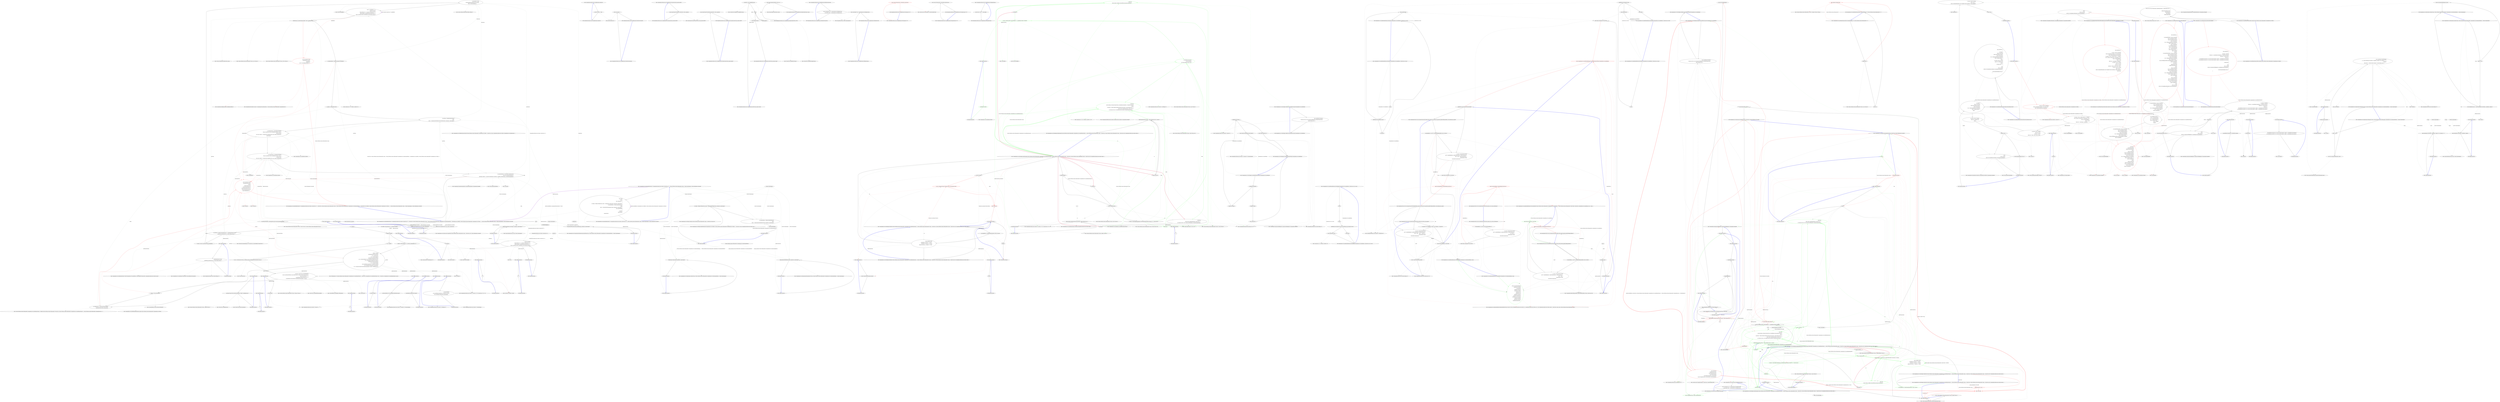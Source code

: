 digraph  {
m0_46 [label="Entry Unk.ThrowingValidate", span="", cluster="Unk.ThrowingValidate", file="InstanceBuilder.cs"];
m0_65 [label="Entry T.SetProperties<T>(System.Collections.Generic.IEnumerable<CommandLine.Core.SpecificationProperty>, System.Func<CommandLine.Core.SpecificationProperty, bool>, System.Func<CommandLine.Core.SpecificationProperty, object>)", span="58-58", cluster="T.SetProperties<T>(System.Collections.Generic.IEnumerable<CommandLine.Core.SpecificationProperty>, System.Func<CommandLine.Core.SpecificationProperty, bool>, System.Func<CommandLine.Core.SpecificationProperty, object>)", file="InstanceBuilder.cs"];
m0_10 [label="Entry CommandLine.Core.Tokenizer.ExplodeOptionList(CommandLine.Core.StatePair<System.Collections.Generic.IEnumerable<CommandLine.Core.Token>>, System.Func<string, CommandLine.Infrastructure.Maybe<char>>)", span="44-44", cluster="CommandLine.Core.Tokenizer.ExplodeOptionList(CommandLine.Core.StatePair<System.Collections.Generic.IEnumerable<CommandLine.Core.Token>>, System.Func<string, CommandLine.Infrastructure.Maybe<char>>)", file="InstanceBuilder.cs"];
m0_108 [label="Entry string.MatchName(string, string, System.StringComparer)", span="8-8", cluster="string.MatchName(string, string, System.StringComparer)", file="InstanceBuilder.cs"];
m0_55 [label="Entry CommandLine.Core.TokenPartitioner.Partition(System.Collections.Generic.IEnumerable<CommandLine.Core.Token>, System.Func<string, CommandLine.Infrastructure.Maybe<CommandLine.Core.TypeDescriptor>>)", span="12-12", cluster="CommandLine.Core.TokenPartitioner.Partition(System.Collections.Generic.IEnumerable<CommandLine.Core.Token>, System.Func<string, CommandLine.Infrastructure.Maybe<CommandLine.Core.TypeDescriptor>>)", file="InstanceBuilder.cs"];
m0_44 [label="Entry CommandLine.Infrastructure.Maybe<T1>.Return<T1, T2>(System.Func<T1, T2>, T2)", span="100-100", cluster="CommandLine.Infrastructure.Maybe<T1>.Return<T1, T2>(System.Func<T1, T2>, T2)", file="InstanceBuilder.cs"];
m0_71 [label="Entry System.Collections.Generic.IEnumerable<TSource>.ToArray<TSource>()", span="0-0", cluster="System.Collections.Generic.IEnumerable<TSource>.ToArray<TSource>()", file="InstanceBuilder.cs"];
m0_101 [label="Entry CommandLine.Core.TypeConverter.ChangeType(System.Collections.Generic.IEnumerable<string>, System.Type, bool, System.Globalization.CultureInfo)", span="12-12", cluster="CommandLine.Core.TypeConverter.ChangeType(System.Collections.Generic.IEnumerable<string>, System.Type, bool, System.Globalization.CultureInfo)", file="InstanceBuilder.cs"];
m0_115 [label="Entry CommandLine.Infrastructure.Maybe<T>.IsJust<T>()", span="149-149", cluster="CommandLine.Infrastructure.Maybe<T>.IsJust<T>()", file="InstanceBuilder.cs"];
m0_130 [label="Entry CommandLine.Infrastructure.Maybe<T>.MatchNothing()", span="26-26", cluster="CommandLine.Infrastructure.Maybe<T>.MatchNothing()", file="InstanceBuilder.cs"];
m0_90 [label="Entry Unk.>", span="", cluster="Unk.>", file="InstanceBuilder.cs"];
m0_18 [label="Entry CommandLine.Core.NameLookup.HavingSeparator(string, System.Collections.Generic.IEnumerable<CommandLine.Core.OptionSpecification>, System.StringComparer)", span="16-16", cluster="CommandLine.Core.NameLookup.HavingSeparator(string, System.Collections.Generic.IEnumerable<CommandLine.Core.OptionSpecification>, System.StringComparer)", file="InstanceBuilder.cs"];
m0_58 [label="Entry CommandLine.Core.Specification.IsValue()", span="15-15", cluster="CommandLine.Core.Specification.IsValue()", file="InstanceBuilder.cs"];
m0_70 [label="Entry System.Type.CreateDefaultForImmutable()", span="122-122", cluster="System.Type.CreateDefaultForImmutable()", file="InstanceBuilder.cs"];
m0_68 [label="Entry System.Reflection.MethodBase.GetParameters()", span="0-0", cluster="System.Reflection.MethodBase.GetParameters()", file="InstanceBuilder.cs"];
m0_74 [label="Entry System.Collections.Generic.IEnumerable<CommandLine.Core.SpecificationProperty>.Validate(System.Collections.Generic.IEnumerable<System.Func<System.Collections.Generic.IEnumerable<CommandLine.Core.SpecificationProperty>, System.Collections.Generic.IEnumerable<CommandLine.Error>>>)", span="40-40", cluster="System.Collections.Generic.IEnumerable<CommandLine.Core.SpecificationProperty>.Validate(System.Collections.Generic.IEnumerable<System.Func<System.Collections.Generic.IEnumerable<CommandLine.Core.SpecificationProperty>, System.Collections.Generic.IEnumerable<CommandLine.Error>>>)", file="InstanceBuilder.cs"];
m0_76 [label="Entry Unk.Create", span="", cluster="Unk.Create", file="InstanceBuilder.cs"];
m0_123 [label="Entry CommandLine.Infrastructure.Maybe<T>.IsNothing<T>()", span="144-144", cluster="CommandLine.Infrastructure.Maybe<T>.IsNothing<T>()", file="InstanceBuilder.cs"];
m0_119 [label="Entry CommandLine.Infrastructure.Maybe<T>.FromJust<T>(System.Exception)", span="134-134", cluster="CommandLine.Infrastructure.Maybe<T>.FromJust<T>(System.Exception)", file="InstanceBuilder.cs"];
m0_86 [label="Entry CommandLine.Core.SpecificationProperty.Create(CommandLine.Core.Specification, System.Reflection.PropertyInfo, CommandLine.Infrastructure.Maybe<object>)", span="21-21", cluster="CommandLine.Core.SpecificationProperty.Create(CommandLine.Core.Specification, System.Reflection.PropertyInfo, CommandLine.Infrastructure.Maybe<object>)", file="InstanceBuilder.cs"];
m0_14 [label="Entry CommandLine.Core.NameLookup.Contains(string, System.Collections.Generic.IEnumerable<CommandLine.Core.OptionSpecification>, System.StringComparer)", span="11-11", cluster="CommandLine.Core.NameLookup.Contains(string, System.Collections.Generic.IEnumerable<CommandLine.Core.OptionSpecification>, System.StringComparer)", file="InstanceBuilder.cs"];
m0_67 [label="Entry Unk.GetConstructor", span="", cluster="Unk.GetConstructor", file="InstanceBuilder.cs"];
m0_50 [label="Entry System.StringComparer.Equals(string, string)", span="0-0", cluster="System.StringComparer.Equals(string, string)", file="InstanceBuilder.cs"];
m0_45 [label="Entry System.Type.GetSpecifications<T>(System.Func<System.Reflection.PropertyInfo, T>)", span="14-14", cluster="System.Type.GetSpecifications<T>(System.Func<System.Reflection.PropertyInfo, T>)", file="InstanceBuilder.cs"];
m0_60 [label="Entry Unk.Single", span="", cluster="Unk.Single", file="InstanceBuilder.cs"];
m0_48 [label="Entry System.Collections.Generic.IEnumerable<TSource>.Any<TSource>()", span="0-0", cluster="System.Collections.Generic.IEnumerable<TSource>.Any<TSource>()", file="InstanceBuilder.cs"];
m0_51 [label="Entry System.Func<TResult>.Invoke()", span="0-0", cluster="System.Func<TResult>.Invoke()", file="InstanceBuilder.cs"];
m0_73 [label="Entry CommandLine.Core.SpecificationPropertyRules.Lookup(System.Collections.Generic.IEnumerable<CommandLine.Core.Token>)", span="12-12", cluster="CommandLine.Core.SpecificationPropertyRules.Lookup(System.Collections.Generic.IEnumerable<CommandLine.Core.Token>)", file="InstanceBuilder.cs"];
m0_91 [label="Entry lambda expression", span="54-54", cluster="lambda expression", file="InstanceBuilder.cs"];
m0_5 [label="var tokens = Tokenizer.Tokenize(args, name => NameLookup.Contains(name, optionSpecs, nameComparer))", span="23-23", cluster="lambda expression", file="InstanceBuilder.cs"];
m0_12 [label="NameLookup.Contains(name, optionSpecs, nameComparer)", span="23-23", cluster="lambda expression", file="InstanceBuilder.cs"];
m0_6 [label="var explodedTokens = Tokenizer.ExplodeOptionList(\r\n                            tokens,\r\n                            name => NameLookup.HavingSeparator(name, optionSpecs, nameComparer))", span="24-26", cluster="lambda expression", file="InstanceBuilder.cs"];
m0_16 [label="NameLookup.HavingSeparator(name, optionSpecs, nameComparer)", span="26-26", cluster="lambda expression", file="InstanceBuilder.cs"];
m0_4 [label="Entry lambda expression", span="21-28", cluster="lambda expression", file="InstanceBuilder.cs"];
m0_11 [label="Entry lambda expression", span="23-23", cluster="lambda expression", file="InstanceBuilder.cs"];
m0_7 [label="return explodedTokens;", span="27-27", cluster="lambda expression", file="InstanceBuilder.cs"];
m0_15 [label="Entry lambda expression", span="26-26", cluster="lambda expression", file="InstanceBuilder.cs"];
m0_8 [label="Exit lambda expression", span="21-28", cluster="lambda expression", file="InstanceBuilder.cs"];
m0_13 [label="Exit lambda expression", span="23-23", cluster="lambda expression", file="InstanceBuilder.cs"];
m0_17 [label="Exit lambda expression", span="26-26", cluster="lambda expression", file="InstanceBuilder.cs"];
m0_88 [label="typeof(T).IsMutable()\r\n                    ? factory.Return(f => f(), Activator.CreateInstance<T>())\r\n                    : ReflectionHelper.CreateDefaultImmutableInstance<T>(\r\n                        (from p in specProps select p.Specification.ConversionType).ToArray())", span="53-56", cluster="lambda expression", file="InstanceBuilder.cs"];
m0_95 [label="TypeLookup.FindTypeDescriptorAndSibling(name, optionSpecs, nameComparer)", span="72-72", cluster="lambda expression", file="InstanceBuilder.cs"];
m0_99 [label="TypeConverter.ChangeType(vals, type, isScalar, parsingCulture)", span="77-77", cluster="lambda expression", file="InstanceBuilder.cs"];
m0_103 [label="TypeConverter.ChangeType(vals, type, isScalar, parsingCulture)", span="83-83", cluster="lambda expression", file="InstanceBuilder.cs"];
m0_106 [label="token.Text.MatchName(o.ShortName, o.LongName, nameComparer)", span="87-87", cluster="lambda expression", file="InstanceBuilder.cs"];
m0_77 [label="Entry lambda expression", span="41-41", cluster="lambda expression", file="InstanceBuilder.cs"];
m0_81 [label="Entry lambda expression", span="43-44", cluster="lambda expression", file="InstanceBuilder.cs"];
m0_94 [label="Entry lambda expression", span="72-72", cluster="lambda expression", file="InstanceBuilder.cs"];
m0_98 [label="Entry lambda expression", span="77-77", cluster="lambda expression", file="InstanceBuilder.cs"];
m0_102 [label="Entry lambda expression", span="83-83", cluster="lambda expression", file="InstanceBuilder.cs"];
m0_105 [label="Entry lambda expression", span="87-87", cluster="lambda expression", file="InstanceBuilder.cs"];
m0_109 [label="Entry lambda expression", span="94-94", cluster="lambda expression", file="InstanceBuilder.cs"];
m0_137 [label="Entry lambda expression", span="114-114", cluster="lambda expression", file="InstanceBuilder.cs"];
m0_140 [label="Entry lambda expression", span="115-115", cluster="lambda expression", file="InstanceBuilder.cs"];
m0_112 [label="Entry lambda expression", span="97-97", cluster="lambda expression", file="InstanceBuilder.cs"];
m0_116 [label="Entry lambda expression", span="98-98", cluster="lambda expression", file="InstanceBuilder.cs"];
m0_120 [label="Entry lambda expression", span="100-100", cluster="lambda expression", file="InstanceBuilder.cs"];
m0_124 [label="Entry lambda expression", span="101-101", cluster="lambda expression", file="InstanceBuilder.cs"];
m0_127 [label="Entry lambda expression", span="103-105", cluster="lambda expression", file="InstanceBuilder.cs"];
m0_131 [label="Entry lambda expression", span="106-106", cluster="lambda expression", file="InstanceBuilder.cs"];
m0_78 [label="f().GetType()", span="41-41", cluster="lambda expression", file="InstanceBuilder.cs"];
m0_79 [label="Exit lambda expression", span="41-41", cluster="lambda expression", file="InstanceBuilder.cs"];
m0_82 [label="SpecificationProperty.Create(\r\n                    Specification.FromProperty(pi), pi, Maybe.Nothing<object>())", span="43-44", cluster="lambda expression", file="InstanceBuilder.cs"];
m0_83 [label="Exit lambda expression", span="43-44", cluster="lambda expression", file="InstanceBuilder.cs"];
m0_87 [label="Entry lambda expression", span="52-56", cluster="lambda expression", file="InstanceBuilder.cs"];
m0_89 [label="Exit lambda expression", span="52-56", cluster="lambda expression", file="InstanceBuilder.cs"];
m0_92 [label="f()", span="54-54", cluster="lambda expression", file="InstanceBuilder.cs"];
m0_93 [label="Exit lambda expression", span="54-54", cluster="lambda expression", file="InstanceBuilder.cs"];
m0_96 [label="Exit lambda expression", span="72-72", cluster="lambda expression", file="InstanceBuilder.cs"];
m0_100 [label="Exit lambda expression", span="77-77", cluster="lambda expression", file="InstanceBuilder.cs"];
m0_104 [label="Exit lambda expression", span="83-83", cluster="lambda expression", file="InstanceBuilder.cs"];
m0_107 [label="Exit lambda expression", span="87-87", cluster="lambda expression", file="InstanceBuilder.cs"];
m0_110 [label="f()", span="94-94", cluster="lambda expression", file="InstanceBuilder.cs"];
m0_111 [label="Exit lambda expression", span="94-94", cluster="lambda expression", file="InstanceBuilder.cs"];
m0_113 [label="sp.Value.IsJust()", span="97-97", cluster="lambda expression", file="InstanceBuilder.cs"];
m0_114 [label="Exit lambda expression", span="97-97", cluster="lambda expression", file="InstanceBuilder.cs"];
m0_117 [label="sp.Value.FromJust()", span="98-98", cluster="lambda expression", file="InstanceBuilder.cs"];
m0_118 [label="Exit lambda expression", span="98-98", cluster="lambda expression", file="InstanceBuilder.cs"];
m0_121 [label="sp.Value.IsNothing() && sp.Specification.DefaultValue.IsJust()", span="100-100", cluster="lambda expression", file="InstanceBuilder.cs"];
m0_122 [label="Exit lambda expression", span="100-100", cluster="lambda expression", file="InstanceBuilder.cs"];
m0_125 [label="sp.Specification.DefaultValue.FromJust()", span="101-101", cluster="lambda expression", file="InstanceBuilder.cs"];
m0_126 [label="Exit lambda expression", span="101-101", cluster="lambda expression", file="InstanceBuilder.cs"];
m0_128 [label="sp.Value.IsNothing()\r\n                            && sp.Specification.TargetType == TargetType.Sequence\r\n                            && sp.Specification.DefaultValue.MatchNothing()", span="103-105", cluster="lambda expression", file="InstanceBuilder.cs"];
m0_129 [label="Exit lambda expression", span="103-105", cluster="lambda expression", file="InstanceBuilder.cs"];
m0_132 [label="sp.Property.PropertyType.GetGenericArguments().Single().CreateEmptyArray()", span="106-106", cluster="lambda expression", file="InstanceBuilder.cs"];
m0_133 [label="Exit lambda expression", span="106-106", cluster="lambda expression", file="InstanceBuilder.cs"];
m0_138 [label=v, span="114-114", cluster="lambda expression", file="InstanceBuilder.cs"];
m0_139 [label="Exit lambda expression", span="114-114", cluster="lambda expression", file="InstanceBuilder.cs"];
m0_141 [label=d, span="115-115", cluster="lambda expression", file="InstanceBuilder.cs"];
m0_142 [label="Exit lambda expression", span="115-115", cluster="lambda expression", file="InstanceBuilder.cs"];
m0_49 [label="Entry System.Collections.Generic.IEnumerable<TSource>.First<TSource>()", span="0-0", cluster="System.Collections.Generic.IEnumerable<TSource>.First<TSource>()", file="InstanceBuilder.cs"];
m0_53 [label="Entry CommandLine.ParserResult.Create<T>(CommandLine.ParserResultType, T, System.Collections.Generic.IEnumerable<CommandLine.Error>)", span="100-100", cluster="CommandLine.ParserResult.Create<T>(CommandLine.ParserResultType, T, System.Collections.Generic.IEnumerable<CommandLine.Error>)", file="InstanceBuilder.cs"];
m0_80 [label="Entry object.GetType()", span="0-0", cluster="object.GetType()", file="InstanceBuilder.cs"];
m0_59 [label="Entry CommandLine.MissingValueOptionError.MissingValueOptionError(CommandLine.NameInfo)", span="265-265", cluster="CommandLine.MissingValueOptionError.MissingValueOptionError(CommandLine.NameInfo)", file="InstanceBuilder.cs"];
m0_75 [label="Entry Unk.Concat", span="", cluster="Unk.Concat", file="InstanceBuilder.cs"];
m0_135 [label="Entry System.Collections.Generic.IEnumerable<TSource>.Single<TSource>()", span="0-0", cluster="System.Collections.Generic.IEnumerable<TSource>.Single<TSource>()", file="InstanceBuilder.cs"];
m0_136 [label="Entry System.Type.CreateEmptyArray()", span="101-101", cluster="System.Type.CreateEmptyArray()", file="InstanceBuilder.cs"];
m0_69 [label="Entry string.ToLower()", span="0-0", cluster="string.ToLower()", file="InstanceBuilder.cs"];
m0_134 [label="Entry System.Type.GetGenericArguments()", span="0-0", cluster="System.Type.GetGenericArguments()", file="InstanceBuilder.cs"];
m0_9 [label="Entry CommandLine.Core.Tokenizer.Tokenize(System.Collections.Generic.IEnumerable<string>, System.Func<string, bool>)", span="11-11", cluster="CommandLine.Core.Tokenizer.Tokenize(System.Collections.Generic.IEnumerable<string>, System.Func<string, bool>)", file="InstanceBuilder.cs"];
m0_84 [label="Entry CommandLine.Core.Specification.FromProperty(System.Reflection.PropertyInfo)", span="82-82", cluster="CommandLine.Core.Specification.FromProperty(System.Reflection.PropertyInfo)", file="InstanceBuilder.cs"];
m0_97 [label="Entry CommandLine.Core.TypeLookup.FindTypeDescriptorAndSibling(string, System.Collections.Generic.IEnumerable<CommandLine.Core.OptionSpecification>, System.StringComparer)", span="23-23", cluster="CommandLine.Core.TypeLookup.FindTypeDescriptorAndSibling(string, System.Collections.Generic.IEnumerable<CommandLine.Core.OptionSpecification>, System.StringComparer)", file="InstanceBuilder.cs"];
m0_64 [label="Entry System.Activator.CreateInstance<T>()", span="0-0", cluster="System.Activator.CreateInstance<T>()", file="InstanceBuilder.cs"];
m0_56 [label="Entry CommandLine.Core.Specification.IsOption()", span="10-10", cluster="CommandLine.Core.Specification.IsOption()", file="InstanceBuilder.cs"];
m0_63 [label="Entry System.Type.IsMutable()", span="115-115", cluster="System.Type.IsMutable()", file="InstanceBuilder.cs"];
m0_85 [label="Entry CommandLine.Infrastructure.Maybe.Nothing<T>()", span="63-63", cluster="CommandLine.Infrastructure.Maybe.Nothing<T>()", file="InstanceBuilder.cs"];
m0_47 [label="Entry System.Collections.IEnumerable.OfType<TResult>()", span="0-0", cluster="System.Collections.IEnumerable.OfType<TResult>()", file="InstanceBuilder.cs"];
m0_0 [label="Entry CommandLine.Core.InstanceBuilder.Build<T>(CommandLine.Infrastructure.Maybe<System.Func<T>>, System.Collections.Generic.IEnumerable<string>, System.StringComparer, System.Globalization.CultureInfo)", span="13-13", cluster="CommandLine.Core.InstanceBuilder.Build<T>(CommandLine.Infrastructure.Maybe<System.Func<T>>, System.Collections.Generic.IEnumerable<string>, System.StringComparer, System.Globalization.CultureInfo)", file="InstanceBuilder.cs"];
m0_1 [label="return Build(\r\n                factory,\r\n                (args, optionSpecs) =>\r\n                    {\r\n                        var tokens = Tokenizer.Tokenize(args, name => NameLookup.Contains(name, optionSpecs, nameComparer));\r\n                        var explodedTokens = Tokenizer.ExplodeOptionList(\r\n                            tokens,\r\n                            name => NameLookup.HavingSeparator(name, optionSpecs, nameComparer));\r\n                        return explodedTokens;\r\n                    },\r\n                arguments,\r\n                nameComparer,\r\n                parsingCulture);", span="19-31", cluster="CommandLine.Core.InstanceBuilder.Build<T>(CommandLine.Infrastructure.Maybe<System.Func<T>>, System.Collections.Generic.IEnumerable<string>, System.StringComparer, System.Globalization.CultureInfo)", file="InstanceBuilder.cs"];
m0_2 [label="Exit CommandLine.Core.InstanceBuilder.Build<T>(CommandLine.Infrastructure.Maybe<System.Func<T>>, System.Collections.Generic.IEnumerable<string>, System.StringComparer, System.Globalization.CultureInfo)", span="13-13", cluster="CommandLine.Core.InstanceBuilder.Build<T>(CommandLine.Infrastructure.Maybe<System.Func<T>>, System.Collections.Generic.IEnumerable<string>, System.StringComparer, System.Globalization.CultureInfo)", file="InstanceBuilder.cs"];
m0_3 [label="Entry CommandLine.Core.InstanceBuilder.Build<T>(CommandLine.Infrastructure.Maybe<System.Func<T>>, System.Func<System.Collections.Generic.IEnumerable<string>, System.Collections.Generic.IEnumerable<CommandLine.Core.OptionSpecification>, CommandLine.Core.StatePair<System.Collections.Generic.IEnumerable<CommandLine.Core.Token>>>, System.Collections.Generic.IEnumerable<string>, System.StringComparer, System.Globalization.CultureInfo)", span="34-34", cluster="CommandLine.Core.InstanceBuilder.Build<T>(CommandLine.Infrastructure.Maybe<System.Func<T>>, System.Func<System.Collections.Generic.IEnumerable<string>, System.Collections.Generic.IEnumerable<CommandLine.Core.OptionSpecification>, CommandLine.Core.StatePair<System.Collections.Generic.IEnumerable<CommandLine.Core.Token>>>, System.Collections.Generic.IEnumerable<string>, System.StringComparer, System.Globalization.CultureInfo)", file="InstanceBuilder.cs"];
m0_19 [label="var typeInfo = factory.Return(f => f().GetType(), typeof(T))", span="41-41", cluster="CommandLine.Core.InstanceBuilder.Build<T>(CommandLine.Infrastructure.Maybe<System.Func<T>>, System.Func<System.Collections.Generic.IEnumerable<string>, System.Collections.Generic.IEnumerable<CommandLine.Core.OptionSpecification>, CommandLine.Core.StatePair<System.Collections.Generic.IEnumerable<CommandLine.Core.Token>>>, System.Collections.Generic.IEnumerable<string>, System.StringComparer, System.Globalization.CultureInfo)", file="InstanceBuilder.cs"];
m0_23 [label="Func<T> makeDefault = () =>\r\n                typeof(T).IsMutable()\r\n                    ? factory.Return(f => f(), Activator.CreateInstance<T>())\r\n                    : ReflectionHelper.CreateDefaultImmutableInstance<T>(\r\n                        (from p in specProps select p.Specification.ConversionType).ToArray())", span="52-56", cluster="CommandLine.Core.InstanceBuilder.Build<T>(CommandLine.Infrastructure.Maybe<System.Func<T>>, System.Func<System.Collections.Generic.IEnumerable<string>, System.Collections.Generic.IEnumerable<CommandLine.Core.OptionSpecification>, CommandLine.Core.StatePair<System.Collections.Generic.IEnumerable<CommandLine.Core.Token>>>, System.Collections.Generic.IEnumerable<string>, System.StringComparer, System.Globalization.CultureInfo)", file="InstanceBuilder.cs"];
m0_24 [label="arguments.Any() && nameComparer.Equals(''--help'', arguments.First())", span="58-58", cluster="CommandLine.Core.InstanceBuilder.Build<T>(CommandLine.Infrastructure.Maybe<System.Func<T>>, System.Func<System.Collections.Generic.IEnumerable<string>, System.Collections.Generic.IEnumerable<CommandLine.Core.OptionSpecification>, CommandLine.Core.StatePair<System.Collections.Generic.IEnumerable<CommandLine.Core.Token>>>, System.Collections.Generic.IEnumerable<string>, System.StringComparer, System.Globalization.CultureInfo)", file="InstanceBuilder.cs"];
m0_26 [label="var tokenizerResult = tokenizer(arguments, optionSpecs)", span="66-66", cluster="CommandLine.Core.InstanceBuilder.Build<T>(CommandLine.Infrastructure.Maybe<System.Func<T>>, System.Func<System.Collections.Generic.IEnumerable<string>, System.Collections.Generic.IEnumerable<CommandLine.Core.OptionSpecification>, CommandLine.Core.StatePair<System.Collections.Generic.IEnumerable<CommandLine.Core.Token>>>, System.Collections.Generic.IEnumerable<string>, System.StringComparer, System.Globalization.CultureInfo)", file="InstanceBuilder.cs"];
m0_28 [label="var partitions = TokenPartitioner.Partition(\r\n                tokens,\r\n                name => TypeLookup.FindTypeDescriptorAndSibling(name, optionSpecs, nameComparer))", span="70-72", cluster="CommandLine.Core.InstanceBuilder.Build<T>(CommandLine.Infrastructure.Maybe<System.Func<T>>, System.Func<System.Collections.Generic.IEnumerable<string>, System.Collections.Generic.IEnumerable<CommandLine.Core.OptionSpecification>, CommandLine.Core.StatePair<System.Collections.Generic.IEnumerable<CommandLine.Core.Token>>>, System.Collections.Generic.IEnumerable<string>, System.StringComparer, System.Globalization.CultureInfo)", file="InstanceBuilder.cs"];
m0_29 [label="var optionSpecProps = OptionMapper.MapValues(\r\n                (from pt in specProps where pt.Specification.IsOption() select pt),\r\n                partitions.Options,\r\n                (vals, type, isScalar) => TypeConverter.ChangeType(vals, type, isScalar, parsingCulture),\r\n                nameComparer)", span="74-78", cluster="CommandLine.Core.InstanceBuilder.Build<T>(CommandLine.Infrastructure.Maybe<System.Func<T>>, System.Func<System.Collections.Generic.IEnumerable<string>, System.Collections.Generic.IEnumerable<CommandLine.Core.OptionSpecification>, CommandLine.Core.StatePair<System.Collections.Generic.IEnumerable<CommandLine.Core.Token>>>, System.Collections.Generic.IEnumerable<string>, System.StringComparer, System.Globalization.CultureInfo)", file="InstanceBuilder.cs"];
m0_30 [label="var valueSpecProps = ValueMapper.MapValues(\r\n                (from pt in specProps where pt.Specification.IsValue() select pt),\r\n                    partitions.Values,\r\n                (vals, type, isScalar) => TypeConverter.ChangeType(vals, type, isScalar, parsingCulture))", span="80-83", cluster="CommandLine.Core.InstanceBuilder.Build<T>(CommandLine.Infrastructure.Maybe<System.Func<T>>, System.Func<System.Collections.Generic.IEnumerable<string>, System.Collections.Generic.IEnumerable<CommandLine.Core.OptionSpecification>, CommandLine.Core.StatePair<System.Collections.Generic.IEnumerable<CommandLine.Core.Token>>>, System.Collections.Generic.IEnumerable<string>, System.StringComparer, System.Globalization.CultureInfo)", file="InstanceBuilder.cs"];
m0_31 [label="var missingValueErrors = from token in partitions.Errors\r\n                                     select new MissingValueOptionError(\r\n                                         optionSpecs.Single(o => token.Text.MatchName(o.ShortName, o.LongName, nameComparer)).FromOptionSpecification())", span="85-87", cluster="CommandLine.Core.InstanceBuilder.Build<T>(CommandLine.Infrastructure.Maybe<System.Func<T>>, System.Func<System.Collections.Generic.IEnumerable<string>, System.Collections.Generic.IEnumerable<CommandLine.Core.OptionSpecification>, CommandLine.Core.StatePair<System.Collections.Generic.IEnumerable<CommandLine.Core.Token>>>, System.Collections.Generic.IEnumerable<string>, System.StringComparer, System.Globalization.CultureInfo)", file="InstanceBuilder.cs"];
m0_35 [label="instance = factory.Return(f => f(), Activator.CreateInstance<T>())", span="94-94", cluster="CommandLine.Core.InstanceBuilder.Build<T>(CommandLine.Infrastructure.Maybe<System.Func<T>>, System.Func<System.Collections.Generic.IEnumerable<string>, System.Collections.Generic.IEnumerable<CommandLine.Core.OptionSpecification>, CommandLine.Core.StatePair<System.Collections.Generic.IEnumerable<CommandLine.Core.Token>>>, System.Collections.Generic.IEnumerable<string>, System.StringComparer, System.Globalization.CultureInfo)", file="InstanceBuilder.cs"];
m0_20 [label="var specProps = typeInfo.GetSpecifications(pi => SpecificationProperty.Create(\r\n                    Specification.FromProperty(pi), pi, Maybe.Nothing<object>()))", span="43-44", cluster="CommandLine.Core.InstanceBuilder.Build<T>(CommandLine.Infrastructure.Maybe<System.Func<T>>, System.Func<System.Collections.Generic.IEnumerable<string>, System.Collections.Generic.IEnumerable<CommandLine.Core.OptionSpecification>, CommandLine.Core.StatePair<System.Collections.Generic.IEnumerable<CommandLine.Core.Token>>>, System.Collections.Generic.IEnumerable<string>, System.StringComparer, System.Globalization.CultureInfo)", file="InstanceBuilder.cs"];
m0_34 [label="typeInfo.IsMutable()", span="92-92", cluster="CommandLine.Core.InstanceBuilder.Build<T>(CommandLine.Infrastructure.Maybe<System.Func<T>>, System.Func<System.Collections.Generic.IEnumerable<string>, System.Collections.Generic.IEnumerable<CommandLine.Core.OptionSpecification>, CommandLine.Core.StatePair<System.Collections.Generic.IEnumerable<CommandLine.Core.Token>>>, System.Collections.Generic.IEnumerable<string>, System.StringComparer, System.Globalization.CultureInfo)", file="InstanceBuilder.cs"];
m0_21 [label="var specs = from pt in specProps select pt.Specification", span="46-46", cluster="CommandLine.Core.InstanceBuilder.Build<T>(CommandLine.Infrastructure.Maybe<System.Func<T>>, System.Func<System.Collections.Generic.IEnumerable<string>, System.Collections.Generic.IEnumerable<CommandLine.Core.OptionSpecification>, CommandLine.Core.StatePair<System.Collections.Generic.IEnumerable<CommandLine.Core.Token>>>, System.Collections.Generic.IEnumerable<string>, System.StringComparer, System.Globalization.CultureInfo)", file="InstanceBuilder.cs"];
m0_38 [label="var ctor = t.GetConstructor((from p in specProps select p.Specification.ConversionType).ToArray())", span="111-111", cluster="CommandLine.Core.InstanceBuilder.Build<T>(CommandLine.Infrastructure.Maybe<System.Func<T>>, System.Func<System.Collections.Generic.IEnumerable<string>, System.Collections.Generic.IEnumerable<CommandLine.Core.OptionSpecification>, CommandLine.Core.StatePair<System.Collections.Generic.IEnumerable<CommandLine.Core.Token>>>, System.Collections.Generic.IEnumerable<string>, System.StringComparer, System.Globalization.CultureInfo)", file="InstanceBuilder.cs"];
m0_22 [label="var optionSpecs = specs\r\n                .ThrowingValidate(SpecificationGuards.Lookup)\r\n                .OfType<OptionSpecification>()", span="48-50", cluster="CommandLine.Core.InstanceBuilder.Build<T>(CommandLine.Infrastructure.Maybe<System.Func<T>>, System.Func<System.Collections.Generic.IEnumerable<string>, System.Collections.Generic.IEnumerable<CommandLine.Core.OptionSpecification>, CommandLine.Core.StatePair<System.Collections.Generic.IEnumerable<CommandLine.Core.Token>>>, System.Collections.Generic.IEnumerable<string>, System.StringComparer, System.Globalization.CultureInfo)", file="InstanceBuilder.cs"];
m0_25 [label="return ParserResult.Create(\r\n                    ParserResultType.Options,\r\n                    makeDefault(),\r\n                    new[] { new HelpRequestedError() });", span="60-63", cluster="CommandLine.Core.InstanceBuilder.Build<T>(CommandLine.Infrastructure.Maybe<System.Func<T>>, System.Func<System.Collections.Generic.IEnumerable<string>, System.Collections.Generic.IEnumerable<CommandLine.Core.OptionSpecification>, CommandLine.Core.StatePair<System.Collections.Generic.IEnumerable<CommandLine.Core.Token>>>, System.Collections.Generic.IEnumerable<string>, System.StringComparer, System.Globalization.CultureInfo)", color=red, community=0, file="InstanceBuilder.cs"];
m0_27 [label="var tokens = tokenizerResult.Value", span="68-68", cluster="CommandLine.Core.InstanceBuilder.Build<T>(CommandLine.Infrastructure.Maybe<System.Func<T>>, System.Func<System.Collections.Generic.IEnumerable<string>, System.Collections.Generic.IEnumerable<CommandLine.Core.OptionSpecification>, CommandLine.Core.StatePair<System.Collections.Generic.IEnumerable<CommandLine.Core.Token>>>, System.Collections.Generic.IEnumerable<string>, System.StringComparer, System.Globalization.CultureInfo)", file="InstanceBuilder.cs"];
m0_42 [label="return ParserResult.Create(\r\n                ParserResultType.Options,\r\n                instance,\r\n                tokenizerResult.Errors\r\n                    .Concat(missingValueErrors)\r\n                    .Concat(optionSpecProps.Errors)\r\n                    .Concat(valueSpecProps.Errors)\r\n                    .Concat(validationErrors));", span="123-130", cluster="CommandLine.Core.InstanceBuilder.Build<T>(CommandLine.Infrastructure.Maybe<System.Func<T>>, System.Func<System.Collections.Generic.IEnumerable<string>, System.Collections.Generic.IEnumerable<CommandLine.Core.OptionSpecification>, CommandLine.Core.StatePair<System.Collections.Generic.IEnumerable<CommandLine.Core.Token>>>, System.Collections.Generic.IEnumerable<string>, System.StringComparer, System.Globalization.CultureInfo)", color=red, community=0, file="InstanceBuilder.cs"];
m0_41 [label="var validationErrors = specPropsWithValue.Validate(\r\n                SpecificationPropertyRules.Lookup(tokens))", span="120-121", cluster="CommandLine.Core.InstanceBuilder.Build<T>(CommandLine.Infrastructure.Maybe<System.Func<T>>, System.Func<System.Collections.Generic.IEnumerable<string>, System.Collections.Generic.IEnumerable<CommandLine.Core.OptionSpecification>, CommandLine.Core.StatePair<System.Collections.Generic.IEnumerable<CommandLine.Core.Token>>>, System.Collections.Generic.IEnumerable<string>, System.StringComparer, System.Globalization.CultureInfo)", file="InstanceBuilder.cs"];
m0_32 [label="var specPropsWithValue = optionSpecProps.Value.Concat(valueSpecProps.Value)", span="89-89", cluster="CommandLine.Core.InstanceBuilder.Build<T>(CommandLine.Infrastructure.Maybe<System.Func<T>>, System.Func<System.Collections.Generic.IEnumerable<string>, System.Collections.Generic.IEnumerable<CommandLine.Core.OptionSpecification>, CommandLine.Core.StatePair<System.Collections.Generic.IEnumerable<CommandLine.Core.Token>>>, System.Collections.Generic.IEnumerable<string>, System.StringComparer, System.Globalization.CultureInfo)", file="InstanceBuilder.cs"];
m0_33 [label="T instance", span="91-91", cluster="CommandLine.Core.InstanceBuilder.Build<T>(CommandLine.Infrastructure.Maybe<System.Func<T>>, System.Func<System.Collections.Generic.IEnumerable<string>, System.Collections.Generic.IEnumerable<CommandLine.Core.OptionSpecification>, CommandLine.Core.StatePair<System.Collections.Generic.IEnumerable<CommandLine.Core.Token>>>, System.Collections.Generic.IEnumerable<string>, System.StringComparer, System.Globalization.CultureInfo)", file="InstanceBuilder.cs"];
m0_36 [label="instance = instance\r\n                    .SetProperties(specPropsWithValue,\r\n                        sp => sp.Value.IsJust(),\r\n                        sp => sp.Value.FromJust())\r\n                    .SetProperties(specPropsWithValue,\r\n                        sp => sp.Value.IsNothing() && sp.Specification.DefaultValue.IsJust(),\r\n                        sp => sp.Specification.DefaultValue.FromJust())\r\n                    .SetProperties(specPropsWithValue,\r\n                        sp => sp.Value.IsNothing()\r\n                            && sp.Specification.TargetType == TargetType.Sequence\r\n                            && sp.Specification.DefaultValue.MatchNothing(),\r\n                        sp => sp.Property.PropertyType.GetGenericArguments().Single().CreateEmptyArray())", span="95-106", cluster="CommandLine.Core.InstanceBuilder.Build<T>(CommandLine.Infrastructure.Maybe<System.Func<T>>, System.Func<System.Collections.Generic.IEnumerable<string>, System.Collections.Generic.IEnumerable<CommandLine.Core.OptionSpecification>, CommandLine.Core.StatePair<System.Collections.Generic.IEnumerable<CommandLine.Core.Token>>>, System.Collections.Generic.IEnumerable<string>, System.StringComparer, System.Globalization.CultureInfo)", file="InstanceBuilder.cs"];
m0_39 [label="var values = (from prms in ctor.GetParameters()\r\n                              join sp in specPropsWithValue on prms.Name.ToLower() equals sp.Property.Name.ToLower()\r\n                              select sp.Value.Return(v => v,\r\n                                    sp.Specification.DefaultValue.Return(d => d,\r\n                                        sp.Specification.ConversionType.CreateDefaultForImmutable()))).ToArray()", span="112-116", cluster="CommandLine.Core.InstanceBuilder.Build<T>(CommandLine.Infrastructure.Maybe<System.Func<T>>, System.Func<System.Collections.Generic.IEnumerable<string>, System.Collections.Generic.IEnumerable<CommandLine.Core.OptionSpecification>, CommandLine.Core.StatePair<System.Collections.Generic.IEnumerable<CommandLine.Core.Token>>>, System.Collections.Generic.IEnumerable<string>, System.StringComparer, System.Globalization.CultureInfo)", file="InstanceBuilder.cs"];
m0_37 [label="var t = typeof(T)", span="110-110", cluster="CommandLine.Core.InstanceBuilder.Build<T>(CommandLine.Infrastructure.Maybe<System.Func<T>>, System.Func<System.Collections.Generic.IEnumerable<string>, System.Collections.Generic.IEnumerable<CommandLine.Core.OptionSpecification>, CommandLine.Core.StatePair<System.Collections.Generic.IEnumerable<CommandLine.Core.Token>>>, System.Collections.Generic.IEnumerable<string>, System.StringComparer, System.Globalization.CultureInfo)", file="InstanceBuilder.cs"];
m0_40 [label="instance = (T)ctor.Invoke(values)", span="117-117", cluster="CommandLine.Core.InstanceBuilder.Build<T>(CommandLine.Infrastructure.Maybe<System.Func<T>>, System.Func<System.Collections.Generic.IEnumerable<string>, System.Collections.Generic.IEnumerable<CommandLine.Core.OptionSpecification>, CommandLine.Core.StatePair<System.Collections.Generic.IEnumerable<CommandLine.Core.Token>>>, System.Collections.Generic.IEnumerable<string>, System.StringComparer, System.Globalization.CultureInfo)", file="InstanceBuilder.cs"];
m0_43 [label="Exit CommandLine.Core.InstanceBuilder.Build<T>(CommandLine.Infrastructure.Maybe<System.Func<T>>, System.Func<System.Collections.Generic.IEnumerable<string>, System.Collections.Generic.IEnumerable<CommandLine.Core.OptionSpecification>, CommandLine.Core.StatePair<System.Collections.Generic.IEnumerable<CommandLine.Core.Token>>>, System.Collections.Generic.IEnumerable<string>, System.StringComparer, System.Globalization.CultureInfo)", span="34-34", cluster="CommandLine.Core.InstanceBuilder.Build<T>(CommandLine.Infrastructure.Maybe<System.Func<T>>, System.Func<System.Collections.Generic.IEnumerable<string>, System.Collections.Generic.IEnumerable<CommandLine.Core.OptionSpecification>, CommandLine.Core.StatePair<System.Collections.Generic.IEnumerable<CommandLine.Core.Token>>>, System.Collections.Generic.IEnumerable<string>, System.StringComparer, System.Globalization.CultureInfo)", file="InstanceBuilder.cs"];
m0_72 [label="Entry System.Reflection.ConstructorInfo.Invoke(object[])", span="0-0", cluster="System.Reflection.ConstructorInfo.Invoke(object[])", file="InstanceBuilder.cs"];
m0_66 [label="Entry Unk.ToArray", span="", cluster="Unk.ToArray", file="InstanceBuilder.cs"];
m0_52 [label="Entry CommandLine.HelpRequestedError.HelpRequestedError()", span="353-353", cluster="CommandLine.HelpRequestedError.HelpRequestedError()", file="InstanceBuilder.cs"];
m0_61 [label="Entry Unk.FromOptionSpecification", span="", cluster="Unk.FromOptionSpecification", file="InstanceBuilder.cs"];
m0_54 [label="Entry System.Func<T1, T2, TResult>.Invoke(T1, T2)", span="0-0", cluster="System.Func<T1, T2, TResult>.Invoke(T1, T2)", file="InstanceBuilder.cs"];
m0_62 [label="Entry System.Collections.Generic.IEnumerable<TSource>.Concat<TSource>(System.Collections.Generic.IEnumerable<TSource>)", span="0-0", cluster="System.Collections.Generic.IEnumerable<TSource>.Concat<TSource>(System.Collections.Generic.IEnumerable<TSource>)", file="InstanceBuilder.cs"];
m0_57 [label="Entry Unk.MapValues", span="", cluster="Unk.MapValues", file="InstanceBuilder.cs"];
m0_143 [label="System.StringComparer", span="", file="InstanceBuilder.cs"];
m0_144 [label="System.Collections.Generic.IEnumerable<CommandLine.Core.OptionSpecification>", span="", file="InstanceBuilder.cs"];
m0_145 [label="CommandLine.Infrastructure.Maybe<System.Func<T>>", span="", file="InstanceBuilder.cs"];
m0_146 [label=specProps, span="", file="InstanceBuilder.cs"];
m0_147 [label="System.StringComparer", span="", file="InstanceBuilder.cs"];
m0_148 [label=optionSpecs, span="", file="InstanceBuilder.cs"];
m0_149 [label="System.Globalization.CultureInfo", span="", file="InstanceBuilder.cs"];
m0_150 [label=token, span="", file="InstanceBuilder.cs"];
m1_18 [label="Entry CommandLine.Infrastructure.StringExtensions.Spaces(int)", span="35-35", cluster="CommandLine.Infrastructure.StringExtensions.Spaces(int)", file="InstanceBuilderTests.cs"];
m1_19 [label="return new string(' ', value);", span="37-37", cluster="CommandLine.Infrastructure.StringExtensions.Spaces(int)", file="InstanceBuilderTests.cs"];
m1_20 [label="Exit CommandLine.Infrastructure.StringExtensions.Spaces(int)", span="35-35", cluster="CommandLine.Infrastructure.StringExtensions.Spaces(int)", file="InstanceBuilderTests.cs"];
m1_15 [label="Entry CommandLine.Infrastructure.StringExtensions.FormatLocal(string, params object[])", span="30-30", cluster="CommandLine.Infrastructure.StringExtensions.FormatLocal(string, params object[])", file="InstanceBuilderTests.cs"];
m1_16 [label="return string.Format(CultureInfo.CurrentCulture, value, arguments);", span="32-32", cluster="CommandLine.Infrastructure.StringExtensions.FormatLocal(string, params object[])", file="InstanceBuilderTests.cs"];
m1_17 [label="Exit CommandLine.Infrastructure.StringExtensions.FormatLocal(string, params object[])", span="30-30", cluster="CommandLine.Infrastructure.StringExtensions.FormatLocal(string, params object[])", file="InstanceBuilderTests.cs"];
m1_3 [label="Entry string.String(char, int)", span="0-0", cluster="string.String(char, int)", file="InstanceBuilderTests.cs"];
m1_34 [label="Entry System.Text.StringBuilder.StringBuilder(string)", span="0-0", cluster="System.Text.StringBuilder.StringBuilder(string)", file="InstanceBuilderTests.cs"];
m1_35 [label="Entry System.Text.StringBuilder.Append(string)", span="0-0", cluster="System.Text.StringBuilder.Append(string)", file="InstanceBuilderTests.cs"];
m1_24 [label="Entry string.CompareOrdinal(string, string)", span="0-0", cluster="string.CompareOrdinal(string, string)", file="InstanceBuilderTests.cs"];
m1_37 [label="Entry CommandLine.Infrastructure.StringExtensions.IsBooleanString(string)", span="60-60", cluster="CommandLine.Infrastructure.StringExtensions.IsBooleanString(string)", file="InstanceBuilderTests.cs"];
m1_38 [label="return value.Equals(''true'', StringComparison.OrdinalIgnoreCase)\r\n                || value.Equals(''false'', StringComparison.OrdinalIgnoreCase);", span="62-63", cluster="CommandLine.Infrastructure.StringExtensions.IsBooleanString(string)", file="InstanceBuilderTests.cs"];
m1_39 [label="Exit CommandLine.Infrastructure.StringExtensions.IsBooleanString(string)", span="60-60", cluster="CommandLine.Infrastructure.StringExtensions.IsBooleanString(string)", file="InstanceBuilderTests.cs"];
m1_7 [label="Entry System.Convert.ToString(object, System.IFormatProvider)", span="0-0", cluster="System.Convert.ToString(object, System.IFormatProvider)", file="InstanceBuilderTests.cs"];
m1_41 [label="Entry CommandLine.Infrastructure.StringExtensions.ToBoolean(string)", span="66-66", cluster="CommandLine.Infrastructure.StringExtensions.ToBoolean(string)", file="InstanceBuilderTests.cs"];
m1_42 [label="return value.Equals(''true'', StringComparison.OrdinalIgnoreCase);", span="68-68", cluster="CommandLine.Infrastructure.StringExtensions.ToBoolean(string)", file="InstanceBuilderTests.cs"];
m1_43 [label="Exit CommandLine.Infrastructure.StringExtensions.ToBoolean(string)", span="66-66", cluster="CommandLine.Infrastructure.StringExtensions.ToBoolean(string)", file="InstanceBuilderTests.cs"];
m1_21 [label="Entry CommandLine.Infrastructure.StringExtensions.EqualsOrdinal(string, string)", span="40-40", cluster="CommandLine.Infrastructure.StringExtensions.EqualsOrdinal(string, string)", file="InstanceBuilderTests.cs"];
m1_22 [label="return string.CompareOrdinal(strA, strB) == 0;", span="42-42", cluster="CommandLine.Infrastructure.StringExtensions.EqualsOrdinal(string, string)", file="InstanceBuilderTests.cs"];
m1_23 [label="Exit CommandLine.Infrastructure.StringExtensions.EqualsOrdinal(string, string)", span="40-40", cluster="CommandLine.Infrastructure.StringExtensions.EqualsOrdinal(string, string)", file="InstanceBuilderTests.cs"];
m1_8 [label="Entry CommandLine.Infrastructure.StringExtensions.ToStringLocal<T>(T)", span="20-20", cluster="CommandLine.Infrastructure.StringExtensions.ToStringLocal<T>(T)", file="InstanceBuilderTests.cs"];
m1_9 [label="return Convert.ToString(value, CultureInfo.CurrentCulture);", span="22-22", cluster="CommandLine.Infrastructure.StringExtensions.ToStringLocal<T>(T)", color=red, community=0, file="InstanceBuilderTests.cs"];
m1_10 [label="Exit CommandLine.Infrastructure.StringExtensions.ToStringLocal<T>(T)", span="20-20", cluster="CommandLine.Infrastructure.StringExtensions.ToStringLocal<T>(T)", file="InstanceBuilderTests.cs"];
m1_40 [label="Entry string.Equals(string, System.StringComparison)", span="0-0", cluster="string.Equals(string, System.StringComparison)", file="InstanceBuilderTests.cs"];
m1_36 [label="Entry System.Text.StringBuilder.ToString()", span="0-0", cluster="System.Text.StringBuilder.ToString()", file="InstanceBuilderTests.cs"];
m1_28 [label="Entry CommandLine.Infrastructure.StringExtensions.JoinTo(string, params string[])", span="50-50", cluster="CommandLine.Infrastructure.StringExtensions.JoinTo(string, params string[])", file="InstanceBuilderTests.cs"];
m1_29 [label="var builder = new StringBuilder(value)", span="52-52", cluster="CommandLine.Infrastructure.StringExtensions.JoinTo(string, params string[])", file="InstanceBuilderTests.cs"];
m1_30 [label=others, span="53-53", cluster="CommandLine.Infrastructure.StringExtensions.JoinTo(string, params string[])", file="InstanceBuilderTests.cs"];
m1_31 [label="builder.Append(v)", span="55-55", cluster="CommandLine.Infrastructure.StringExtensions.JoinTo(string, params string[])", file="InstanceBuilderTests.cs"];
m1_32 [label="return builder.ToString();", span="57-57", cluster="CommandLine.Infrastructure.StringExtensions.JoinTo(string, params string[])", file="InstanceBuilderTests.cs"];
m1_33 [label="Exit CommandLine.Infrastructure.StringExtensions.JoinTo(string, params string[])", span="50-50", cluster="CommandLine.Infrastructure.StringExtensions.JoinTo(string, params string[])", file="InstanceBuilderTests.cs"];
m1_25 [label="Entry CommandLine.Infrastructure.StringExtensions.SafeLength(string)", span="45-45", cluster="CommandLine.Infrastructure.StringExtensions.SafeLength(string)", file="InstanceBuilderTests.cs"];
m1_26 [label="return value == null ? 0 : value.Length;", span="47-47", cluster="CommandLine.Infrastructure.StringExtensions.SafeLength(string)", file="InstanceBuilderTests.cs"];
m1_27 [label="Exit CommandLine.Infrastructure.StringExtensions.SafeLength(string)", span="45-45", cluster="CommandLine.Infrastructure.StringExtensions.SafeLength(string)", file="InstanceBuilderTests.cs"];
m1_11 [label="Entry CommandLine.Infrastructure.StringExtensions.FormatInvariant(string, params object[])", span="25-25", cluster="CommandLine.Infrastructure.StringExtensions.FormatInvariant(string, params object[])", file="InstanceBuilderTests.cs"];
m1_12 [label="return string.Format(CultureInfo.InvariantCulture, value, arguments);", span="27-27", cluster="CommandLine.Infrastructure.StringExtensions.FormatInvariant(string, params object[])", file="InstanceBuilderTests.cs"];
m1_13 [label="Exit CommandLine.Infrastructure.StringExtensions.FormatInvariant(string, params object[])", span="25-25", cluster="CommandLine.Infrastructure.StringExtensions.FormatInvariant(string, params object[])", file="InstanceBuilderTests.cs"];
m1_0 [label="Entry CommandLine.Infrastructure.StringExtensions.ToOneCharString(char)", span="10-10", cluster="CommandLine.Infrastructure.StringExtensions.ToOneCharString(char)", file="InstanceBuilderTests.cs"];
m1_1 [label="return new string(c, 1);", span="12-12", cluster="CommandLine.Infrastructure.StringExtensions.ToOneCharString(char)", file="InstanceBuilderTests.cs"];
m1_2 [label="Exit CommandLine.Infrastructure.StringExtensions.ToOneCharString(char)", span="10-10", cluster="CommandLine.Infrastructure.StringExtensions.ToOneCharString(char)", file="InstanceBuilderTests.cs"];
m1_4 [label="Entry CommandLine.Infrastructure.StringExtensions.ToStringInvariant<T>(T)", span="15-15", cluster="CommandLine.Infrastructure.StringExtensions.ToStringInvariant<T>(T)", file="InstanceBuilderTests.cs"];
m1_5 [label="return Convert.ToString(value, CultureInfo.InvariantCulture);", span="17-17", cluster="CommandLine.Infrastructure.StringExtensions.ToStringInvariant<T>(T)", file="InstanceBuilderTests.cs"];
m1_6 [label="Exit CommandLine.Infrastructure.StringExtensions.ToStringInvariant<T>(T)", span="15-15", cluster="CommandLine.Infrastructure.StringExtensions.ToStringInvariant<T>(T)", file="InstanceBuilderTests.cs"];
m1_14 [label="Entry string.Format(System.IFormatProvider, string, params object[])", span="0-0", cluster="string.Format(System.IFormatProvider, string, params object[])", file="InstanceBuilderTests.cs"];
m2_60 [label="Entry CommandLine.Core.SpecificationProperty.WithValue(CommandLine.Infrastructure.Maybe<object>)", span="18-18", cluster="CommandLine.Core.SpecificationProperty.WithValue(CommandLine.Infrastructure.Maybe<object>)", file="InstanceChooser.cs"];
m2_9 [label="pe.Item1", span="19-19", cluster="lambda expression", file="InstanceChooser.cs"];
m2_32 [label="Entry System.Collections.Generic.IEnumerable<TSource>.Empty<TSource>()", span="62-62", cluster="System.Collections.Generic.IEnumerable<TSource>.Empty<TSource>()", file="InstanceChooser.cs"];
m2_43 [label="Entry CommandLine.Infrastructure.Maybe<T>.IsJust<T>()", span="149-149", cluster="CommandLine.Infrastructure.Maybe<T>.IsJust<T>()", file="InstanceChooser.cs"];
m2_34 [label="Entry CommandLine.Core.Specification.CountOfMaxNumberOfValues()", span="67-67", cluster="CommandLine.Core.Specification.CountOfMaxNumberOfValues()", file="InstanceChooser.cs"];
m2_6 [label="var unit = timeUnit.ToString().ToQuantity(count, ShowQuantityAs.None)", span="36-36", cluster="Humanizer.Localisation.ResourceKeys.DateHumanize.GetResourceKey(Humanizer.Localisation.TimeUnit, Humanizer.Localisation.TimeUnitTense, int)", file="InstanceChooser.cs", color=red, community=0];
m2_0 [label="Entry CommandLine.Core.ValueMapper.MapValues(System.Collections.Generic.IEnumerable<CommandLine.Core.SpecificationProperty>, System.Collections.Generic.IEnumerable<string>, System.Func<System.Collections.Generic.IEnumerable<string>, System.Type, bool, CommandLine.Infrastructure.Maybe<object>>)", span="11-11", cluster="CommandLine.Core.ValueMapper.MapValues(System.Collections.Generic.IEnumerable<CommandLine.Core.SpecificationProperty>, System.Collections.Generic.IEnumerable<string>, System.Func<System.Collections.Generic.IEnumerable<string>, System.Type, bool, CommandLine.Infrastructure.Maybe<object>>)", file="InstanceChooser.cs"];
m2_1 [label="var propAndErrors = MapValuesImpl(specProps, values, converter)", span="16-16", cluster="CommandLine.Core.ValueMapper.MapValues(System.Collections.Generic.IEnumerable<CommandLine.Core.SpecificationProperty>, System.Collections.Generic.IEnumerable<string>, System.Func<System.Collections.Generic.IEnumerable<string>, System.Type, bool, CommandLine.Infrastructure.Maybe<object>>)", file="InstanceChooser.cs"];
m2_2 [label="return StatePair.Create(\r\n                propAndErrors.Select(pe => pe.Item1),\r\n                propAndErrors.Select(pe => pe.Item2)\r\n                    .OfType<Just<Error>>().Select(e => e.Value)\r\n                );", span="18-22", cluster="CommandLine.Core.ValueMapper.MapValues(System.Collections.Generic.IEnumerable<CommandLine.Core.SpecificationProperty>, System.Collections.Generic.IEnumerable<string>, System.Func<System.Collections.Generic.IEnumerable<string>, System.Type, bool, CommandLine.Infrastructure.Maybe<object>>)", file="InstanceChooser.cs"];
m2_4 [label="Entry CommandLine.Core.ValueMapper.MapValuesImpl(System.Collections.Generic.IEnumerable<CommandLine.Core.SpecificationProperty>, System.Collections.Generic.IEnumerable<string>, System.Func<System.Collections.Generic.IEnumerable<string>, System.Type, bool, CommandLine.Infrastructure.Maybe<object>>)", span="25-25", cluster="CommandLine.Core.ValueMapper.MapValuesImpl(System.Collections.Generic.IEnumerable<CommandLine.Core.SpecificationProperty>, System.Collections.Generic.IEnumerable<string>, System.Func<System.Collections.Generic.IEnumerable<string>, System.Type, bool, CommandLine.Infrastructure.Maybe<object>>)", file="InstanceChooser.cs"];
m2_5 [label="Entry Unk.Select", span="", cluster="Unk.Select", file="InstanceChooser.cs"];
m2_3 [label="Exit CommandLine.Core.ValueMapper.MapValues(System.Collections.Generic.IEnumerable<CommandLine.Core.SpecificationProperty>, System.Collections.Generic.IEnumerable<string>, System.Func<System.Collections.Generic.IEnumerable<string>, System.Type, bool, CommandLine.Infrastructure.Maybe<object>>)", span="11-11", cluster="CommandLine.Core.ValueMapper.MapValues(System.Collections.Generic.IEnumerable<CommandLine.Core.SpecificationProperty>, System.Collections.Generic.IEnumerable<string>, System.Func<System.Collections.Generic.IEnumerable<string>, System.Type, bool, CommandLine.Infrastructure.Maybe<object>>)", file="InstanceChooser.cs"];
m2_7 [label="Entry Unk.Create", span="", cluster="Unk.Create", color=red, community=0, file="InstanceChooser.cs"];
m2_8 [label="Entry lambda expression", span="19-19", cluster="lambda expression", file="InstanceChooser.cs"];
m2_56 [label="Entry CommandLine.Core.Specification.IsValue()", span="15-15", cluster="CommandLine.Core.Specification.IsValue()", file="InstanceChooser.cs"];
m2_71 [label="Entry CommandLine.Infrastructure.Maybe<T>.FromJust<T>(System.Exception)", span="134-134", cluster="CommandLine.Infrastructure.Maybe<T>.FromJust<T>(System.Exception)", file="InstanceChooser.cs"];
m2_44 [label="Entry CommandLine.Infrastructure.Maybe<T>.IsNothing<T>()", span="144-144", cluster="CommandLine.Infrastructure.Maybe<T>.IsNothing<T>()", file="InstanceChooser.cs"];
m2_42 [label="Entry Unk.ToMaybe", span="", cluster="Unk.ToMaybe", file="InstanceChooser.cs"];
m2_45 [label="Entry System.Collections.Generic.IEnumerable<TSource>.Any<TSource>()", span="0-0", cluster="System.Collections.Generic.IEnumerable<TSource>.Any<TSource>()", file="InstanceChooser.cs"];
m2_39 [label="Entry System.Tuple.Create<T1, T2>(T1, T2)", span="0-0", cluster="System.Tuple.Create<T1, T2>(T1, T2)", file="InstanceChooser.cs"];
m2_11 [label="Entry lambda expression", span="20-20", cluster="lambda expression", file="InstanceChooser.cs"];
m2_14 [label="Entry lambda expression", span="21-21", cluster="lambda expression", file="InstanceChooser.cs"];
m2_57 [label="Entry lambda expression", span="57-57", cluster="lambda expression", file="InstanceChooser.cs"];
m2_53 [label="Entry lambda expression", span="43-43", cluster="lambda expression", file="InstanceChooser.cs"];
m2_54 [label="s.Specification.IsValue()", span="43-43", cluster="lambda expression", color=green, community=0, file="InstanceChooser.cs"];
m2_55 [label="Exit lambda expression", span="43-43", cluster="lambda expression", file="InstanceChooser.cs"];
m2_58 [label="Tuple.Create(pt.WithValue(Maybe.Just(converted)), Maybe.Nothing<Error>())", span="57-57", cluster="lambda expression", file="InstanceChooser.cs"];
m2_50 [label="Entry lambda expression", span="35-35", cluster="lambda expression", file="InstanceChooser.cs"];
m2_59 [label="Exit lambda expression", span="57-57", cluster="lambda expression", file="InstanceChooser.cs"];
m2_52 [label="Exit lambda expression", span="35-35", cluster="lambda expression", file="InstanceChooser.cs"];
m2_51 [label=n, span="35-35", cluster="lambda expression", file="InstanceChooser.cs"];
m2_10 [label="Entry System.Enum.ToString()", span="0-0", cluster="System.Enum.ToString()", file="InstanceChooser.cs"];
m2_13 [label="Exit lambda expression", span="20-20", cluster="lambda expression", file="InstanceChooser.cs"];
m2_12 [label="Entry string.FormatWith(params object[])", span="15-15", cluster="string.FormatWith(params object[])", file="InstanceChooser.cs"];
m2_15 [label="e.Value", span="21-21", cluster="lambda expression", file="InstanceChooser.cs"];
m2_16 [label="Exit lambda expression", span="21-21", cluster="lambda expression", file="InstanceChooser.cs"];
m2_33 [label="Entry System.Collections.Generic.IEnumerable<TSource>.First<TSource>()", span="0-0", cluster="System.Collections.Generic.IEnumerable<TSource>.First<TSource>()", file="InstanceChooser.cs"];
m2_46 [label="Entry CommandLine.SequenceOutOfRangeError.SequenceOutOfRangeError(CommandLine.NameInfo)", span="324-324", cluster="CommandLine.SequenceOutOfRangeError.SequenceOutOfRangeError(CommandLine.NameInfo)", file="InstanceChooser.cs"];
m2_40 [label="Entry System.Collections.Generic.IEnumerable<TSource>.Skip<TSource>(int)", span="0-0", cluster="System.Collections.Generic.IEnumerable<TSource>.Skip<TSource>(int)", file="InstanceChooser.cs"];
m2_37 [label="Entry System.Collections.Generic.IEnumerable<TSource>.Take<TSource>(int)", span="0-0", cluster="System.Collections.Generic.IEnumerable<TSource>.Take<TSource>(int)", file="InstanceChooser.cs"];
m2_48 [label="Entry System.Func<T1, T2, T3, TResult>.Invoke(T1, T2, T3)", span="0-0", cluster="System.Func<T1, T2, T3, TResult>.Invoke(T1, T2, T3)", file="InstanceChooser.cs"];
m2_38 [label="Entry CommandLine.Core.ValueMapper.MakeErrorInCaseOfMinConstraint(CommandLine.Core.Specification)", span="83-83", cluster="CommandLine.Core.ValueMapper.MakeErrorInCaseOfMinConstraint(CommandLine.Core.Specification)", file="InstanceChooser.cs"];
m2_72 [label="return specification.Min.IsJust()\r\n                ? Maybe.Just<Error>(new SequenceOutOfRangeError(NameInfo.EmptyName))\r\n                : Maybe.Nothing<Error>();", span="85-87", cluster="CommandLine.Core.ValueMapper.MakeErrorInCaseOfMinConstraint(CommandLine.Core.Specification)", file="InstanceChooser.cs"];
m2_73 [label="Exit CommandLine.Core.ValueMapper.MakeErrorInCaseOfMinConstraint(CommandLine.Core.Specification)", span="83-83", cluster="CommandLine.Core.ValueMapper.MakeErrorInCaseOfMinConstraint(CommandLine.Core.Specification)", file="InstanceChooser.cs"];
m2_47 [label="Entry CommandLine.Infrastructure.Maybe.Just<T>(T)", span="68-68", cluster="CommandLine.Infrastructure.Maybe.Just<T>(T)", file="InstanceChooser.cs"];
m2_49 [label="Entry CommandLine.BadFormatConversionError.BadFormatConversionError(CommandLine.NameInfo)", span="313-313", cluster="CommandLine.BadFormatConversionError.BadFormatConversionError(CommandLine.NameInfo)", file="InstanceChooser.cs"];
m2_61 [label="Entry CommandLine.Infrastructure.Maybe.Nothing<T>()", span="63-63", cluster="CommandLine.Infrastructure.Maybe.Nothing<T>()", file="InstanceChooser.cs"];
m2_35 [label="Entry System.Collections.Generic.IEnumerable<TSource>.Count<TSource>()", span="0-0", cluster="System.Collections.Generic.IEnumerable<TSource>.Count<TSource>()", file="InstanceChooser.cs"];
m2_62 [label="Entry CommandLine.Core.ValueMapper.CountOfMaxNumberOfValues(CommandLine.Core.Specification)", span="67-67", cluster="CommandLine.Core.ValueMapper.CountOfMaxNumberOfValues(CommandLine.Core.Specification)", file="InstanceChooser.cs"];
m2_68 [label="return Maybe.Just(specification.Max.FromJust());", span="76-76", cluster="CommandLine.Core.ValueMapper.CountOfMaxNumberOfValues(CommandLine.Core.Specification)", file="InstanceChooser.cs"];
m2_65 [label="return Maybe.Just(1);", span="72-72", cluster="CommandLine.Core.ValueMapper.CountOfMaxNumberOfValues(CommandLine.Core.Specification)", file="InstanceChooser.cs"];
m2_67 [label="specification.Max.IsJust()", span="74-74", cluster="CommandLine.Core.ValueMapper.CountOfMaxNumberOfValues(CommandLine.Core.Specification)", file="InstanceChooser.cs"];
m2_64 [label="TargetType.Scalar", span="71-71", cluster="CommandLine.Core.ValueMapper.CountOfMaxNumberOfValues(CommandLine.Core.Specification)", file="InstanceChooser.cs"];
m2_66 [label="TargetType.Sequence", span="73-73", cluster="CommandLine.Core.ValueMapper.CountOfMaxNumberOfValues(CommandLine.Core.Specification)", file="InstanceChooser.cs"];
m2_69 [label="return Maybe.Nothing<int>();", span="80-80", cluster="CommandLine.Core.ValueMapper.CountOfMaxNumberOfValues(CommandLine.Core.Specification)", file="InstanceChooser.cs"];
m2_63 [label="specification.TargetType", span="69-69", cluster="CommandLine.Core.ValueMapper.CountOfMaxNumberOfValues(CommandLine.Core.Specification)", file="InstanceChooser.cs"];
m2_70 [label="Exit CommandLine.Core.ValueMapper.CountOfMaxNumberOfValues(CommandLine.Core.Specification)", span="67-67", cluster="CommandLine.Core.ValueMapper.CountOfMaxNumberOfValues(CommandLine.Core.Specification)", file="InstanceChooser.cs"];
m2_41 [label="Entry Unk.FirstOrDefault", span="", cluster="Unk.FirstOrDefault", file="InstanceChooser.cs"];
m2_22 [label="yield return\r\n                    Tuple.Create(pt, MakeErrorInCaseOfMinConstraint(pt.Specification));", span="38-39", cluster="CommandLine.Core.ValueMapper.MapValuesImpl(System.Collections.Generic.IEnumerable<CommandLine.Core.SpecificationProperty>, System.Collections.Generic.IEnumerable<string>, System.Func<System.Collections.Generic.IEnumerable<string>, System.Type, bool, CommandLine.Infrastructure.Maybe<object>>)", color=green, community=0, file="InstanceChooser.cs"];
m2_19 [label="var pt = specProps.First()", span="34-34", cluster="CommandLine.Core.ValueMapper.MapValuesImpl(System.Collections.Generic.IEnumerable<CommandLine.Core.SpecificationProperty>, System.Collections.Generic.IEnumerable<string>, System.Func<System.Collections.Generic.IEnumerable<string>, System.Type, bool, CommandLine.Infrastructure.Maybe<object>>)", file="InstanceChooser.cs"];
m2_21 [label="taken.Empty()", span="36-36", cluster="CommandLine.Core.ValueMapper.MapValuesImpl(System.Collections.Generic.IEnumerable<CommandLine.Core.SpecificationProperty>, System.Collections.Generic.IEnumerable<string>, System.Func<System.Collections.Generic.IEnumerable<string>, System.Type, bool, CommandLine.Infrastructure.Maybe<object>>)", color=green, community=0, file="InstanceChooser.cs"];
m2_23 [label="yield break;", span="40-40", cluster="CommandLine.Core.ValueMapper.MapValuesImpl(System.Collections.Generic.IEnumerable<CommandLine.Core.SpecificationProperty>, System.Collections.Generic.IEnumerable<string>, System.Func<System.Collections.Generic.IEnumerable<string>, System.Type, bool, CommandLine.Infrastructure.Maybe<object>>)", file="InstanceChooser.cs"];
m2_28 [label="yield return\r\n                converter(taken, pt.Property.PropertyType, pt.Specification.TargetType != TargetType.Sequence)\r\n                    .Return(\r\n                        converted => Tuple.Create(pt.WithValue(Maybe.Just(converted)), Maybe.Nothing<Error>()),\r\n                        Tuple.Create<SpecificationProperty, Maybe<Error>>(\r\n                            pt, Maybe.Just<Error>(new BadFormatConversionError(NameInfo.EmptyName))));", span="54-59", cluster="CommandLine.Core.ValueMapper.MapValuesImpl(System.Collections.Generic.IEnumerable<CommandLine.Core.SpecificationProperty>, System.Collections.Generic.IEnumerable<string>, System.Func<System.Collections.Generic.IEnumerable<string>, System.Type, bool, CommandLine.Infrastructure.Maybe<object>>)", color=green, community=0, file="InstanceChooser.cs"];
m2_27 [label="yield break;", span="51-51", cluster="CommandLine.Core.ValueMapper.MapValuesImpl(System.Collections.Generic.IEnumerable<CommandLine.Core.SpecificationProperty>, System.Collections.Generic.IEnumerable<string>, System.Func<System.Collections.Generic.IEnumerable<string>, System.Type, bool, CommandLine.Infrastructure.Maybe<object>>)", file="InstanceChooser.cs"];
m2_20 [label="var taken = values.Take(pt.Specification.CountOfMaxNumberOfValues().Return(n => n, values.Count()))", span="35-35", cluster="CommandLine.Core.ValueMapper.MapValuesImpl(System.Collections.Generic.IEnumerable<CommandLine.Core.SpecificationProperty>, System.Collections.Generic.IEnumerable<string>, System.Func<System.Collections.Generic.IEnumerable<string>, System.Type, bool, CommandLine.Infrastructure.Maybe<object>>)", file="InstanceChooser.cs"];
m2_25 [label="pt.Specification.Max.IsJust()\r\n                && next.IsNothing()\r\n                && values.Skip(taken.Count()).Any()", span="44-46", cluster="CommandLine.Core.ValueMapper.MapValuesImpl(System.Collections.Generic.IEnumerable<CommandLine.Core.SpecificationProperty>, System.Collections.Generic.IEnumerable<string>, System.Func<System.Collections.Generic.IEnumerable<string>, System.Type, bool, CommandLine.Infrastructure.Maybe<object>>)", color=green, community=0, file="InstanceChooser.cs"];
m2_29 [label="MapValuesImpl(specProps.Skip(1), values.Skip(taken.Count()), converter)", span="61-61", cluster="CommandLine.Core.ValueMapper.MapValuesImpl(System.Collections.Generic.IEnumerable<CommandLine.Core.SpecificationProperty>, System.Collections.Generic.IEnumerable<string>, System.Func<System.Collections.Generic.IEnumerable<string>, System.Type, bool, CommandLine.Infrastructure.Maybe<object>>)", file="InstanceChooser.cs"];
m2_24 [label="var next = specProps.Skip(1).FirstOrDefault(s => s.Specification.IsValue()).ToMaybe()", span="43-43", cluster="CommandLine.Core.ValueMapper.MapValuesImpl(System.Collections.Generic.IEnumerable<CommandLine.Core.SpecificationProperty>, System.Collections.Generic.IEnumerable<string>, System.Func<System.Collections.Generic.IEnumerable<string>, System.Type, bool, CommandLine.Infrastructure.Maybe<object>>)", color=green, community=0, file="InstanceChooser.cs"];
m2_26 [label="yield return\r\n                    Tuple.Create<SpecificationProperty, Maybe<Error>>(\r\n                        pt, Maybe.Just<Error>(new SequenceOutOfRangeError(NameInfo.EmptyName)));", span="48-50", cluster="CommandLine.Core.ValueMapper.MapValuesImpl(System.Collections.Generic.IEnumerable<CommandLine.Core.SpecificationProperty>, System.Collections.Generic.IEnumerable<string>, System.Func<System.Collections.Generic.IEnumerable<string>, System.Type, bool, CommandLine.Infrastructure.Maybe<object>>)", file="InstanceChooser.cs"];
m2_17 [label="specProps.Empty()", span="30-30", cluster="CommandLine.Core.ValueMapper.MapValuesImpl(System.Collections.Generic.IEnumerable<CommandLine.Core.SpecificationProperty>, System.Collections.Generic.IEnumerable<string>, System.Func<System.Collections.Generic.IEnumerable<string>, System.Type, bool, CommandLine.Infrastructure.Maybe<object>>)", file="InstanceChooser.cs"];
m2_18 [label="yield break;", span="32-32", cluster="CommandLine.Core.ValueMapper.MapValuesImpl(System.Collections.Generic.IEnumerable<CommandLine.Core.SpecificationProperty>, System.Collections.Generic.IEnumerable<string>, System.Func<System.Collections.Generic.IEnumerable<string>, System.Type, bool, CommandLine.Infrastructure.Maybe<object>>)", file="InstanceChooser.cs"];
m2_30 [label="yield return value;", span="63-63", cluster="CommandLine.Core.ValueMapper.MapValuesImpl(System.Collections.Generic.IEnumerable<CommandLine.Core.SpecificationProperty>, System.Collections.Generic.IEnumerable<string>, System.Func<System.Collections.Generic.IEnumerable<string>, System.Type, bool, CommandLine.Infrastructure.Maybe<object>>)", file="InstanceChooser.cs"];
m2_31 [label="Exit CommandLine.Core.ValueMapper.MapValuesImpl(System.Collections.Generic.IEnumerable<CommandLine.Core.SpecificationProperty>, System.Collections.Generic.IEnumerable<string>, System.Func<System.Collections.Generic.IEnumerable<string>, System.Type, bool, CommandLine.Infrastructure.Maybe<object>>)", span="25-25", cluster="CommandLine.Core.ValueMapper.MapValuesImpl(System.Collections.Generic.IEnumerable<CommandLine.Core.SpecificationProperty>, System.Collections.Generic.IEnumerable<string>, System.Func<System.Collections.Generic.IEnumerable<string>, System.Type, bool, CommandLine.Infrastructure.Maybe<object>>)", file="InstanceChooser.cs"];
m2_36 [label="Entry CommandLine.Infrastructure.Maybe<T1>.Return<T1, T2>(System.Func<T1, T2>, T2)", span="100-100", cluster="CommandLine.Infrastructure.Maybe<T1>.Return<T1, T2>(System.Func<T1, T2>, T2)", file="InstanceChooser.cs"];
m2_74 [label=pt, span="", file="InstanceChooser.cs"];
m3_38 [label="Entry CommandLine.Core.SpecificationExtensions.HavingRange(CommandLine.Core.Specification, System.Func<int, int, bool>)", span="74-74", cluster="CommandLine.Core.SpecificationExtensions.HavingRange(CommandLine.Core.Specification, System.Func<int, int, bool>)", file="InstanceChooserTests.cs"];
m3_41 [label="specification.Min.MatchJust(out min) && specification.Max.MatchJust(out max)", span="78-78", cluster="CommandLine.Core.SpecificationExtensions.HavingRange(CommandLine.Core.Specification, System.Func<int, int, bool>)", file="InstanceChooserTests.cs"];
m3_40 [label="int max", span="77-77", cluster="CommandLine.Core.SpecificationExtensions.HavingRange(CommandLine.Core.Specification, System.Func<int, int, bool>)", file="InstanceChooserTests.cs"];
m3_42 [label="return predicate(min, max);", span="80-80", cluster="CommandLine.Core.SpecificationExtensions.HavingRange(CommandLine.Core.Specification, System.Func<int, int, bool>)", file="InstanceChooserTests.cs"];
m3_43 [label="return false;", span="82-82", cluster="CommandLine.Core.SpecificationExtensions.HavingRange(CommandLine.Core.Specification, System.Func<int, int, bool>)", file="InstanceChooserTests.cs"];
m3_39 [label="int min", span="76-76", cluster="CommandLine.Core.SpecificationExtensions.HavingRange(CommandLine.Core.Specification, System.Func<int, int, bool>)", file="InstanceChooserTests.cs"];
m3_44 [label="Exit CommandLine.Core.SpecificationExtensions.HavingRange(CommandLine.Core.Specification, System.Func<int, int, bool>)", span="74-74", cluster="CommandLine.Core.SpecificationExtensions.HavingRange(CommandLine.Core.Specification, System.Func<int, int, bool>)", file="InstanceChooserTests.cs"];
m3_10 [label="Entry CommandLine.Core.SpecificationExtensions.ThrowingValidate(System.Collections.Generic.IEnumerable<CommandLine.Core.Specification>, System.Collections.Generic.IEnumerable<System.Tuple<System.Func<CommandLine.Core.Specification, bool>, string>>)", span="38-38", cluster="CommandLine.Core.SpecificationExtensions.ThrowingValidate(System.Collections.Generic.IEnumerable<CommandLine.Core.Specification>, System.Collections.Generic.IEnumerable<System.Tuple<System.Func<CommandLine.Core.Specification, bool>, string>>)", file="InstanceChooserTests.cs"];
m3_8 [label="Exit CommandLine.Core.SpecificationExtensions.WithLongName(CommandLine.Core.OptionSpecification, string)", span="21-21", cluster="CommandLine.Core.SpecificationExtensions.WithLongName(CommandLine.Core.OptionSpecification, string)", file="InstanceChooserTests.cs"];
m3_46 [label="Entry CommandLine.Core.SpecificationExtensions.HavingMin(CommandLine.Core.Specification, System.Func<int, bool>)", span="85-85", cluster="CommandLine.Core.SpecificationExtensions.HavingMin(CommandLine.Core.Specification, System.Func<int, bool>)", file="InstanceChooserTests.cs"];
m3_49 [label="return predicate(min);", span="90-90", cluster="CommandLine.Core.SpecificationExtensions.HavingMin(CommandLine.Core.Specification, System.Func<int, bool>)", file="InstanceChooserTests.cs"];
m3_48 [label="specification.Min.MatchJust(out min)", span="88-88", cluster="CommandLine.Core.SpecificationExtensions.HavingMin(CommandLine.Core.Specification, System.Func<int, bool>)", file="InstanceChooserTests.cs"];
m3_47 [label="int min", span="87-87", cluster="CommandLine.Core.SpecificationExtensions.HavingMin(CommandLine.Core.Specification, System.Func<int, bool>)", file="InstanceChooserTests.cs"];
m3_50 [label="return false;", span="92-92", cluster="CommandLine.Core.SpecificationExtensions.HavingMin(CommandLine.Core.Specification, System.Func<int, bool>)", file="InstanceChooserTests.cs"];
m3_51 [label="Exit CommandLine.Core.SpecificationExtensions.HavingMin(CommandLine.Core.Specification, System.Func<int, bool>)", span="85-85", cluster="CommandLine.Core.SpecificationExtensions.HavingMin(CommandLine.Core.Specification, System.Func<int, bool>)", file="InstanceChooserTests.cs"];
m3_17 [label="Entry CommandLine.HelpVerbRequestedError.HelpVerbRequestedError(string, System.Type, bool)", span="368-368", cluster="CommandLine.HelpVerbRequestedError.HelpVerbRequestedError(string, System.Type, bool)", file="InstanceChooserTests.cs"];
m3_16 [label="Exit CommandLine.Tests.Unit.Core.InstanceChooserTests.Explicit_help_request_generates_HelpVerbRequestedError()", span="34-34", cluster="CommandLine.Tests.Unit.Core.InstanceChooserTests.Explicit_help_request_generates_HelpVerbRequestedError()", file="InstanceChooserTests.cs"];
m3_21 [label="Assert.IsType<NullInstance>(result.Value)", span="66-66", cluster="CommandLine.Tests.Unit.Core.InstanceChooserTests.Explicit_help_request_for_a_valid_verb_generates_HelpVerbRequestedError_with_appropriate_data()", file="InstanceChooserTests.cs"];
m3_14 [label="Assert.IsType<NullInstance>(result.Value)", span="47-47", cluster="CommandLine.Tests.Unit.Core.InstanceChooserTests.Explicit_help_request_generates_HelpVerbRequestedError()", color=green, community=0, file="InstanceChooserTests.cs"];
m3_11 [label="Entry CommandLine.Tests.Unit.Core.InstanceChooserTests.Explicit_help_request_generates_HelpVerbRequestedError()", span="34-34", cluster="CommandLine.Tests.Unit.Core.InstanceChooserTests.Explicit_help_request_generates_HelpVerbRequestedError()", file="InstanceChooserTests.cs"];
m3_12 [label="var expectedErrors = new[] { new HelpVerbRequestedError(null, null, false) }", span="37-37", cluster="CommandLine.Tests.Unit.Core.InstanceChooserTests.Explicit_help_request_generates_HelpVerbRequestedError()", file="InstanceChooserTests.cs"];
m3_13 [label="var result = InstanceChooser.Choose(\r\n                new[] { typeof(AddOptions), typeof(CommitOptions), typeof(CloneOptions) },\r\n                new[] { ''help'' },\r\n                StringComparer.Ordinal,\r\n                CultureInfo.InvariantCulture)", span="40-44", cluster="CommandLine.Tests.Unit.Core.InstanceChooserTests.Explicit_help_request_generates_HelpVerbRequestedError()", file="InstanceChooserTests.cs"];
m3_15 [label="Assert.True(expectedErrors.SequenceEqual(result.Errors))", span="48-48", cluster="CommandLine.Tests.Unit.Core.InstanceChooserTests.Explicit_help_request_generates_HelpVerbRequestedError()", file="InstanceChooserTests.cs", color=red, community=0];
m3_18 [label="Entry lambda expression", span="42-42", cluster="lambda expression", file="InstanceChooserTests.cs"];
m3_19 [label="guard.Item1(spec)", span="42-42", cluster="lambda expression", file="InstanceChooserTests.cs"];
m3_20 [label="Exit lambda expression", span="42-42", cluster="lambda expression", file="InstanceChooserTests.cs"];
m3_22 [label="Entry CommandLine.Core.SpecificationExtensions.CountOfMaxNumberOfValues(CommandLine.Core.Specification)", span="51-51", cluster="CommandLine.Core.SpecificationExtensions.CountOfMaxNumberOfValues(CommandLine.Core.Specification)", color=red, community=0, file="InstanceChooserTests.cs"];
m3_23 [label="specification.ConversionType.ToDescriptorKind()", span="53-53", cluster="CommandLine.Core.SpecificationExtensions.CountOfMaxNumberOfValues(CommandLine.Core.Specification)", file="InstanceChooserTests.cs"];
m3_29 [label="Exit CommandLine.Tests.Unit.Core.InstanceChooserTests.Explicit_help_request_for_an_invalid_verb_generates_HelpVerbRequestedError_with_Matched_set_to_false()", span="72-72", cluster="CommandLine.Tests.Unit.Core.InstanceChooserTests.Explicit_help_request_for_an_invalid_verb_generates_HelpVerbRequestedError_with_Matched_set_to_false()", file="InstanceChooserTests.cs"];
m3_28 [label="Assert.True(expectedErrors.SequenceEqual(result.Errors))", span="86-86", cluster="CommandLine.Tests.Unit.Core.InstanceChooserTests.Explicit_help_request_for_an_invalid_verb_generates_HelpVerbRequestedError_with_Matched_set_to_false()", file="InstanceChooserTests.cs", color=red, community=0];
m3_30 [label="Entry CommandLine.Tests.Unit.Core.InstanceChooserTests.Parse_existing_verb_returns_verb_instance()", span="91-91", cluster="CommandLine.Tests.Unit.Core.InstanceChooserTests.Parse_existing_verb_returns_verb_instance()", file="InstanceChooserTests.cs"];
m3_32 [label="var result = InstanceChooser.Choose(\r\n                new[] { typeof(AddOptions), typeof(CommitOptions), typeof(CloneOptions) },\r\n                new[] { ''add'', ''--patch'', ''dummy.bin'' },\r\n                StringComparer.Ordinal,\r\n                CultureInfo.InvariantCulture)", span="97-101", cluster="CommandLine.Tests.Unit.Core.InstanceChooserTests.Parse_existing_verb_returns_verb_instance()", file="InstanceChooserTests.cs"];
m3_31 [label="var expected = new AddOptions { Patch = true, FileName = ''dummy.bin''}", span="94-94", cluster="CommandLine.Tests.Unit.Core.InstanceChooserTests.Parse_existing_verb_returns_verb_instance()", file="InstanceChooserTests.cs"];
m3_27 [label="Assert.IsType<NullInstance>(result.Value)", span="85-85", cluster="CommandLine.Tests.Unit.Core.InstanceChooserTests.Explicit_help_request_for_an_invalid_verb_generates_HelpVerbRequestedError_with_Matched_set_to_false()", file="InstanceChooserTests.cs"];
m3_25 [label="var expectedErrors = new[] { new HelpVerbRequestedError(null, null, false) }", span="75-75", cluster="CommandLine.Tests.Unit.Core.InstanceChooserTests.Explicit_help_request_for_an_invalid_verb_generates_HelpVerbRequestedError_with_Matched_set_to_false()", file="InstanceChooserTests.cs"];
m3_24 [label="Entry CommandLine.Tests.Unit.Core.InstanceChooserTests.Explicit_help_request_for_an_invalid_verb_generates_HelpVerbRequestedError_with_Matched_set_to_false()", span="72-72", cluster="CommandLine.Tests.Unit.Core.InstanceChooserTests.Explicit_help_request_for_an_invalid_verb_generates_HelpVerbRequestedError_with_Matched_set_to_false()", file="InstanceChooserTests.cs"];
m3_26 [label="var result = InstanceChooser.Choose(\r\n                new[] { typeof(AddOptions), typeof(CommitOptions), typeof(CloneOptions) },\r\n                new[] { ''help'', ''earthunderalienattack'' },\r\n                StringComparer.Ordinal,\r\n                CultureInfo.InvariantCulture)", span="78-82", cluster="CommandLine.Tests.Unit.Core.InstanceChooserTests.Explicit_help_request_for_an_invalid_verb_generates_HelpVerbRequestedError_with_Matched_set_to_false()", file="InstanceChooserTests.cs"];
m3_33 [label="Assert.IsType<AddOptions>(result.Value)", span="104-104", cluster="CommandLine.Tests.Unit.Core.InstanceChooserTests.Parse_existing_verb_returns_verb_instance()", file="InstanceChooserTests.cs"];
m3_34 [label="Entry System.Type.ToDescriptorKind()", span="22-22", cluster="System.Type.ToDescriptorKind()", file="InstanceChooserTests.cs"];
m3_35 [label="Entry CommandLine.Infrastructure.Maybe.Just<T>(T)", span="68-68", cluster="CommandLine.Infrastructure.Maybe.Just<T>(T)", file="InstanceChooserTests.cs"];
m3_9 [label="Entry CommandLine.Core.OptionSpecification.OptionSpecification(string, string, bool, string, CommandLine.Infrastructure.Maybe<int>, CommandLine.Infrastructure.Maybe<int>, char, CommandLine.Infrastructure.Maybe<object>, System.Type, string, string, System.Collections.Generic.IEnumerable<string>)", span="17-17", cluster="CommandLine.Core.OptionSpecification.OptionSpecification(string, string, bool, string, CommandLine.Infrastructure.Maybe<int>, CommandLine.Infrastructure.Maybe<int>, char, CommandLine.Infrastructure.Maybe<object>, System.Type, string, string, System.Collections.Generic.IEnumerable<string>)", file="InstanceChooserTests.cs"];
m3_6 [label="Entry CommandLine.Core.SpecificationExtensions.WithLongName(CommandLine.Core.OptionSpecification, string)", span="21-21", cluster="CommandLine.Core.SpecificationExtensions.WithLongName(CommandLine.Core.OptionSpecification, string)", file="InstanceChooserTests.cs"];
m3_7 [label="return new OptionSpecification(\r\n                specification.ShortName,\r\n                newLongName,\r\n                specification.Required,\r\n                specification.SetName,\r\n                specification.Min,\r\n                specification.Max,\r\n                specification.Separator,\r\n                specification.DefaultValue,\r\n                specification.ConversionType,\r\n                specification.HelpText,\r\n                specification.MetaValue,\r\n                specification.EnumValues);", span="23-35", cluster="CommandLine.Core.SpecificationExtensions.WithLongName(CommandLine.Core.OptionSpecification, string)", file="InstanceChooserTests.cs", color=green, community=0];
m3_37 [label="Entry CommandLine.Infrastructure.Maybe.Nothing<T>()", span="63-63", cluster="CommandLine.Infrastructure.Maybe.Nothing<T>()", file="InstanceChooserTests.cs"];
m3_36 [label="Entry CommandLine.Infrastructure.Maybe<T>.MatchJust(out T)", span="31-31", cluster="CommandLine.Infrastructure.Maybe<T>.MatchJust(out T)", file="InstanceChooserTests.cs"];
m3_0 [label="Entry CommandLine.Tests.Unit.Core.InstanceChooserTests.Parse_empty_array_returns_NullInstance()", span="15-15", cluster="CommandLine.Tests.Unit.Core.InstanceChooserTests.Parse_empty_array_returns_NullInstance()", file="InstanceChooserTests.cs"];
m3_1 [label="var expectedErrors = new[] { new NoVerbSelectedError() }", span="18-18", cluster="CommandLine.Tests.Unit.Core.InstanceChooserTests.Parse_empty_array_returns_NullInstance()", file="InstanceChooserTests.cs"];
m3_2 [label="var result = InstanceChooser.Choose(\r\n                new[] { typeof(AddOptions), typeof(CommitOptions), typeof(CloneOptions) },\r\n                new string[] { },\r\n                StringComparer.Ordinal,\r\n                CultureInfo.InvariantCulture)", span="21-25", cluster="CommandLine.Tests.Unit.Core.InstanceChooserTests.Parse_empty_array_returns_NullInstance()", file="InstanceChooserTests.cs"];
m3_4 [label="Assert.True(expectedErrors.SequenceEqual(result.Errors))", span="29-29", cluster="CommandLine.Tests.Unit.Core.InstanceChooserTests.Parse_empty_array_returns_NullInstance()", color=red, community=0, file="InstanceChooserTests.cs"];
m3_3 [label="Assert.IsType<NullInstance>(result.Value)", span="28-28", cluster="CommandLine.Tests.Unit.Core.InstanceChooserTests.Parse_empty_array_returns_NullInstance()", file="InstanceChooserTests.cs"];
m3_5 [label="Exit CommandLine.Tests.Unit.Core.InstanceChooserTests.Parse_empty_array_returns_NullInstance()", span="15-15", cluster="CommandLine.Tests.Unit.Core.InstanceChooserTests.Parse_empty_array_returns_NullInstance()", file="InstanceChooserTests.cs"];
m3_52 [label="Entry CommandLine.Core.SpecificationExtensions.HavingMax(CommandLine.Core.Specification, System.Func<int, bool>)", span="95-95", cluster="CommandLine.Core.SpecificationExtensions.HavingMax(CommandLine.Core.Specification, System.Func<int, bool>)", file="InstanceChooserTests.cs"];
m3_55 [label="return predicate(max);", span="100-100", cluster="CommandLine.Core.SpecificationExtensions.HavingMax(CommandLine.Core.Specification, System.Func<int, bool>)", file="InstanceChooserTests.cs"];
m3_54 [label="specification.Max.MatchJust(out max)", span="98-98", cluster="CommandLine.Core.SpecificationExtensions.HavingMax(CommandLine.Core.Specification, System.Func<int, bool>)", file="InstanceChooserTests.cs"];
m3_53 [label="int max", span="97-97", cluster="CommandLine.Core.SpecificationExtensions.HavingMax(CommandLine.Core.Specification, System.Func<int, bool>)", file="InstanceChooserTests.cs"];
m3_56 [label="return false;", span="102-102", cluster="CommandLine.Core.SpecificationExtensions.HavingMax(CommandLine.Core.Specification, System.Func<int, bool>)", file="InstanceChooserTests.cs"];
m3_57 [label="Exit CommandLine.Core.SpecificationExtensions.HavingMax(CommandLine.Core.Specification, System.Func<int, bool>)", span="95-95", cluster="CommandLine.Core.SpecificationExtensions.HavingMax(CommandLine.Core.Specification, System.Func<int, bool>)", file="InstanceChooserTests.cs"];
m3_45 [label="Entry System.Func<T1, T2, TResult>.Invoke(T1, T2)", span="0-0", cluster="System.Func<T1, T2, TResult>.Invoke(T1, T2)", file="InstanceChooserTests.cs"];
m3_58 [label=guard, span="", file="InstanceChooserTests.cs"];
m4_61 [label="throw new FormatException();", span="90-90", cluster="CommandLine.Core.TypeConverter.ConvertEnumString(string, System.Type)", file="ParserResult.cs"];
m4_48 [label="Entry System.Convert.ChangeType(object, System.Type, System.IFormatProvider)", span="0-0", cluster="System.Convert.ChangeType(object, System.Type, System.IFormatProvider)", file="ParserResult.cs"];
m4_12 [label="pe.Item2", span="20-20", cluster="lambda expression", file="ParserResult.cs", color=green, community=0];
m4_13 [label="Exit lambda expression", span="20-20", cluster="lambda expression", color=red, community=0, file="ParserResult.cs"];
m4_14 [label="Entry lambda expression", span="21-21", cluster="lambda expression", file="ParserResult.cs"];
m4_15 [label="e.Value", span="21-21", cluster="lambda expression", file="ParserResult.cs"];
m4_16 [label="Exit lambda expression", span="21-21", cluster="lambda expression", file="ParserResult.cs"];
m4_26 [label="yield return\r\n                    Tuple.Create<SpecificationProperty, Maybe<Error>>(\r\n                        pt, Maybe.Just<Error>(new SequenceOutOfRangeError(NameInfo.EmptyName)));", span="48-50", cluster="CommandLine.Core.ValueMapper.MapValuesImpl(System.Collections.Generic.IEnumerable<CommandLine.Core.SpecificationProperty>, System.Collections.Generic.IEnumerable<string>, System.Func<System.Collections.Generic.IEnumerable<string>, System.Type, bool, CommandLine.Infrastructure.Maybe<object>>)", file="ParserResult.cs", color=green, community=0];
m4_36 [label="Exit lambda expression", span="36-36", cluster="lambda expression", file="ParserResult.cs"];
m4_0 [label="Entry CommandLine.Core.ValueMapper.MapValues(System.Collections.Generic.IEnumerable<CommandLine.Core.SpecificationProperty>, System.Collections.Generic.IEnumerable<string>, System.Func<System.Collections.Generic.IEnumerable<string>, System.Type, bool, CommandLine.Infrastructure.Maybe<object>>)", span="11-11", cluster="CommandLine.Core.ValueMapper.MapValues(System.Collections.Generic.IEnumerable<CommandLine.Core.SpecificationProperty>, System.Collections.Generic.IEnumerable<string>, System.Func<System.Collections.Generic.IEnumerable<string>, System.Type, bool, CommandLine.Infrastructure.Maybe<object>>)", file="ParserResult.cs"];
m4_1 [label="var propAndErrors = MapValuesImpl(specProps, values, converter)", span="16-16", cluster="CommandLine.Core.ValueMapper.MapValues(System.Collections.Generic.IEnumerable<CommandLine.Core.SpecificationProperty>, System.Collections.Generic.IEnumerable<string>, System.Func<System.Collections.Generic.IEnumerable<string>, System.Type, bool, CommandLine.Infrastructure.Maybe<object>>)", file="ParserResult.cs", color=green, community=0];
m4_3 [label="Exit CommandLine.Core.ValueMapper.MapValues(System.Collections.Generic.IEnumerable<CommandLine.Core.SpecificationProperty>, System.Collections.Generic.IEnumerable<string>, System.Func<System.Collections.Generic.IEnumerable<string>, System.Type, bool, CommandLine.Infrastructure.Maybe<object>>)", span="11-11", cluster="CommandLine.Core.ValueMapper.MapValues(System.Collections.Generic.IEnumerable<CommandLine.Core.SpecificationProperty>, System.Collections.Generic.IEnumerable<string>, System.Func<System.Collections.Generic.IEnumerable<string>, System.Type, bool, CommandLine.Infrastructure.Maybe<object>>)", file="ParserResult.cs"];
m4_5 [label="conversionCulture == null", span="16-16", cluster="CommandLine.Core.TypeConverter.ChangeType(System.Collections.Generic.IEnumerable<string>, System.Type, bool, System.Globalization.CultureInfo)", color=red, community=0, file="ParserResult.cs"];
m4_7 [label="Entry Unk.Create", span="", cluster="Unk.Create", color=red, community=0, file="ParserResult.cs"];
m4_2 [label="return StatePair.Create(\r\n                propAndErrors.Select(pe => pe.Item1),\r\n                propAndErrors.Select(pe => pe.Item2)\r\n                    .OfType<Just<Error>>().Select(e => e.Value)\r\n                );", span="18-22", cluster="CommandLine.Core.ValueMapper.MapValues(System.Collections.Generic.IEnumerable<CommandLine.Core.SpecificationProperty>, System.Collections.Generic.IEnumerable<string>, System.Func<System.Collections.Generic.IEnumerable<string>, System.Type, bool, CommandLine.Infrastructure.Maybe<object>>)", file="ParserResult.cs", color=green, community=0];
m4_4 [label="Entry CommandLine.Core.ValueMapper.MapValuesImpl(System.Collections.Generic.IEnumerable<CommandLine.Core.SpecificationProperty>, System.Collections.Generic.IEnumerable<string>, System.Func<System.Collections.Generic.IEnumerable<string>, System.Type, bool, CommandLine.Infrastructure.Maybe<object>>)", span="25-25", cluster="CommandLine.Core.ValueMapper.MapValuesImpl(System.Collections.Generic.IEnumerable<CommandLine.Core.SpecificationProperty>, System.Collections.Generic.IEnumerable<string>, System.Func<System.Collections.Generic.IEnumerable<string>, System.Type, bool, CommandLine.Infrastructure.Maybe<object>>)", file="ParserResult.cs"];
m4_6 [label="Entry Unk.>", span="", cluster="Unk.>", color=red, community=0, file="ParserResult.cs"];
m4_8 [label="Entry lambda expression", span="19-19", cluster="lambda expression", file="ParserResult.cs"];
m4_65 [label=pt, span="", cluster="System.Enum.IsDefined(System.Type, object)", file="ParserResult.cs"];
m4_43 [label="return Maybe.Nothing<object>();", span="60-60", cluster="CommandLine.Core.TypeConverter.ChangeType(string, System.Type, System.Globalization.CultureInfo)", file="ParserResult.cs"];
m4_32 [label="Exit lambda expression", span="34-34", cluster="lambda expression", file="ParserResult.cs"];
m4_34 [label="Entry lambda expression", span="36-36", cluster="lambda expression", file="ParserResult.cs"];
m4_20 [label="var taken = values.Take(pt.Specification.CountOfMaxNumberOfValues().Return(n => n, values.Count()))", span="35-35", cluster="CommandLine.Core.ValueMapper.MapValuesImpl(System.Collections.Generic.IEnumerable<CommandLine.Core.SpecificationProperty>, System.Collections.Generic.IEnumerable<string>, System.Func<System.Collections.Generic.IEnumerable<string>, System.Type, bool, CommandLine.Infrastructure.Maybe<object>>)", file="ParserResult.cs", color=green, community=0];
m4_23 [label="yield break;", span="40-40", cluster="CommandLine.Core.ValueMapper.MapValuesImpl(System.Collections.Generic.IEnumerable<CommandLine.Core.SpecificationProperty>, System.Collections.Generic.IEnumerable<string>, System.Func<System.Collections.Generic.IEnumerable<string>, System.Type, bool, CommandLine.Infrastructure.Maybe<object>>)", file="ParserResult.cs"];
m4_57 [label=ArgumentException, span="82-82", cluster="CommandLine.Core.TypeConverter.ConvertEnumString(string, System.Type)", file="ParserResult.cs"];
m4_21 [label="taken.Empty()", span="36-36", cluster="CommandLine.Core.ValueMapper.MapValuesImpl(System.Collections.Generic.IEnumerable<CommandLine.Core.SpecificationProperty>, System.Collections.Generic.IEnumerable<string>, System.Func<System.Collections.Generic.IEnumerable<string>, System.Type, bool, CommandLine.Infrastructure.Maybe<object>>)", file="ParserResult.cs", color=green, community=0];
m4_63 [label="return specification.Min.IsJust()\r\n                ? Maybe.Just<Error>(new SequenceOutOfRangeError(NameInfo.EmptyName))\r\n                : Maybe.Nothing<Error>();", span="69-71", cluster="CommandLine.Core.ValueMapper.MakeErrorInCaseOfMinConstraint(CommandLine.Core.Specification)", file="ParserResult.cs"];
m4_64 [label="Exit CommandLine.Core.ValueMapper.MakeErrorInCaseOfMinConstraint(CommandLine.Core.Specification)", span="67-67", cluster="CommandLine.Core.ValueMapper.MakeErrorInCaseOfMinConstraint(CommandLine.Core.Specification)", file="ParserResult.cs"];
m4_44 [label="Exit CommandLine.Core.TypeConverter.ChangeType(string, System.Type, System.Globalization.CultureInfo)", span="39-39", cluster="CommandLine.Core.TypeConverter.ChangeType(string, System.Type, System.Globalization.CultureInfo)", file="ParserResult.cs"];
m4_46 [label="Entry CommandLine.SequenceOutOfRangeError.SequenceOutOfRangeError(CommandLine.NameInfo)", span="316-316", cluster="CommandLine.SequenceOutOfRangeError.SequenceOutOfRangeError(CommandLine.NameInfo)", file="ParserResult.cs"];
m4_53 [label="Exit lambda expression", span="35-35", cluster="lambda expression", file="ParserResult.cs"];
m4_54 [label="Entry lambda expression", span="43-43", cluster="lambda expression", file="ParserResult.cs"];
m4_47 [label="Entry CommandLine.Core.TypeConverter.ConvertEnumString(string, System.Type)", span="75-75", cluster="CommandLine.Core.TypeConverter.ConvertEnumString(string, System.Type)", file="ParserResult.cs"];
m4_55 [label="s.Specification.IsValue()", span="43-43", cluster="lambda expression", file="ParserResult.cs"];
m4_56 [label="Exit lambda expression", span="43-43", cluster="lambda expression", file="ParserResult.cs"];
m4_59 [label="Tuple.Create(pt.WithValue(Maybe.Just(converted)), Maybe.Nothing<Error>())", span="57-57", cluster="lambda expression", color=red, community=0, file="ParserResult.cs"];
m4_60 [label="Exit lambda expression", span="57-57", cluster="lambda expression", file="ParserResult.cs"];
m4_58 [label="Entry lambda expression", span="57-57", cluster="lambda expression", file="ParserResult.cs"];
m4_62 [label="Entry CommandLine.Infrastructure.Maybe.Nothing<T>()", span="63-63", cluster="CommandLine.Infrastructure.Maybe.Nothing<T>()", file="ParserResult.cs"];
m4_19 [label="var pt = specProps.First()", span="34-34", cluster="CommandLine.Core.ValueMapper.MapValuesImpl(System.Collections.Generic.IEnumerable<CommandLine.Core.SpecificationProperty>, System.Collections.Generic.IEnumerable<string>, System.Func<System.Collections.Generic.IEnumerable<string>, System.Type, bool, CommandLine.Infrastructure.Maybe<object>>)", file="ParserResult.cs", color=green, community=0];
m4_39 [label="return Maybe.Nothing<object>();", span="52-52", cluster="CommandLine.Core.TypeConverter.ChangeType(string, System.Type, System.Globalization.CultureInfo)", file="ParserResult.cs", color=red, community=0];
m4_28 [label="yield return\r\n                converter(taken, pt.Property.PropertyType, pt.Specification.ConversionType.IsScalar())\r\n                    .Return(\r\n                        converted => Tuple.Create(pt.WithValue(Maybe.Just(converted)), Maybe.Nothing<Error>()),\r\n                        Tuple.Create<SpecificationProperty, Maybe<Error>>(\r\n                            pt, Maybe.Just<Error>(new BadFormatConversionError(NameInfo.EmptyName))));", span="54-59", cluster="CommandLine.Core.ValueMapper.MapValuesImpl(System.Collections.Generic.IEnumerable<CommandLine.Core.SpecificationProperty>, System.Collections.Generic.IEnumerable<string>, System.Func<System.Collections.Generic.IEnumerable<string>, System.Type, bool, CommandLine.Infrastructure.Maybe<object>>)", file="ParserResult.cs", color=green, community=0];
m4_27 [label="yield break;", span="51-51", cluster="CommandLine.Core.ValueMapper.MapValuesImpl(System.Collections.Generic.IEnumerable<CommandLine.Core.SpecificationProperty>, System.Collections.Generic.IEnumerable<string>, System.Func<System.Collections.Generic.IEnumerable<string>, System.Type, bool, CommandLine.Infrastructure.Maybe<object>>)", file="ParserResult.cs", color=green, community=0];
m4_30 [label="yield return value;", span="63-63", cluster="CommandLine.Core.ValueMapper.MapValuesImpl(System.Collections.Generic.IEnumerable<CommandLine.Core.SpecificationProperty>, System.Collections.Generic.IEnumerable<string>, System.Func<System.Collections.Generic.IEnumerable<string>, System.Type, bool, CommandLine.Infrastructure.Maybe<object>>)", file="ParserResult.cs", color=green, community=0];
m4_29 [label="MapValuesImpl(specProps.Skip(1), values.Skip(taken.Count()), converter)", span="61-61", cluster="CommandLine.Core.ValueMapper.MapValuesImpl(System.Collections.Generic.IEnumerable<CommandLine.Core.SpecificationProperty>, System.Collections.Generic.IEnumerable<string>, System.Func<System.Collections.Generic.IEnumerable<string>, System.Type, bool, CommandLine.Infrastructure.Maybe<object>>)", file="ParserResult.cs", color=green, community=0];
m4_31 [label="Exit CommandLine.Core.ValueMapper.MapValuesImpl(System.Collections.Generic.IEnumerable<CommandLine.Core.SpecificationProperty>, System.Collections.Generic.IEnumerable<string>, System.Func<System.Collections.Generic.IEnumerable<string>, System.Type, bool, CommandLine.Infrastructure.Maybe<object>>)", span="25-25", cluster="CommandLine.Core.ValueMapper.MapValuesImpl(System.Collections.Generic.IEnumerable<CommandLine.Core.SpecificationProperty>, System.Collections.Generic.IEnumerable<string>, System.Func<System.Collections.Generic.IEnumerable<string>, System.Type, bool, CommandLine.Infrastructure.Maybe<object>>)", file="ParserResult.cs"];
m4_35 [label="Entry System.Collections.Generic.IEnumerable<TSource>.Count<TSource>()", span="0-0", cluster="System.Collections.Generic.IEnumerable<TSource>.Count<TSource>()", file="ParserResult.cs"];
m4_11 [label="Entry CommandLine.Core.TypeConverter.ChangeType(string, System.Type, System.Globalization.CultureInfo)", span="39-39", cluster="CommandLine.Core.TypeConverter.ChangeType(string, System.Type, System.Globalization.CultureInfo)", file="ParserResult.cs"];
m4_51 [label="Exit CommandLine.Core.TypeConverter.MatchBoolString(string)", span="64-64", cluster="CommandLine.Core.TypeConverter.MatchBoolString(string)", file="ParserResult.cs"];
m4_52 [label="Entry string.Equals(string, System.StringComparison)", span="0-0", cluster="string.Equals(string, System.StringComparison)", color=green, community=0, file="ParserResult.cs"];
m4_10 [label="Entry System.Collections.Generic.IEnumerable<TSource>.Single<TSource>()", span="0-0", cluster="System.Collections.Generic.IEnumerable<TSource>.Single<TSource>()", file="ParserResult.cs"];
m4_9 [label="Entry System.ArgumentNullException.ArgumentNullException(string)", span="0-0", cluster="System.ArgumentNullException.ArgumentNullException(string)", file="ParserResult.cs"];
m4_33 [label="Entry Unk.MatchNothing", span="", cluster="Unk.MatchNothing", file="ParserResult.cs"];
m4_45 [label="Entry CommandLine.Core.TypeConverter.MatchBoolString(string)", span="64-64", cluster="CommandLine.Core.TypeConverter.MatchBoolString(string)", file="ParserResult.cs"];
m4_40 [label=FormatException, span="54-54", cluster="CommandLine.Core.TypeConverter.ChangeType(string, System.Type, System.Globalization.CultureInfo)", file="ParserResult.cs", color=red, community=0];
m4_37 [label="return Maybe.Just(\r\n                    MatchBoolString(value)\r\n                        ? ConvertBoolString(value)\r\n                        : conversionType.IsEnum\r\n                            ? ConvertEnumString(value, conversionType)\r\n                            : Convert.ChangeType(value, conversionType, conversionCulture));", span="43-48", cluster="CommandLine.Core.TypeConverter.ChangeType(string, System.Type, System.Globalization.CultureInfo)", file="ParserResult.cs", color=red, community=0];
m4_49 [label="Entry CommandLine.Infrastructure.Maybe.Just<T>(T)", span="71-71", cluster="CommandLine.Infrastructure.Maybe.Just<T>(T)", file="ParserResult.cs"];
m4_38 [label="Entry CommandLine.Core.ValueMapper.MakeErrorInCaseOfMinConstraint(CommandLine.Core.Specification)", span="67-67", cluster="CommandLine.Core.ValueMapper.MakeErrorInCaseOfMinConstraint(CommandLine.Core.Specification)", file="ParserResult.cs"];
m4_41 [label="Entry Unk.FirstOrDefault", span="", cluster="Unk.FirstOrDefault", file="ParserResult.cs"];
m4_42 [label="Entry Unk.ToMaybe", span="", cluster="Unk.ToMaybe", file="ParserResult.cs"];
m4_22 [label="yield return\r\n                    Tuple.Create(pt, MakeErrorInCaseOfMinConstraint(pt.Specification));", span="38-39", cluster="CommandLine.Core.ValueMapper.MapValuesImpl(System.Collections.Generic.IEnumerable<CommandLine.Core.SpecificationProperty>, System.Collections.Generic.IEnumerable<string>, System.Func<System.Collections.Generic.IEnumerable<string>, System.Type, bool, CommandLine.Infrastructure.Maybe<object>>)", file="ParserResult.cs", color=green, community=0];
m4_17 [label="specProps.Empty()", span="30-30", cluster="CommandLine.Core.ValueMapper.MapValuesImpl(System.Collections.Generic.IEnumerable<CommandLine.Core.SpecificationProperty>, System.Collections.Generic.IEnumerable<string>, System.Func<System.Collections.Generic.IEnumerable<string>, System.Type, bool, CommandLine.Infrastructure.Maybe<object>>)", file="ParserResult.cs"];
m4_50 [label="return value.Equals(''true'', StringComparison.OrdinalIgnoreCase)\r\n                   || value.Equals(''false'', StringComparison.OrdinalIgnoreCase);", span="66-67", cluster="CommandLine.Core.TypeConverter.MatchBoolString(string)", file="ParserResult.cs"];
m4_24 [label="var next = specProps.Skip(1).FirstOrDefault(s => s.Specification.IsValue()).ToMaybe()", span="43-43", cluster="CommandLine.Core.ValueMapper.MapValuesImpl(System.Collections.Generic.IEnumerable<CommandLine.Core.SpecificationProperty>, System.Collections.Generic.IEnumerable<string>, System.Func<System.Collections.Generic.IEnumerable<string>, System.Type, bool, CommandLine.Infrastructure.Maybe<object>>)", file="ParserResult.cs"];
m4_25 [label="Entry Unk.ToArray", span="", cluster="Unk.ToArray", color=green, community=0, file="ParserResult.cs"];
m4_18 [label="Entry System.Collections.Generic.IEnumerable<TSource>.SingleOrDefault<TSource>()", span="0-0", cluster="System.Collections.Generic.IEnumerable<TSource>.SingleOrDefault<TSource>()", file="ParserResult.cs"];
m4_66 [label="System.Globalization.CultureInfo", span="", file="ParserResult.cs"];
m4_67 [label=type, span="", file="ParserResult.cs"];
m5_85 [label="Entry System.Collections.Generic.IEnumerable<TSource>.Contains<TSource>(TSource)", span="0-0", cluster="System.Collections.Generic.IEnumerable<TSource>.Contains<TSource>(TSource)", file="ParserTests.cs"];
m5_74 [label="Entry NameInfo.cstr", span="", cluster="NameInfo.cstr", file="ParserTests.cs"];
m5_4 [label="Entry CommandLine.Core.SpecificationPropertyRules.EnforceMutuallyExclusiveSet()", span="24-24", cluster="CommandLine.Core.SpecificationPropertyRules.EnforceMutuallyExclusiveSet()", file="ParserTests.cs"];
m5_8 [label="return specProps =>\r\n            {\r\n                var options =\r\n                    from sp in specProps\r\n                    where sp.Specification.IsOption()\r\n                    where sp.Value.IsJust()\r\n                    let o = (OptionSpecification)sp.Specification\r\n                    where o.SetName.Length > 0\r\n                    select o;\r\n                var groups = from o in options\r\n                             group o by o.SetName into g\r\n                             select g;\r\n                if (groups.Count() > 1)\r\n                {\r\n                    return\r\n                        from o in options\r\n                        select new MutuallyExclusiveSetError(o.FromOptionSpecification());\r\n                }\r\n                return Enumerable.Empty<Error>();\r\n            };", span="26-45", cluster="CommandLine.Core.SpecificationPropertyRules.EnforceMutuallyExclusiveSet()", file="ParserTests.cs"];
m5_9 [label="Exit CommandLine.Core.SpecificationPropertyRules.EnforceMutuallyExclusiveSet()", span="24-24", cluster="CommandLine.Core.SpecificationPropertyRules.EnforceMutuallyExclusiveSet()", file="ParserTests.cs"];
m5_70 [label="Entry CommandLine.Infrastructure.Maybe<T>.IsJust<T>()", span="149-149", cluster="CommandLine.Infrastructure.Maybe<T>.IsJust<T>()", file="ParserTests.cs"];
m5_6 [label="Entry CommandLine.Core.SpecificationPropertyRules.EnforceRange()", span="96-96", cluster="CommandLine.Core.SpecificationPropertyRules.EnforceRange()", file="ParserTests.cs"];
m5_40 [label="return specProps =>\r\n                {\r\n                    var options = specProps\r\n                        .Where(sp => sp.Specification.TargetType == TargetType.Sequence)\r\n                        .Where(sp => sp.Value.IsJust())\r\n                        .Where(sp =>\r\n                            (sp.Specification.Min.IsJust() && ((Array)sp.Value.FromJust()).Length < sp.Specification.Min.FromJust())\r\n                            || (sp.Specification.Max.IsJust() && ((Array)sp.Value.FromJust()).Length > sp.Specification.Max.FromJust())\r\n                        );\r\n                    if (options.Any())\r\n                    {\r\n                        return\r\n                            from s in options\r\n                            select new SequenceOutOfRangeError(s.Specification.FromSpecification());\r\n                    }\r\n                    return Enumerable.Empty<Error>();\r\n                };", span="98-114", cluster="CommandLine.Core.SpecificationPropertyRules.EnforceRange()", color=red, community=0, file="ParserTests.cs"];
m5_41 [label="Exit CommandLine.Core.SpecificationPropertyRules.EnforceRange()", span="96-96", cluster="CommandLine.Core.SpecificationPropertyRules.EnforceRange()", file="ParserTests.cs"];
m5_38 [label="Entry CommandLine.MissingRequiredOptionError.MissingRequiredOptionError(CommandLine.NameInfo)", span="291-291", cluster="CommandLine.MissingRequiredOptionError.MissingRequiredOptionError(CommandLine.NameInfo)", file="ParserTests.cs"];
m5_78 [label="Entry CommandLine.Core.Token.IsName()", span="68-68", cluster="CommandLine.Core.Token.IsName()", file="ParserTests.cs"];
m5_49 [label="Entry Unk.Any", span="", cluster="Unk.Any", file="ParserTests.cs"];
m5_37 [label="Entry CommandLine.Core.Specification.IsValue()", span="15-15", cluster="CommandLine.Core.Specification.IsValue()", file="ParserTests.cs"];
m5_22 [label="Entry System.Linq.Enumerable.Empty<TResult>()", span="0-0", cluster="System.Linq.Enumerable.Empty<TResult>()", file="ParserTests.cs"];
m5_33 [label="Entry Unk.IsNothing", span="", cluster="Unk.IsNothing", file="ParserTests.cs"];
m5_48 [label="Entry Unk.Where", span="", cluster="Unk.Where", file="ParserTests.cs"];
m5_39 [label="Entry Unk.FromSpecification", span="", cluster="Unk.FromSpecification", file="ParserTests.cs"];
m5_7 [label="Entry CommandLine.Core.SpecificationPropertyRules.EnforceSingle(System.Collections.Generic.IEnumerable<CommandLine.Core.Token>)", span="117-117", cluster="CommandLine.Core.SpecificationPropertyRules.EnforceSingle(System.Collections.Generic.IEnumerable<CommandLine.Core.Token>)", file="ParserTests.cs"];
m5_61 [label="return specProps =>\r\n                {\r\n                    var specs = from sp in specProps\r\n                                where sp.Specification.IsOption() && sp.Value.IsJust()\r\n                                select (OptionSpecification)sp.Specification;\r\n                    var options = from t in tokens.Where(t => t.IsName())\r\n                                  join o in specs on t.Text equals o.UniqueName() into to\r\n                                  from o in to.DefaultIfEmpty()\r\n                                  where o != null\r\n                                  select new { o.ShortName, o.LongName };\r\n                    var groups = from x in options\r\n                                 group x by x into g\r\n                                 let count = g.Count()\r\n                                 select new { Value = g.Key, Count = count };\r\n                    var errors = from y in groups\r\n                                 where y.Count > 1\r\n                                 select new RepeatedOptionError(new NameInfo(y.Value.ShortName, y.Value.LongName));\r\n                    return errors;\r\n                };", span="119-137", cluster="CommandLine.Core.SpecificationPropertyRules.EnforceSingle(System.Collections.Generic.IEnumerable<CommandLine.Core.Token>)", color=red, community=0, file="ParserTests.cs"];
m5_62 [label="Exit CommandLine.Core.SpecificationPropertyRules.EnforceSingle(System.Collections.Generic.IEnumerable<CommandLine.Core.Token>)", span="117-117", cluster="CommandLine.Core.SpecificationPropertyRules.EnforceSingle(System.Collections.Generic.IEnumerable<CommandLine.Core.Token>)", file="ParserTests.cs"];
m5_50 [label="Entry CommandLine.SequenceOutOfRangeError.SequenceOutOfRangeError(CommandLine.NameInfo)", span="324-324", cluster="CommandLine.SequenceOutOfRangeError.SequenceOutOfRangeError(CommandLine.NameInfo)", file="ParserTests.cs"];
m5_84 [label="Entry System.Collections.Generic.IEnumerable<TSource>.Any<TSource>()", span="0-0", cluster="System.Collections.Generic.IEnumerable<TSource>.Any<TSource>()", file="ParserTests.cs"];
m5_0 [label="Entry CommandLine.Core.SpecificationPropertyRules.Lookup(System.Collections.Generic.IEnumerable<CommandLine.Core.Token>)", span="12-12", cluster="CommandLine.Core.SpecificationPropertyRules.Lookup(System.Collections.Generic.IEnumerable<CommandLine.Core.Token>)", file="ParserTests.cs"];
m5_1 [label="return new List<Func<IEnumerable<SpecificationProperty>, IEnumerable<Error>>>\r\n                {\r\n                    EnforceMutuallyExclusiveSet(),\r\n                    EnforceRequired(),\r\n                    EnforceRange(),\r\n                    EnforceSingle(tokens)\r\n                };", span="15-21", cluster="CommandLine.Core.SpecificationPropertyRules.Lookup(System.Collections.Generic.IEnumerable<CommandLine.Core.Token>)", file="ParserTests.cs"];
m5_2 [label="Exit CommandLine.Core.SpecificationPropertyRules.Lookup(System.Collections.Generic.IEnumerable<CommandLine.Core.Token>)", span="12-12", cluster="CommandLine.Core.SpecificationPropertyRules.Lookup(System.Collections.Generic.IEnumerable<CommandLine.Core.Token>)", file="ParserTests.cs"];
m5_75 [label="Entry lambda expression", span="124-124", cluster="lambda expression", file="ParserTests.cs"];
m5_11 [label="var options =\r\n                    from sp in specProps\r\n                    where sp.Specification.IsOption()\r\n                    where sp.Value.IsJust()\r\n                    let o = (OptionSpecification)sp.Specification\r\n                    where o.SetName.Length > 0\r\n                    select o", span="28-34", cluster="lambda expression", file="ParserTests.cs"];
m5_10 [label="Entry lambda expression", span="26-45", cluster="lambda expression", file="ParserTests.cs"];
m5_12 [label="var groups = from o in options\r\n                             group o by o.SetName into g\r\n                             select g", span="35-37", cluster="lambda expression", file="ParserTests.cs"];
m5_14 [label="return\r\n                        from o in options\r\n                        select new MutuallyExclusiveSetError(o.FromOptionSpecification());", span="40-42", cluster="lambda expression", file="ParserTests.cs"];
m5_13 [label="groups.Count() > 1", span="38-38", cluster="lambda expression", file="ParserTests.cs"];
m5_15 [label="return Enumerable.Empty<Error>();", span="44-44", cluster="lambda expression", file="ParserTests.cs"];
m5_16 [label="Exit lambda expression", span="26-45", cluster="lambda expression", file="ParserTests.cs"];
m5_26 [label="var requiredWithValue = from sp in specProps\r\n                    where sp.Specification.IsOption()\r\n                    where sp.Specification.Required\r\n                    where sp.Value.IsJust()\r\n                    let o = (OptionSpecification)sp.Specification\r\n                    where o.SetName.Length > 0\r\n                    select sp.Specification", span="52-58", cluster="lambda expression", file="ParserTests.cs"];
m5_28 [label="var requiredWithoutValue = from sp in specProps\r\n                    where sp.Specification.IsOption()\r\n                    where sp.Specification.Required\r\n                    where sp.Value.IsNothing()\r\n                    let o = (OptionSpecification)sp.Specification\r\n                    where o.SetName.Length > 0\r\n                    where setWithRequiredValue.ContainsIfNotEmpty(o.SetName)\r\n                    select sp.Specification", span="65-72", cluster="lambda expression", file="ParserTests.cs"];
m5_29 [label="var missing =\r\n                    requiredWithoutValue\r\n                        .Except(requiredWithValue)\r\n                        .Concat(\r\n                            from sp in specProps\r\n                            where sp.Specification.IsOption()\r\n                            where sp.Specification.Required\r\n                            where sp.Value.IsNothing()\r\n                            let o = (OptionSpecification)sp.Specification\r\n                            where o.SetName.Length == 0\r\n                            select sp.Specification)\r\n                        .Concat(\r\n                            from sp in specProps\r\n                            where sp.Specification.IsValue()\r\n                            where sp.Specification.Required\r\n                            where sp.Value.IsNothing()\r\n                            select sp.Specification)", span="73-89", cluster="lambda expression", color=red, community=0, file="ParserTests.cs"];
m5_25 [label="Entry lambda expression", span="50-93", cluster="lambda expression", file="ParserTests.cs"];
m5_27 [label="var setWithRequiredValue = (\r\n                    from s in requiredWithValue\r\n                    let o = (OptionSpecification)s\r\n                    where o.SetName.Length > 0\r\n                    select o.SetName)\r\n                        .Distinct()", span="59-64", cluster="lambda expression", file="ParserTests.cs"];
m5_30 [label="return\r\n                    from sp in missing\r\n                    select new MissingRequiredOptionError(sp.FromSpecification());", span="90-92", cluster="lambda expression", file="ParserTests.cs"];
m5_31 [label="Exit lambda expression", span="50-93", cluster="lambda expression", file="ParserTests.cs"];
m5_43 [label="var options = specProps\r\n                        .Where(sp => sp.Specification.TargetType == TargetType.Sequence)\r\n                        .Where(sp => sp.Value.IsJust())\r\n                        .Where(sp =>\r\n                            (sp.Specification.Min.IsJust() && ((Array)sp.Value.FromJust()).Length < sp.Specification.Min.FromJust())\r\n                            || (sp.Specification.Max.IsJust() && ((Array)sp.Value.FromJust()).Length > sp.Specification.Max.FromJust())\r\n                        )", span="100-106", cluster="lambda expression", file="ParserTests.cs"];
m5_42 [label="Entry lambda expression", span="98-114", cluster="lambda expression", file="ParserTests.cs"];
m5_44 [label="options.Any()", span="107-107", cluster="lambda expression", file="ParserTests.cs"];
m5_51 [label="Entry lambda expression", span="101-101", cluster="lambda expression", file="ParserTests.cs"];
m5_54 [label="Entry lambda expression", span="102-102", cluster="lambda expression", file="ParserTests.cs"];
m5_57 [label="Entry lambda expression", span="103-105", cluster="lambda expression", file="ParserTests.cs"];
m5_45 [label="return\r\n                            from s in options\r\n                            select new SequenceOutOfRangeError(s.Specification.FromSpecification());", span="109-111", cluster="lambda expression", file="ParserTests.cs"];
m5_46 [label="return Enumerable.Empty<Error>();", span="113-113", cluster="lambda expression", file="ParserTests.cs"];
m5_47 [label="Exit lambda expression", span="98-114", cluster="lambda expression", file="ParserTests.cs"];
m5_52 [label="sp.Specification.TargetType == TargetType.Sequence", span="101-101", cluster="lambda expression", file="ParserTests.cs"];
m5_53 [label="Exit lambda expression", span="101-101", cluster="lambda expression", file="ParserTests.cs"];
m5_55 [label="sp.Value.IsJust()", span="102-102", cluster="lambda expression", file="ParserTests.cs"];
m5_56 [label="Exit lambda expression", span="102-102", cluster="lambda expression", file="ParserTests.cs"];
m5_58 [label="(sp.Specification.Min.IsJust() && ((Array)sp.Value.FromJust()).Length < sp.Specification.Min.FromJust())\r\n                            || (sp.Specification.Max.IsJust() && ((Array)sp.Value.FromJust()).Length > sp.Specification.Max.FromJust())", span="104-105", cluster="lambda expression", file="ParserTests.cs"];
m5_59 [label="Exit lambda expression", span="103-105", cluster="lambda expression", file="ParserTests.cs"];
m5_65 [label="var options = from t in tokens.Where(t => t.IsName())\r\n                                  join o in specs on t.Text equals o.UniqueName() into to\r\n                                  from o in to.DefaultIfEmpty()\r\n                                  where o != null\r\n                                  select new { o.ShortName, o.LongName }", span="124-128", cluster="lambda expression", file="ParserTests.cs"];
m5_64 [label="var specs = from sp in specProps\r\n                                where sp.Specification.IsOption() && sp.Value.IsJust()\r\n                                select (OptionSpecification)sp.Specification", span="121-123", cluster="lambda expression", color=red, community=0, file="ParserTests.cs"];
m5_63 [label="Entry lambda expression", span="119-137", cluster="lambda expression", file="ParserTests.cs"];
m5_66 [label="var groups = from x in options\r\n                                 group x by x into g\r\n                                 let count = g.Count()\r\n                                 select new { Value = g.Key, Count = count }", span="129-132", cluster="lambda expression", file="ParserTests.cs"];
m5_67 [label="var errors = from y in groups\r\n                                 where y.Count > 1\r\n                                 select new RepeatedOptionError(new NameInfo(y.Value.ShortName, y.Value.LongName))", span="133-135", cluster="lambda expression", file="ParserTests.cs"];
m5_68 [label="return errors;", span="136-136", cluster="lambda expression", file="ParserTests.cs"];
m5_69 [label="Exit lambda expression", span="119-137", cluster="lambda expression", file="ParserTests.cs"];
m5_76 [label="t.IsName()", span="124-124", cluster="lambda expression", file="ParserTests.cs"];
m5_77 [label="Exit lambda expression", span="124-124", cluster="lambda expression", file="ParserTests.cs"];
m5_73 [label="Entry CommandLine.RepeatedOptionError.RepeatedOptionError(CommandLine.NameInfo)", span="335-335", cluster="CommandLine.RepeatedOptionError.RepeatedOptionError(CommandLine.NameInfo)", file="ParserTests.cs"];
m5_36 [label="Entry Unk.Concat", span="", cluster="Unk.Concat", file="ParserTests.cs"];
m5_5 [label="Entry CommandLine.Core.SpecificationPropertyRules.EnforceRequired()", span="48-48", cluster="CommandLine.Core.SpecificationPropertyRules.EnforceRequired()", file="ParserTests.cs"];
m5_23 [label="return specProps =>\r\n            {\r\n                var requiredWithValue = from sp in specProps\r\n                    where sp.Specification.IsOption()\r\n                    where sp.Specification.Required\r\n                    where sp.Value.IsJust()\r\n                    let o = (OptionSpecification)sp.Specification\r\n                    where o.SetName.Length > 0\r\n                    select sp.Specification;\r\n                var setWithRequiredValue = (\r\n                    from s in requiredWithValue\r\n                    let o = (OptionSpecification)s\r\n                    where o.SetName.Length > 0\r\n                    select o.SetName)\r\n                        .Distinct();\r\n                var requiredWithoutValue = from sp in specProps\r\n                    where sp.Specification.IsOption()\r\n                    where sp.Specification.Required\r\n                    where sp.Value.IsNothing()\r\n                    let o = (OptionSpecification)sp.Specification\r\n                    where o.SetName.Length > 0\r\n                    where setWithRequiredValue.ContainsIfNotEmpty(o.SetName)\r\n                    select sp.Specification;\r\n                var missing =\r\n                    requiredWithoutValue\r\n                        .Except(requiredWithValue)\r\n                        .Concat(\r\n                            from sp in specProps\r\n                            where sp.Specification.IsOption()\r\n                            where sp.Specification.Required\r\n                            where sp.Value.IsNothing()\r\n                            let o = (OptionSpecification)sp.Specification\r\n                            where o.SetName.Length == 0\r\n                            select sp.Specification)\r\n                        .Concat(\r\n                            from sp in specProps\r\n                            where sp.Specification.IsValue()\r\n                            where sp.Specification.Required\r\n                            where sp.Value.IsNothing()\r\n                            select sp.Specification);\r\n                return\r\n                    from sp in missing\r\n                    select new MissingRequiredOptionError(sp.FromSpecification());\r\n            };", span="50-93", cluster="CommandLine.Core.SpecificationPropertyRules.EnforceRequired()", color=red, community=0, file="ParserTests.cs"];
m5_24 [label="Exit CommandLine.Core.SpecificationPropertyRules.EnforceRequired()", span="48-48", cluster="CommandLine.Core.SpecificationPropertyRules.EnforceRequired()", file="ParserTests.cs"];
m5_18 [label="Entry Unk.IsJust", span="", cluster="Unk.IsJust", file="ParserTests.cs"];
m5_34 [label="Entry Unk.ContainsIfNotEmpty", span="", cluster="Unk.ContainsIfNotEmpty", file="ParserTests.cs"];
m5_71 [label="Entry Unk.UniqueName", span="", cluster="Unk.UniqueName", file="ParserTests.cs"];
m5_35 [label="Entry Unk.Except", span="", cluster="Unk.Except", file="ParserTests.cs"];
m5_20 [label="Entry CommandLine.MutuallyExclusiveSetError.MutuallyExclusiveSetError(CommandLine.NameInfo)", span="302-302", cluster="CommandLine.MutuallyExclusiveSetError.MutuallyExclusiveSetError(CommandLine.NameInfo)", file="ParserTests.cs"];
m5_72 [label="Entry Unk.DefaultIfEmpty", span="", cluster="Unk.DefaultIfEmpty", file="ParserTests.cs"];
m5_17 [label="Entry CommandLine.Core.Specification.IsOption()", span="10-10", cluster="CommandLine.Core.Specification.IsOption()", file="ParserTests.cs"];
m5_60 [label="Entry Unk.FromJust", span="", cluster="Unk.FromJust", file="ParserTests.cs"];
m5_79 [label="Entry CommandLine.Core.SpecificationPropertyRules.ContainsIfNotEmpty<T>(System.Collections.Generic.IEnumerable<T>, T)", span="140-140", cluster="CommandLine.Core.SpecificationPropertyRules.ContainsIfNotEmpty<T>(System.Collections.Generic.IEnumerable<T>, T)", file="ParserTests.cs"];
m5_80 [label="sequence.Any()", span="142-142", cluster="CommandLine.Core.SpecificationPropertyRules.ContainsIfNotEmpty<T>(System.Collections.Generic.IEnumerable<T>, T)", file="ParserTests.cs"];
m5_81 [label="return sequence.Contains(value);", span="144-144", cluster="CommandLine.Core.SpecificationPropertyRules.ContainsIfNotEmpty<T>(System.Collections.Generic.IEnumerable<T>, T)", color=red, community=0, file="ParserTests.cs"];
m5_82 [label="return true;", span="146-146", cluster="CommandLine.Core.SpecificationPropertyRules.ContainsIfNotEmpty<T>(System.Collections.Generic.IEnumerable<T>, T)", file="ParserTests.cs"];
m5_83 [label="Exit CommandLine.Core.SpecificationPropertyRules.ContainsIfNotEmpty<T>(System.Collections.Generic.IEnumerable<T>, T)", span="140-140", cluster="CommandLine.Core.SpecificationPropertyRules.ContainsIfNotEmpty<T>(System.Collections.Generic.IEnumerable<T>, T)", file="ParserTests.cs"];
m5_3 [label="Entry System.Collections.Generic.List<T>.List()", span="0-0", cluster="System.Collections.Generic.List<T>.List()", file="ParserTests.cs"];
m5_32 [label="Entry Unk.Distinct", span="", cluster="Unk.Distinct", file="ParserTests.cs"];
m5_19 [label="Entry Unk.Count", span="", cluster="Unk.Count", file="ParserTests.cs"];
m5_21 [label="Entry Unk.FromOptionSpecification", span="", cluster="Unk.FromOptionSpecification", file="ParserTests.cs"];
m5_86 [label="System.Collections.Generic.IEnumerable<CommandLine.Core.Token>", span="", file="ParserTests.cs"];
m6_18 [label="Entry CommandLine.Infrastructure.Maybe.Nothing<T>()", span="66-66", cluster="CommandLine.Infrastructure.Maybe.Nothing<T>()", file="ReflectionExtensions.cs"];
m6_16 [label="Entry Unk.SingleOrDefault", span="", cluster="Unk.SingleOrDefault", file="ReflectionExtensions.cs"];
m6_11 [label="Entry CommandLine.Core.NameLookup.WithSeparator(string, System.Collections.Generic.IEnumerable<CommandLine.Core.OptionSpecification>, System.StringComparer)", span="19-19", cluster="CommandLine.Core.NameLookup.WithSeparator(string, System.Collections.Generic.IEnumerable<CommandLine.Core.OptionSpecification>, System.StringComparer)", file="ReflectionExtensions.cs"];
m6_12 [label="name == null", span="22-22", cluster="CommandLine.Core.NameLookup.WithSeparator(string, System.Collections.Generic.IEnumerable<CommandLine.Core.OptionSpecification>, System.StringComparer)", file="ReflectionExtensions.cs"];
m6_14 [label="return specifications.SingleOrDefault(\r\n                a => name.MatchName(a.ShortName, a.LongName, comparer) && a.Separator != '\0')\r\n                .ToMaybe()\r\n                .Return(spec => Maybe.Just(spec.Separator), Maybe.Nothing<char>());", span="24-27", cluster="CommandLine.Core.NameLookup.WithSeparator(string, System.Collections.Generic.IEnumerable<CommandLine.Core.OptionSpecification>, System.StringComparer)", file="ReflectionExtensions.cs"];
m6_13 [label="throw new ArgumentNullException(''name'');", span="22-22", cluster="CommandLine.Core.NameLookup.WithSeparator(string, System.Collections.Generic.IEnumerable<CommandLine.Core.OptionSpecification>, System.StringComparer)", file="ReflectionExtensions.cs"];
m6_15 [label="Exit CommandLine.Core.NameLookup.WithSeparator(string, System.Collections.Generic.IEnumerable<CommandLine.Core.OptionSpecification>, System.StringComparer)", span="19-19", cluster="CommandLine.Core.NameLookup.WithSeparator(string, System.Collections.Generic.IEnumerable<CommandLine.Core.OptionSpecification>, System.StringComparer)", file="ReflectionExtensions.cs"];
m6_0 [label="Entry CommandLine.Core.NameLookup.Contains(string, System.Collections.Generic.IEnumerable<CommandLine.Core.OptionSpecification>, System.StringComparer)", span="12-12", cluster="CommandLine.Core.NameLookup.Contains(string, System.Collections.Generic.IEnumerable<CommandLine.Core.OptionSpecification>, System.StringComparer)", file="ReflectionExtensions.cs"];
m6_1 [label="name == null", span="14-14", cluster="CommandLine.Core.NameLookup.Contains(string, System.Collections.Generic.IEnumerable<CommandLine.Core.OptionSpecification>, System.StringComparer)", file="ReflectionExtensions.cs"];
m6_3 [label="return specifications.Any(a => name.MatchName(a.ShortName, a.LongName, comparer));", span="16-16", cluster="CommandLine.Core.NameLookup.Contains(string, System.Collections.Generic.IEnumerable<CommandLine.Core.OptionSpecification>, System.StringComparer)", file="ReflectionExtensions.cs"];
m6_2 [label="throw new ArgumentNullException(''name'');", span="14-14", cluster="CommandLine.Core.NameLookup.Contains(string, System.Collections.Generic.IEnumerable<CommandLine.Core.OptionSpecification>, System.StringComparer)", file="ReflectionExtensions.cs"];
m6_4 [label="Exit CommandLine.Core.NameLookup.Contains(string, System.Collections.Generic.IEnumerable<CommandLine.Core.OptionSpecification>, System.StringComparer)", span="12-12", cluster="CommandLine.Core.NameLookup.Contains(string, System.Collections.Generic.IEnumerable<CommandLine.Core.OptionSpecification>, System.StringComparer)", file="ReflectionExtensions.cs"];
m6_10 [label="Entry string.MatchName(string, string, System.StringComparer)", span="8-8", cluster="string.MatchName(string, string, System.StringComparer)", file="ReflectionExtensions.cs"];
m6_17 [label="Entry Unk.ToMaybe", span="", cluster="Unk.ToMaybe", file="ReflectionExtensions.cs"];
m6_26 [label="Entry Unk.Just", span="", cluster="Unk.Just", file="ReflectionExtensions.cs"];
m6_23 [label="Entry lambda expression", span="27-27", cluster="lambda expression", file="ReflectionExtensions.cs"];
m6_8 [label="name.MatchName(a.ShortName, a.LongName, comparer)", span="16-16", cluster="lambda expression", file="ReflectionExtensions.cs"];
m6_7 [label="Entry lambda expression", span="16-16", cluster="lambda expression", file="ReflectionExtensions.cs"];
m6_9 [label="Exit lambda expression", span="16-16", cluster="lambda expression", file="ReflectionExtensions.cs"];
m6_21 [label="name.MatchName(a.ShortName, a.LongName, comparer) && a.Separator != '\0'", span="25-25", cluster="lambda expression", file="ReflectionExtensions.cs"];
m6_20 [label="Entry lambda expression", span="25-25", cluster="lambda expression", file="ReflectionExtensions.cs"];
m6_22 [label="Exit lambda expression", span="25-25", cluster="lambda expression", file="ReflectionExtensions.cs"];
m6_24 [label="Maybe.Just(spec.Separator)", span="27-27", cluster="lambda expression", file="ReflectionExtensions.cs"];
m6_25 [label="Exit lambda expression", span="27-27", cluster="lambda expression", file="ReflectionExtensions.cs"];
m6_19 [label="Entry Unk.Return", span="", cluster="Unk.Return", file="ReflectionExtensions.cs"];
m6_5 [label="Entry System.ArgumentNullException.ArgumentNullException(string)", span="0-0", cluster="System.ArgumentNullException.ArgumentNullException(string)", file="ReflectionExtensions.cs"];
m6_6 [label="Entry Unk.Any", span="", cluster="Unk.Any", file="ReflectionExtensions.cs"];
m6_27 [label=string, span="", file="ReflectionExtensions.cs"];
m6_28 [label="System.StringComparer", span="", file="ReflectionExtensions.cs"];
m6_29 [label=string, span="", file="ReflectionExtensions.cs"];
m6_30 [label="System.StringComparer", span="", file="ReflectionExtensions.cs"];
m0_91 -> m0_92  [key=0, style=solid];
m0_5 -> m0_6  [key=0, style=solid];
m0_5 -> m0_9  [key=2, style=dotted];
m0_5 -> m0_11  [key=1, style=dashed, color=darkseagreen4, label="lambda expression"];
m0_12 -> m0_13  [key=0, style=solid];
m0_12 -> m0_14  [key=2, style=dotted];
m0_6 -> m0_7  [key=0, style=solid];
m0_6 -> m0_10  [key=2, style=dotted];
m0_6 -> m0_15  [key=1, style=dashed, color=darkseagreen4, label="lambda expression"];
m0_16 -> m0_17  [key=0, style=solid];
m0_16 -> m0_18  [key=2, style=dotted];
m0_4 -> m0_5  [key=0, style=solid];
m0_4 -> m0_12  [key=1, style=dashed, color=darkseagreen4, label="System.Collections.Generic.IEnumerable<CommandLine.Core.OptionSpecification>"];
m0_4 -> m0_6  [key=1, style=dashed, color=darkseagreen4, label="System.Collections.Generic.IEnumerable<CommandLine.Core.OptionSpecification>"];
m0_4 -> m0_16  [key=1, style=dashed, color=darkseagreen4, label="System.Collections.Generic.IEnumerable<CommandLine.Core.OptionSpecification>"];
m0_11 -> m0_12  [key=0, style=solid];
m0_7 -> m0_8  [key=0, style=solid];
m0_15 -> m0_16  [key=0, style=solid];
m0_8 -> m0_4  [key=0, style=bold, color=blue];
m0_13 -> m0_11  [key=0, style=bold, color=blue];
m0_17 -> m0_15  [key=0, style=bold, color=blue];
m0_88 -> m0_89  [key=0, style=solid];
m0_88 -> m0_63  [key=2, style=dotted];
m0_88 -> m0_64  [key=2, style=dotted];
m0_88 -> m0_44  [key=2, style=dotted];
m0_88 -> m0_66  [key=2, style=dotted];
m0_88 -> m0_90  [key=2, style=dotted];
m0_88 -> m0_91  [key=1, style=dashed, color=darkseagreen4, label="lambda expression"];
m0_88 -> m0_88  [key=1, style=dashed, color=darkseagreen4, label=p];
m0_95 -> m0_96  [key=0, style=solid];
m0_95 -> m0_97  [key=2, style=dotted];
m0_99 -> m0_100  [key=0, style=solid];
m0_99 -> m0_101  [key=2, style=dotted];
m0_103 -> m0_104  [key=0, style=solid];
m0_103 -> m0_101  [key=2, style=dotted];
m0_106 -> m0_107  [key=0, style=solid];
m0_106 -> m0_108  [key=2, style=dotted];
m0_77 -> m0_78  [key=0, style=solid];
m0_81 -> m0_82  [key=0, style=solid];
m0_94 -> m0_95  [key=0, style=solid];
m0_98 -> m0_99  [key=0, style=solid];
m0_102 -> m0_103  [key=0, style=solid];
m0_105 -> m0_106  [key=0, style=solid];
m0_109 -> m0_110  [key=0, style=solid];
m0_137 -> m0_138  [key=0, style=solid];
m0_140 -> m0_141  [key=0, style=solid];
m0_112 -> m0_113  [key=0, style=solid];
m0_116 -> m0_117  [key=0, style=solid];
m0_120 -> m0_121  [key=0, style=solid];
m0_124 -> m0_125  [key=0, style=solid];
m0_127 -> m0_128  [key=0, style=solid];
m0_131 -> m0_132  [key=0, style=solid];
m0_78 -> m0_79  [key=0, style=solid];
m0_78 -> m0_51  [key=2, style=dotted];
m0_78 -> m0_80  [key=2, style=dotted];
m0_79 -> m0_77  [key=0, style=bold, color=blue];
m0_82 -> m0_83  [key=0, style=solid];
m0_82 -> m0_84  [key=2, style=dotted];
m0_82 -> m0_85  [key=2, style=dotted];
m0_82 -> m0_86  [key=2, style=dotted];
m0_83 -> m0_81  [key=0, style=bold, color=blue];
m0_87 -> m0_88  [key=0, style=solid];
m0_89 -> m0_87  [key=0, style=bold, color=blue];
m0_92 -> m0_93  [key=0, style=solid];
m0_92 -> m0_51  [key=2, style=dotted];
m0_93 -> m0_91  [key=0, style=bold, color=blue];
m0_96 -> m0_94  [key=0, style=bold, color=blue];
m0_100 -> m0_98  [key=0, style=bold, color=blue];
m0_104 -> m0_102  [key=0, style=bold, color=blue];
m0_107 -> m0_105  [key=0, style=bold, color=blue];
m0_110 -> m0_111  [key=0, style=solid];
m0_110 -> m0_51  [key=2, style=dotted];
m0_111 -> m0_109  [key=0, style=bold, color=blue];
m0_113 -> m0_114  [key=0, style=solid];
m0_113 -> m0_115  [key=2, style=dotted];
m0_114 -> m0_112  [key=0, style=bold, color=blue];
m0_117 -> m0_118  [key=0, style=solid];
m0_117 -> m0_119  [key=2, style=dotted];
m0_118 -> m0_116  [key=0, style=bold, color=blue];
m0_121 -> m0_122  [key=0, style=solid];
m0_121 -> m0_123  [key=2, style=dotted];
m0_121 -> m0_115  [key=2, style=dotted];
m0_122 -> m0_120  [key=0, style=bold, color=blue];
m0_125 -> m0_126  [key=0, style=solid];
m0_125 -> m0_119  [key=2, style=dotted];
m0_126 -> m0_124  [key=0, style=bold, color=blue];
m0_128 -> m0_129  [key=0, style=solid];
m0_128 -> m0_123  [key=2, style=dotted];
m0_128 -> m0_130  [key=2, style=dotted];
m0_129 -> m0_127  [key=0, style=bold, color=blue];
m0_132 -> m0_133  [key=0, style=solid];
m0_132 -> m0_134  [key=2, style=dotted];
m0_132 -> m0_135  [key=2, style=dotted];
m0_132 -> m0_136  [key=2, style=dotted];
m0_133 -> m0_131  [key=0, style=bold, color=blue];
m0_138 -> m0_139  [key=0, style=solid];
m0_139 -> m0_137  [key=0, style=bold, color=blue];
m0_141 -> m0_142  [key=0, style=solid];
m0_142 -> m0_140  [key=0, style=bold, color=blue];
m0_0 -> m0_1  [key=0, style=solid];
m0_0 -> m0_5  [key=1, style=dashed, color=darkseagreen4, label="System.StringComparer"];
m0_0 -> m0_12  [key=1, style=dashed, color=darkseagreen4, label="System.StringComparer"];
m0_0 -> m0_6  [key=1, style=dashed, color=darkseagreen4, label="System.StringComparer"];
m0_0 -> m0_16  [key=1, style=dashed, color=darkseagreen4, label="System.StringComparer"];
m0_0 -> m0_3  [key=3, color=darkorchid, style=bold, label="method methodReturn CommandLine.ParserResult<T> Build"];
m0_1 -> m0_2  [key=0, style=solid];
m0_1 -> m0_3  [key=2, style=dotted];
m0_1 -> m0_4  [key=1, style=dashed, color=darkseagreen4, label="lambda expression"];
m0_1 -> m0_1  [key=3, color=darkorchid, style=bold, label="method methodReturn CommandLine.Core.StatePair<System.Collections.Generic.IEnumerable<CommandLine.Core.Token>> "];
m0_2 -> m0_0  [key=0, style=bold, color=blue];
m0_3 -> m0_19  [key=0, style=solid];
m0_3 -> m0_23  [key=1, style=dashed, color=darkseagreen4, label="CommandLine.Infrastructure.Maybe<System.Func<T>>"];
m0_3 -> m0_88  [key=1, style=dashed, color=darkseagreen4, label="CommandLine.Infrastructure.Maybe<System.Func<T>>"];
m0_3 -> m0_24  [key=1, style=dashed, color=darkseagreen4, label="System.Collections.Generic.IEnumerable<string>"];
m0_3 -> m0_26  [key=1, style=dashed, color=darkseagreen4, label="System.Func<System.Collections.Generic.IEnumerable<string>, System.Collections.Generic.IEnumerable<CommandLine.Core.OptionSpecification>, CommandLine.Core.StatePair<System.Collections.Generic.IEnumerable<CommandLine.Core.Token>>>"];
m0_3 -> m0_28  [key=1, style=dashed, color=darkseagreen4, label="System.StringComparer"];
m0_3 -> m0_95  [key=1, style=dashed, color=darkseagreen4, label="System.StringComparer"];
m0_3 -> m0_29  [key=1, style=dashed, color=darkseagreen4, label="System.StringComparer"];
m0_3 -> m0_99  [key=1, style=dashed, color=darkseagreen4, label="System.Globalization.CultureInfo"];
m0_3 -> m0_30  [key=1, style=dashed, color=darkseagreen4, label="System.Globalization.CultureInfo"];
m0_3 -> m0_103  [key=1, style=dashed, color=darkseagreen4, label="System.Globalization.CultureInfo"];
m0_3 -> m0_31  [key=1, style=dashed, color=darkseagreen4, label="System.StringComparer"];
m0_3 -> m0_106  [key=1, style=dashed, color=darkseagreen4, label="System.StringComparer"];
m0_3 -> m0_35  [key=1, style=dashed, color=darkseagreen4, label="CommandLine.Infrastructure.Maybe<System.Func<T>>"];
m0_19 -> m0_20  [key=0, style=solid];
m0_19 -> m0_44  [key=2, style=dotted];
m0_19 -> m0_77  [key=1, style=dashed, color=darkseagreen4, label="lambda expression"];
m0_19 -> m0_34  [key=1, style=dashed, color=darkseagreen4, label=typeInfo];
m0_23 -> m0_24  [key=0, style=solid];
m0_23 -> m0_25  [key=1, style=dashed, color=red, label=makeDefault];
m0_23 -> m0_23  [key=3, color=darkorchid, style=bold, label="Local variable System.Func<T> makeDefault"];
m0_24 -> m0_25  [key=0, style=solid, color=red];
m0_24 -> m0_26  [key=0, style=solid];
m0_24 -> m0_48  [key=2, style=dotted];
m0_24 -> m0_49  [key=2, style=dotted];
m0_24 -> m0_50  [key=2, style=dotted];
m0_26 -> m0_27  [key=0, style=solid];
m0_26 -> m0_54  [key=2, style=dotted];
m0_26 -> m0_42  [key=1, style=dashed, color=red, label=tokenizerResult];
m0_28 -> m0_29  [key=0, style=solid];
m0_28 -> m0_55  [key=2, style=dotted];
m0_28 -> m0_94  [key=1, style=dashed, color=darkseagreen4, label="lambda expression"];
m0_28 -> m0_30  [key=1, style=dashed, color=darkseagreen4, label=partitions];
m0_28 -> m0_31  [key=1, style=dashed, color=darkseagreen4, label=partitions];
m0_29 -> m0_30  [key=0, style=solid];
m0_29 -> m0_56  [key=2, style=dotted];
m0_29 -> m0_57  [key=2, style=dotted];
m0_29 -> m0_29  [key=1, style=dashed, color=darkseagreen4, label=pt];
m0_29 -> m0_98  [key=1, style=dashed, color=darkseagreen4, label="lambda expression"];
m0_29 -> m0_32  [key=1, style=dashed, color=darkseagreen4, label=optionSpecProps];
m0_29 -> m0_42  [key=1, style=dashed, color=red, label=optionSpecProps];
m0_30 -> m0_31  [key=0, style=solid];
m0_30 -> m0_58  [key=2, style=dotted];
m0_30 -> m0_57  [key=2, style=dotted];
m0_30 -> m0_30  [key=1, style=dashed, color=darkseagreen4, label=pt];
m0_30 -> m0_102  [key=1, style=dashed, color=darkseagreen4, label="lambda expression"];
m0_30 -> m0_32  [key=1, style=dashed, color=darkseagreen4, label=valueSpecProps];
m0_30 -> m0_42  [key=1, style=dashed, color=red, label=valueSpecProps];
m0_31 -> m0_32  [key=0, style=solid];
m0_31 -> m0_59  [key=2, style=dotted];
m0_31 -> m0_60  [key=2, style=dotted];
m0_31 -> m0_61  [key=2, style=dotted];
m0_31 -> m0_31  [key=1, style=dashed, color=darkseagreen4, label=token];
m0_31 -> m0_105  [key=1, style=dashed, color=darkseagreen4, label="lambda expression"];
m0_31 -> m0_106  [key=1, style=dashed, color=darkseagreen4, label=token];
m0_31 -> m0_42  [key=1, style=dashed, color=red, label=missingValueErrors];
m0_35 -> m0_36  [key=0, style=solid];
m0_35 -> m0_64  [key=2, style=dotted];
m0_35 -> m0_44  [key=2, style=dotted];
m0_35 -> m0_109  [key=1, style=dashed, color=darkseagreen4, label="lambda expression"];
m0_20 -> m0_21  [key=0, style=solid];
m0_20 -> m0_45  [key=2, style=dotted];
m0_20 -> m0_81  [key=1, style=dashed, color=darkseagreen4, label="lambda expression"];
m0_20 -> m0_23  [key=1, style=dashed, color=darkseagreen4, label=specProps];
m0_20 -> m0_88  [key=1, style=dashed, color=darkseagreen4, label=specProps];
m0_20 -> m0_29  [key=1, style=dashed, color=darkseagreen4, label=specProps];
m0_20 -> m0_30  [key=1, style=dashed, color=darkseagreen4, label=specProps];
m0_20 -> m0_38  [key=1, style=dashed, color=darkseagreen4, label=specProps];
m0_34 -> m0_35  [key=0, style=solid];
m0_34 -> m0_37  [key=0, style=solid];
m0_34 -> m0_63  [key=2, style=dotted];
m0_21 -> m0_22  [key=0, style=solid];
m0_21 -> m0_21  [key=1, style=dashed, color=darkseagreen4, label=pt];
m0_38 -> m0_39  [key=0, style=solid];
m0_38 -> m0_66  [key=2, style=dotted];
m0_38 -> m0_67  [key=2, style=dotted];
m0_38 -> m0_38  [key=1, style=dashed, color=darkseagreen4, label=p];
m0_38 -> m0_40  [key=1, style=dashed, color=darkseagreen4, label=ctor];
m0_22 -> m0_23  [key=0, style=solid];
m0_22 -> m0_46  [key=2, style=dotted];
m0_22 -> m0_47  [key=2, style=dotted];
m0_22 -> m0_26  [key=1, style=dashed, color=darkseagreen4, label=optionSpecs];
m0_22 -> m0_28  [key=1, style=dashed, color=darkseagreen4, label=optionSpecs];
m0_22 -> m0_95  [key=1, style=dashed, color=darkseagreen4, label=optionSpecs];
m0_22 -> m0_31  [key=1, style=dashed, color=darkseagreen4, label=optionSpecs];
m0_25 -> m0_43  [key=0, style=solid, color=red];
m0_25 -> m0_51  [key=2, style=dotted, color=red];
m0_25 -> m0_52  [key=2, style=dotted, color=red];
m0_25 -> m0_53  [key=2, style=dotted, color=red];
m0_27 -> m0_28  [key=0, style=solid];
m0_27 -> m0_41  [key=1, style=dashed, color=darkseagreen4, label=tokens];
m0_42 -> m0_43  [key=0, style=solid, color=red];
m0_42 -> m0_75  [key=2, style=dotted, color=red];
m0_42 -> m0_76  [key=2, style=dotted, color=red];
m0_41 -> m0_42  [key=0, style=solid, color=red];
m0_41 -> m0_73  [key=2, style=dotted];
m0_41 -> m0_74  [key=2, style=dotted];
m0_32 -> m0_33  [key=0, style=solid];
m0_32 -> m0_62  [key=2, style=dotted];
m0_32 -> m0_36  [key=1, style=dashed, color=darkseagreen4, label=specPropsWithValue];
m0_32 -> m0_39  [key=1, style=dashed, color=darkseagreen4, label=specPropsWithValue];
m0_32 -> m0_41  [key=1, style=dashed, color=darkseagreen4, label=specPropsWithValue];
m0_33 -> m0_34  [key=0, style=solid];
m0_36 -> m0_41  [key=0, style=solid];
m0_36 -> m0_65  [key=2, style=dotted];
m0_36 -> m0_36  [key=1, style=dashed, color=darkseagreen4, label=instance];
m0_36 -> m0_112  [key=1, style=dashed, color=darkseagreen4, label="lambda expression"];
m0_36 -> m0_116  [key=1, style=dashed, color=darkseagreen4, label="lambda expression"];
m0_36 -> m0_120  [key=1, style=dashed, color=darkseagreen4, label="lambda expression"];
m0_36 -> m0_124  [key=1, style=dashed, color=darkseagreen4, label="lambda expression"];
m0_36 -> m0_127  [key=1, style=dashed, color=darkseagreen4, label="lambda expression"];
m0_36 -> m0_131  [key=1, style=dashed, color=darkseagreen4, label="lambda expression"];
m0_36 -> m0_42  [key=1, style=dashed, color=red, label=instance];
m0_39 -> m0_40  [key=0, style=solid];
m0_39 -> m0_68  [key=2, style=dotted];
m0_39 -> m0_69  [key=2, style=dotted];
m0_39 -> m0_70  [key=2, style=dotted];
m0_39 -> m0_44  [key=2, style=dotted];
m0_39 -> m0_71  [key=2, style=dotted];
m0_39 -> m0_39  [key=1, style=dashed, color=darkseagreen4, label=prms];
m0_39 -> m0_137  [key=1, style=dashed, color=darkseagreen4, label="lambda expression"];
m0_39 -> m0_140  [key=1, style=dashed, color=darkseagreen4, label="lambda expression"];
m0_37 -> m0_38  [key=0, style=solid];
m0_40 -> m0_41  [key=0, style=solid];
m0_40 -> m0_72  [key=2, style=dotted];
m0_40 -> m0_42  [key=1, style=dashed, color=red, label=instance];
m0_43 -> m0_3  [key=0, style=bold, color=blue];
m0_143 -> m0_5  [key=1, style=dashed, color=darkseagreen4, label="System.StringComparer"];
m0_143 -> m0_12  [key=1, style=dashed, color=darkseagreen4, label="System.StringComparer"];
m0_143 -> m0_6  [key=1, style=dashed, color=darkseagreen4, label="System.StringComparer"];
m0_143 -> m0_16  [key=1, style=dashed, color=darkseagreen4, label="System.StringComparer"];
m0_144 -> m0_12  [key=1, style=dashed, color=darkseagreen4, label="System.Collections.Generic.IEnumerable<CommandLine.Core.OptionSpecification>"];
m0_144 -> m0_16  [key=1, style=dashed, color=darkseagreen4, label="System.Collections.Generic.IEnumerable<CommandLine.Core.OptionSpecification>"];
m0_145 -> m0_88  [key=1, style=dashed, color=darkseagreen4, label="CommandLine.Infrastructure.Maybe<System.Func<T>>"];
m0_146 -> m0_88  [key=1, style=dashed, color=darkseagreen4, label=specProps];
m0_147 -> m0_95  [key=1, style=dashed, color=darkseagreen4, label="System.StringComparer"];
m0_147 -> m0_106  [key=1, style=dashed, color=darkseagreen4, label="System.StringComparer"];
m0_148 -> m0_95  [key=1, style=dashed, color=darkseagreen4, label=optionSpecs];
m0_149 -> m0_99  [key=1, style=dashed, color=darkseagreen4, label="System.Globalization.CultureInfo"];
m0_149 -> m0_103  [key=1, style=dashed, color=darkseagreen4, label="System.Globalization.CultureInfo"];
m0_150 -> m0_106  [key=1, style=dashed, color=darkseagreen4, label=token];
m1_18 -> m1_19  [key=0, style=solid];
m1_19 -> m1_20  [key=0, style=solid];
m1_19 -> m1_3  [key=2, style=dotted];
m1_20 -> m1_18  [key=0, style=bold, color=blue];
m1_15 -> m1_16  [key=0, style=solid];
m1_16 -> m1_17  [key=0, style=solid];
m1_16 -> m1_14  [key=2, style=dotted];
m1_17 -> m1_15  [key=0, style=bold, color=blue];
m1_37 -> m1_38  [key=0, style=solid];
m1_38 -> m1_39  [key=0, style=solid];
m1_38 -> m1_40  [key=2, style=dotted];
m1_39 -> m1_37  [key=0, style=bold, color=blue];
m1_41 -> m1_42  [key=0, style=solid];
m1_42 -> m1_43  [key=0, style=solid];
m1_42 -> m1_40  [key=2, style=dotted];
m1_43 -> m1_41  [key=0, style=bold, color=blue];
m1_21 -> m1_22  [key=0, style=solid];
m1_22 -> m1_23  [key=0, style=solid];
m1_22 -> m1_24  [key=2, style=dotted];
m1_23 -> m1_21  [key=0, style=bold, color=blue];
m1_8 -> m1_9  [key=0, style=solid, color=red];
m1_9 -> m1_10  [key=0, style=solid, color=red];
m1_9 -> m1_7  [key=2, style=dotted, color=red];
m1_10 -> m1_8  [key=0, style=bold, color=blue];
m1_28 -> m1_29  [key=0, style=solid];
m1_28 -> m1_30  [key=1, style=dashed, color=darkseagreen4, label="params string[]"];
m1_29 -> m1_30  [key=0, style=solid];
m1_29 -> m1_34  [key=2, style=dotted];
m1_29 -> m1_31  [key=1, style=dashed, color=darkseagreen4, label=builder];
m1_29 -> m1_32  [key=1, style=dashed, color=darkseagreen4, label=builder];
m1_30 -> m1_31  [key=0, style=solid];
m1_30 -> m1_32  [key=0, style=solid];
m1_31 -> m1_30  [key=0, style=solid];
m1_31 -> m1_35  [key=2, style=dotted];
m1_32 -> m1_33  [key=0, style=solid];
m1_32 -> m1_36  [key=2, style=dotted];
m1_33 -> m1_28  [key=0, style=bold, color=blue];
m1_25 -> m1_26  [key=0, style=solid];
m1_26 -> m1_27  [key=0, style=solid];
m1_27 -> m1_25  [key=0, style=bold, color=blue];
m1_11 -> m1_12  [key=0, style=solid];
m1_12 -> m1_13  [key=0, style=solid];
m1_12 -> m1_14  [key=2, style=dotted];
m1_13 -> m1_11  [key=0, style=bold, color=blue];
m1_0 -> m1_1  [key=0, style=solid];
m1_1 -> m1_2  [key=0, style=solid];
m1_1 -> m1_3  [key=2, style=dotted];
m1_2 -> m1_0  [key=0, style=bold, color=blue];
m1_4 -> m1_5  [key=0, style=solid];
m1_5 -> m1_6  [key=0, style=solid];
m1_5 -> m1_7  [key=2, style=dotted];
m1_6 -> m1_4  [key=0, style=bold, color=blue];
m2_9 -> m2_10  [key=0, style=solid];
m2_6 -> m2_7  [key=0, style=solid, color=red];
m2_6 -> m2_10  [key=2, style=dotted, color=red];
m2_6 -> m2_11  [key=2, style=dotted, color=red];
m2_0 -> m2_1  [key=0, style=solid];
m2_0 -> m2_2  [key=1, style=dashed, color=darkseagreen4, label=int];
m2_0 -> m2_4  [key=1, style=dashed, color=darkseagreen4, label=int];
m2_0 -> m2_5  [key=1, style=dashed, color=darkseagreen4, label="Humanizer.Localisation.TimeUnitTense"];
m2_0 -> m2_6  [key=1, style=dashed, color=red, label="Humanizer.Localisation.TimeUnit"];
m2_1 -> m2_2  [key=0, style=solid];
m2_1 -> m2_9  [key=2, style=dotted];
m2_1 -> m2_4  [key=2, style=dotted];
m2_2 -> m2_3  [key=0, style=solid];
m2_2 -> m2_4  [key=0, style=solid];
m2_2 -> m2_5  [key=2, style=dotted];
m2_2 -> m2_6  [key=2, style=dotted];
m2_2 -> m2_7  [key=2, style=dotted];
m2_2 -> m2_8  [key=1, style=dashed, color=darkseagreen4, label="lambda expression"];
m2_2 -> m2_11  [key=1, style=dashed, color=darkseagreen4, label="lambda expression"];
m2_2 -> m2_14  [key=1, style=dashed, color=darkseagreen4, label="lambda expression"];
m2_4 -> m2_5  [key=0, style=solid];
m2_4 -> m2_7  [key=1, style=dashed, color=red, label=singularity];
m2_4 -> m2_22  [key=0, style=bold, color=green];
m2_4 -> m2_28  [key=0, style=bold, color=green];
m2_4 -> m2_24  [key=1, style=dashed, color=green, label="System.Collections.Generic.IEnumerable<CommandLine.Core.SpecificationProperty>"];
m2_4 -> m2_25  [key=1, style=dashed, color=green, label="System.Collections.Generic.IEnumerable<string>"];
m2_4 -> m2_17  [key=0, style=solid];
m2_4 -> m2_18  [key=0, style=bold, color=crimson];
m2_4 -> m2_23  [key=0, style=bold, color=crimson];
m2_4 -> m2_26  [key=0, style=bold, color=crimson];
m2_4 -> m2_27  [key=0, style=bold, color=crimson];
m2_4 -> m2_30  [key=0, style=bold, color=crimson];
m2_4 -> m2_19  [key=1, style=dashed, color=darkseagreen4, label="System.Collections.Generic.IEnumerable<CommandLine.Core.SpecificationProperty>"];
m2_4 -> m2_20  [key=1, style=dashed, color=darkseagreen4, label="System.Collections.Generic.IEnumerable<string>"];
m2_4 -> m2_29  [key=1, style=dashed, color=darkseagreen4, label="System.Collections.Generic.IEnumerable<CommandLine.Core.SpecificationProperty>"];
m2_5 -> m2_6  [key=0, style=solid, color=red];
m2_5 -> m2_7  [key=1, style=dashed, color=red, label=tense];
m2_3 -> m2_8  [key=0, style=solid];
m2_3 -> m2_0  [key=0, style=bold, color=blue];
m2_7 -> m2_8  [key=0, style=solid, color=red];
m2_7 -> m2_12  [key=2, style=dotted, color=red];
m2_8 -> m2_0  [key=0, style=bold, color=blue];
m2_8 -> m2_9  [key=0, style=solid];
m2_11 -> m2_12  [key=0, style=solid];
m2_14 -> m2_15  [key=0, style=solid];
m2_57 -> m2_58  [key=0, style=solid];
m2_53 -> m2_54  [key=0, style=solid, color=green];
m2_54 -> m2_55  [key=0, style=solid, color=green];
m2_54 -> m2_56  [key=2, style=dotted, color=green];
m2_55 -> m2_53  [key=0, style=bold, color=blue];
m2_58 -> m2_39  [key=2, style=dotted];
m2_58 -> m2_47  [key=2, style=dotted];
m2_58 -> m2_59  [key=0, style=solid];
m2_58 -> m2_60  [key=2, style=dotted];
m2_58 -> m2_61  [key=2, style=dotted];
m2_50 -> m2_51  [key=0, style=solid];
m2_59 -> m2_57  [key=0, style=bold, color=blue];
m2_52 -> m2_50  [key=0, style=bold, color=blue];
m2_51 -> m2_52  [key=0, style=solid];
m2_10 -> m2_8  [key=0, style=bold, color=blue];
m2_13 -> m2_11  [key=0, style=bold, color=blue];
m2_12 -> m2_13  [key=0, style=solid];
m2_15 -> m2_16  [key=0, style=solid];
m2_16 -> m2_14  [key=0, style=bold, color=blue];
m2_38 -> m2_72  [key=0, style=solid];
m2_72 -> m2_47  [key=2, style=dotted];
m2_72 -> m2_43  [key=2, style=dotted];
m2_72 -> m2_73  [key=0, style=solid];
m2_72 -> m2_46  [key=2, style=dotted];
m2_72 -> m2_61  [key=2, style=dotted];
m2_73 -> m2_38  [key=0, style=bold, color=blue];
m2_62 -> m2_68  [key=1, style=dashed, color=darkseagreen4, label="CommandLine.Core.Specification"];
m2_62 -> m2_67  [key=1, style=dashed, color=darkseagreen4, label="CommandLine.Core.Specification"];
m2_62 -> m2_63  [key=0, style=solid];
m2_68 -> m2_47  [key=2, style=dotted];
m2_68 -> m2_70  [key=0, style=solid];
m2_68 -> m2_71  [key=2, style=dotted];
m2_65 -> m2_47  [key=2, style=dotted];
m2_65 -> m2_70  [key=0, style=solid];
m2_67 -> m2_43  [key=2, style=dotted];
m2_67 -> m2_68  [key=0, style=solid];
m2_67 -> m2_69  [key=0, style=solid];
m2_64 -> m2_65  [key=0, style=solid];
m2_66 -> m2_67  [key=0, style=solid];
m2_69 -> m2_61  [key=2, style=dotted];
m2_69 -> m2_70  [key=0, style=solid];
m2_63 -> m2_64  [key=0, style=solid];
m2_63 -> m2_66  [key=0, style=solid];
m2_70 -> m2_62  [key=0, style=bold, color=blue];
m2_22 -> m2_23  [key=0, style=solid, color=green];
m2_22 -> m2_38  [key=2, style=dotted, color=green];
m2_22 -> m2_39  [key=2, style=dotted, color=green];
m2_19 -> m2_22  [key=1, style=dashed, color=green, label=pt];
m2_19 -> m2_28  [key=1, style=dashed, color=green, label=pt];
m2_19 -> m2_25  [key=1, style=dashed, color=green, label=pt];
m2_19 -> m2_20  [key=0, style=solid];
m2_19 -> m2_33  [key=2, style=dotted];
m2_19 -> m2_26  [key=1, style=dashed, color=darkseagreen4, label=pt];
m2_19 -> m2_58  [key=1, style=dashed, color=darkseagreen4, label=pt];
m2_21 -> m2_22  [key=0, style=solid, color=green];
m2_21 -> m2_24  [key=0, style=solid, color=green];
m2_21 -> m2_32  [key=2, style=dotted, color=green];
m2_23 -> m2_24  [key=0, style=solid, color=green];
m2_28 -> m2_29  [key=0, style=solid, color=green];
m2_28 -> m2_48  [key=2, style=dotted, color=green];
m2_28 -> m2_49  [key=2, style=dotted, color=green];
m2_28 -> m2_47  [key=2, style=dotted, color=green];
m2_28 -> m2_39  [key=2, style=dotted, color=green];
m2_28 -> m2_36  [key=2, style=dotted, color=green];
m2_28 -> m2_57  [key=1, style=dashed, color=green, label="lambda expression"];
m2_27 -> m2_28  [key=0, style=solid, color=green];
m2_20 -> m2_28  [key=1, style=dashed, color=green, label=taken];
m2_20 -> m2_25  [key=1, style=dashed, color=green, label=taken];
m2_20 -> m2_21  [key=0, style=solid, color=green];
m2_20 -> m2_34  [key=2, style=dotted];
m2_20 -> m2_35  [key=2, style=dotted];
m2_20 -> m2_36  [key=2, style=dotted];
m2_20 -> m2_37  [key=2, style=dotted];
m2_20 -> m2_50  [key=1, style=dashed, color=darkseagreen4, label="lambda expression"];
m2_20 -> m2_29  [key=1, style=dashed, color=darkseagreen4, label=taken];
m2_25 -> m2_28  [key=0, style=solid, color=green];
m2_25 -> m2_26  [key=0, style=solid, color=green];
m2_25 -> m2_43  [key=2, style=dotted, color=green];
m2_25 -> m2_44  [key=2, style=dotted, color=green];
m2_25 -> m2_35  [key=2, style=dotted, color=green];
m2_25 -> m2_40  [key=2, style=dotted, color=green];
m2_25 -> m2_45  [key=2, style=dotted, color=green];
m2_29 -> m2_4  [key=2, style=dotted];
m2_29 -> m2_30  [key=0, style=solid];
m2_29 -> m2_31  [key=0, style=solid];
m2_29 -> m2_40  [key=2, style=dotted];
m2_29 -> m2_35  [key=2, style=dotted];
m2_24 -> m2_25  [key=0, style=solid, color=green];
m2_24 -> m2_40  [key=2, style=dotted, color=green];
m2_24 -> m2_41  [key=2, style=dotted, color=green];
m2_24 -> m2_42  [key=2, style=dotted, color=green];
m2_24 -> m2_53  [key=1, style=dashed, color=green, label="lambda expression"];
m2_26 -> m2_39  [key=2, style=dotted];
m2_26 -> m2_27  [key=0, style=solid];
m2_26 -> m2_47  [key=2, style=dotted];
m2_26 -> m2_46  [key=2, style=dotted];
m2_17 -> m2_19  [key=0, style=solid];
m2_17 -> m2_32  [key=2, style=dotted];
m2_17 -> m2_18  [key=0, style=solid];
m2_18 -> m2_19  [key=0, style=solid];
m2_30 -> m2_29  [key=0, style=solid];
m2_31 -> m2_4  [key=0, style=bold, color=blue];
m2_74 -> m2_58  [key=1, style=dashed, color=darkseagreen4, label=pt];
m3_38 -> m3_41  [key=1, style=dashed, color=darkseagreen4, label="CommandLine.Core.Specification"];
m3_38 -> m3_39  [key=0, style=solid];
m3_38 -> m3_42  [key=1, style=dashed, color=darkseagreen4, label="System.Func<int, int, bool>"];
m3_41 -> m3_36  [key=2, style=dotted];
m3_41 -> m3_42  [key=0, style=solid];
m3_41 -> m3_43  [key=0, style=solid];
m3_40 -> m3_41  [key=0, style=solid];
m3_42 -> m3_44  [key=0, style=solid];
m3_42 -> m3_45  [key=2, style=dotted];
m3_43 -> m3_44  [key=0, style=solid];
m3_39 -> m3_40  [key=0, style=solid];
m3_44 -> m3_38  [key=0, style=bold, color=blue];
m3_10 -> m3_14  [key=1, style=dashed, color=green, label="System.Collections.Generic.IEnumerable<CommandLine.Core.Specification>"];
m3_10 -> m3_11  [key=0, style=solid];
m3_10 -> m3_12  [key=1, style=dashed, color=darkseagreen4, label="System.Collections.Generic.IEnumerable<CommandLine.Core.Specification>"];
m3_8 -> m3_6  [key=0, style=bold, color=blue];
m3_46 -> m3_49  [key=1, style=dashed, color=darkseagreen4, label="System.Func<int, bool>"];
m3_46 -> m3_47  [key=0, style=solid];
m3_46 -> m3_48  [key=1, style=dashed, color=darkseagreen4, label="CommandLine.Core.Specification"];
m3_49 -> m3_21  [key=2, style=dotted];
m3_49 -> m3_51  [key=0, style=solid];
m3_48 -> m3_49  [key=0, style=solid];
m3_48 -> m3_50  [key=0, style=solid];
m3_48 -> m3_36  [key=2, style=dotted];
m3_47 -> m3_48  [key=0, style=solid];
m3_50 -> m3_51  [key=0, style=solid];
m3_51 -> m3_46  [key=0, style=bold, color=blue];
m3_16 -> m3_11  [key=0, style=bold, color=blue];
m3_21 -> m3_22  [key=0, style=solid, color=red];
m3_21 -> m3_8  [key=2, style=dotted];
m3_14 -> m3_15  [key=0, style=solid, color=red];
m3_14 -> m3_8  [key=2, style=dotted];
m3_11 -> m3_14  [key=0, style=solid, color=green];
m3_11 -> m3_12  [key=0, style=solid];
m3_11 -> m3_19  [key=1, style=dashed, color=darkseagreen4, label=guard];
m3_11 -> m3_13  [key=1, style=dashed, color=darkseagreen4, label=guard];
m3_12 -> m3_11  [key=0, style=solid];
m3_12 -> m3_13  [key=0, style=solid];
m3_12 -> m3_16  [key=2, style=dotted];
m3_12 -> m3_18  [key=1, style=dashed, color=darkseagreen4, label="lambda expression"];
m3_12 -> m3_17  [key=2, style=dotted];
m3_12 -> m3_15  [key=1, style=dashed, color=red, label=expectedErrors];
m3_13 -> m3_15  [key=0, style=solid];
m3_13 -> m3_17  [key=2, style=dotted];
m3_13 -> m3_14  [key=0, style=solid];
m3_13 -> m3_7  [key=2, style=dotted];
m3_15 -> m3_10  [key=0, style=bold, color=blue];
m3_15 -> m3_16  [key=0, style=solid, color=red];
m3_15 -> m3_9  [key=2, style=dotted, color=red];
m3_18 -> m3_19  [key=0, style=solid];
m3_19 -> m3_20  [key=0, style=solid];
m3_19 -> m3_17  [key=2, style=dotted];
m3_19 -> m3_22  [key=1, style=dashed, color=red, label=expectedErrors];
m3_19 -> m3_21  [key=2, style=dotted];
m3_20 -> m3_21  [key=0, style=solid];
m3_20 -> m3_7  [key=2, style=dotted];
m3_20 -> m3_22  [key=1, style=dashed, color=red, label=result];
m3_20 -> m3_18  [key=0, style=bold, color=blue];
m3_22 -> m3_23  [key=0, style=solid, color=red];
m3_22 -> m3_9  [key=2, style=dotted, color=red];
m3_22 -> m3_10  [key=2, style=dotted, color=red];
m3_22 -> m3_29  [key=1, style=dashed, color=darkseagreen4, label="CommandLine.Core.Specification"];
m3_23 -> m3_18  [key=0, style=bold, color=blue];
m3_23 -> m3_24  [key=0, style=solid];
m3_23 -> m3_26  [key=0, style=solid];
m3_23 -> m3_34  [key=2, style=dotted];
m3_29 -> m3_36  [key=2, style=dotted];
m3_29 -> m3_30  [key=0, style=solid];
m3_29 -> m3_32  [key=0, style=solid];
m3_29 -> m3_31  [key=1, style=dashed, color=darkseagreen4, label=max];
m3_29 -> m3_24  [key=0, style=bold, color=blue];
m3_28 -> m3_29  [key=0, style=solid, color=red];
m3_28 -> m3_9  [key=2, style=dotted, color=red];
m3_28 -> m3_10  [key=2, style=dotted, color=red];
m3_30 -> m3_31  [key=0, style=solid];
m3_30 -> m3_32  [key=0, style=solid];
m3_32 -> m3_33  [key=0, style=solid];
m3_32 -> m3_37  [key=2, style=dotted];
m3_32 -> m3_7  [key=2, style=dotted];
m3_32 -> m3_34  [key=1, style=dashed, color=darkseagreen4, label=result];
m3_31 -> m3_33  [key=0, style=solid];
m3_31 -> m3_35  [key=2, style=dotted];
m3_31 -> m3_32  [key=0, style=solid];
m3_31 -> m3_36  [key=2, style=dotted];
m3_31 -> m3_34  [key=1, style=dashed, color=darkseagreen4, label=expected];
m3_27 -> m3_28  [key=0, style=solid, color=red];
m3_27 -> m3_8  [key=2, style=dotted];
m3_25 -> m3_33  [key=0, style=solid];
m3_25 -> m3_35  [key=2, style=dotted];
m3_25 -> m3_26  [key=0, style=solid];
m3_25 -> m3_17  [key=2, style=dotted];
m3_25 -> m3_28  [key=1, style=dashed, color=red, label=expectedErrors];
m3_24 -> m3_25  [key=0, style=solid];
m3_26 -> m3_27  [key=0, style=solid];
m3_26 -> m3_7  [key=2, style=dotted];
m3_26 -> m3_28  [key=1, style=dashed, color=red, label=result];
m3_33 -> m3_22  [key=0, style=bold, color=blue];
m3_33 -> m3_34  [key=0, style=solid];
m3_33 -> m3_8  [key=2, style=dotted];
m3_34 -> m3_35  [key=0, style=solid];
m3_34 -> m3_37  [key=2, style=dotted];
m3_35 -> m3_30  [key=0, style=bold, color=blue];
m3_6 -> m3_7  [key=0, style=solid, color=green];
m3_7 -> m3_8  [key=0, style=solid, color=green];
m3_7 -> m3_9  [key=2, style=dotted, color=green];
m3_0 -> m3_1  [key=0, style=solid];
m3_1 -> m3_2  [key=0, style=solid];
m3_1 -> m3_6  [key=2, style=dotted];
m3_1 -> m3_4  [key=1, style=dashed, color=red, label=expectedErrors];
m3_2 -> m3_3  [key=0, style=solid];
m3_2 -> m3_7  [key=2, style=dotted];
m3_2 -> m3_4  [key=1, style=dashed, color=red, label=result];
m3_4 -> m3_5  [key=0, style=solid, color=red];
m3_4 -> m3_9  [key=2, style=dotted, color=red];
m3_4 -> m3_10  [key=2, style=dotted, color=red];
m3_3 -> m3_4  [key=0, style=solid, color=red];
m3_3 -> m3_8  [key=2, style=dotted];
m3_5 -> m3_0  [key=0, style=bold, color=blue];
m3_52 -> m3_55  [key=1, style=dashed, color=darkseagreen4, label="System.Func<int, bool>"];
m3_52 -> m3_53  [key=0, style=solid];
m3_52 -> m3_54  [key=1, style=dashed, color=darkseagreen4, label="CommandLine.Core.Specification"];
m3_55 -> m3_21  [key=2, style=dotted];
m3_55 -> m3_57  [key=0, style=solid];
m3_54 -> m3_55  [key=0, style=solid];
m3_54 -> m3_56  [key=0, style=solid];
m3_54 -> m3_36  [key=2, style=dotted];
m3_53 -> m3_54  [key=0, style=solid];
m3_56 -> m3_57  [key=0, style=solid];
m3_57 -> m3_52  [key=0, style=bold, color=blue];
m3_58 -> m3_19  [key=1, style=dashed, color=darkseagreen4, label=guard];
m4_61 -> m4_62  [key=0, style=solid];
m4_61 -> m4_64  [key=2, style=dotted];
m4_12 -> m4_13  [key=0, style=solid, color=green];
m4_12 -> m4_14  [key=1, style=dashed, color=darkseagreen4, label="System.Collections.Generic.IEnumerable<string>"];
m4_12 -> m4_28  [key=1, style=dashed, color=darkseagreen4, label="System.Globalization.CultureInfo"];
m4_13 -> m4_14  [key=0, style=solid, color=red];
m4_13 -> m4_17  [key=2, style=dotted, color=red];
m4_13 -> m4_18  [key=2, style=dotted, color=red];
m4_13 -> m4_19  [key=2, style=dotted, color=red];
m4_13 -> m4_20  [key=2, style=dotted, color=red];
m4_13 -> m4_21  [key=2, style=dotted, color=red];
m4_13 -> m4_28  [key=1, style=dashed, color=red, label=type];
m4_13 -> m4_15  [key=1, style=dashed, color=red, label=type];
m4_13 -> m4_11  [key=0, style=bold, color=blue];
m4_14 -> m4_15  [key=0, style=solid];
m4_14 -> m4_22  [key=2, style=dotted];
m4_14 -> m4_27  [key=1, style=dashed, color=darkseagreen4, label="lambda expression"];
m4_15 -> m4_16  [key=0, style=solid];
m4_15 -> m4_23  [key=2, style=dotted];
m4_15 -> m4_24  [key=2, style=dotted];
m4_15 -> m4_22  [key=2, style=dotted];
m4_15 -> m4_25  [key=2, style=dotted];
m4_15 -> m4_26  [key=2, style=dotted];
m4_15 -> m4_30  [key=1, style=dashed, color=darkseagreen4, label="lambda expression"];
m4_15 -> m4_34  [key=1, style=dashed, color=darkseagreen4, label="lambda expression"];
m4_16 -> m4_12  [key=0, style=bold, color=blue];
m4_16 -> m4_14  [key=0, style=bold, color=blue];
m4_26 -> m4_27  [key=0, style=solid, color=green];
m4_26 -> m4_46  [key=2, style=dotted, color=green];
m4_26 -> m4_49  [key=2, style=dotted, color=green];
m4_26 -> m4_39  [key=2, style=dotted, color=green];
m4_36 -> m4_34  [key=0, style=bold, color=blue];
m4_0 -> m4_1  [key=0, style=solid, color=green];
m4_0 -> m4_3  [key=1, style=dashed, color=darkseagreen4, label="System.Type"];
m4_0 -> m4_5  [key=1, style=dashed, color=red, label="System.Globalization.CultureInfo"];
m4_0 -> m4_7  [key=1, style=dashed, color=red, label="System.Collections.Generic.IEnumerable<string>"];
m4_1 -> m4_2  [key=0, style=solid, color=green];
m4_1 -> m4_3  [key=0, style=solid];
m4_1 -> m4_4  [key=2, style=dotted, color=green];
m4_3 -> m4_4  [key=0, style=solid];
m4_3 -> m4_5  [key=0, style=solid, color=red];
m4_3 -> m4_0  [key=0, style=bold, color=blue];
m4_5 -> m4_6  [key=0, style=solid, color=red];
m4_5 -> m4_7  [key=0, style=solid, color=red];
m4_7 -> m4_8  [key=0, style=solid, color=red];
m4_7 -> m4_10  [key=2, style=dotted, color=red];
m4_7 -> m4_11  [key=2, style=dotted, color=red];
m4_7 -> m4_12  [key=2, style=dotted, color=red];
m4_2 -> m4_8  [key=0, style=solid];
m4_2 -> m4_9  [key=2, style=dotted];
m4_2 -> m4_2  [key=3, color=green, style=bold, label="Field variable System.Collections.Generic.IEnumerable<System.Type> verbTypes"];
m4_2 -> m4_3  [key=0, style=solid, color=green];
m4_2 -> m4_22  [key=2, style=dotted, color=green];
m4_2 -> m4_6  [key=2, style=dotted, color=green];
m4_2 -> m4_7  [key=2, style=dotted, color=green];
m4_2 -> m4_11  [key=1, style=dashed, color=green, label="lambda expression"];
m4_2 -> m4_14  [key=1, style=dashed, color=green, label="lambda expression"];
m4_4 -> m4_8  [key=0, style=solid];
m4_4 -> m4_9  [key=2, style=dotted];
m4_4 -> m4_22  [key=0, style=bold, color=green];
m4_4 -> m4_26  [key=0, style=bold, color=green];
m4_4 -> m4_27  [key=0, style=bold, color=green];
m4_4 -> m4_28  [key=0, style=bold, color=green];
m4_4 -> m4_30  [key=0, style=bold, color=green];
m4_4 -> m4_19  [key=1, style=dashed, color=green, label="System.Collections.Generic.IEnumerable<CommandLine.Core.SpecificationProperty>"];
m4_4 -> m4_20  [key=1, style=dashed, color=green, label="System.Collections.Generic.IEnumerable<string>"];
m4_4 -> m4_25  [key=1, style=dashed, color=green, label="System.Collections.Generic.IEnumerable<string>"];
m4_4 -> m4_29  [key=1, style=dashed, color=green, label="System.Collections.Generic.IEnumerable<CommandLine.Core.SpecificationProperty>"];
m4_4 -> m4_17  [key=0, style=solid];
m4_4 -> m4_18  [key=0, style=bold, color=crimson];
m4_4 -> m4_23  [key=0, style=bold, color=crimson];
m4_4 -> m4_24  [key=1, style=dashed, color=darkseagreen4, label="System.Collections.Generic.IEnumerable<CommandLine.Core.SpecificationProperty>"];
m4_6 -> m4_8  [key=0, style=solid, color=red];
m4_6 -> m4_9  [key=2, style=dotted, color=red];
m4_8 -> m4_0  [key=0, style=bold, color=blue];
m4_8 -> m4_9  [key=0, style=solid];
m4_65 -> m4_59  [key=1, style=dashed, color=darkseagreen4, label=pt];
m4_43 -> m4_44  [key=0, style=solid];
m4_43 -> m4_24  [key=2, style=dotted];
m4_32 -> m4_30  [key=0, style=bold, color=blue];
m4_34 -> m4_35  [key=0, style=solid];
m4_20 -> m4_28  [key=1, style=dashed, color=green, label=taken];
m4_20 -> m4_21  [key=0, style=solid, color=green];
m4_20 -> m4_34  [key=2, style=dotted, color=green];
m4_20 -> m4_35  [key=2, style=dotted, color=green];
m4_20 -> m4_36  [key=2, style=dotted, color=green];
m4_20 -> m4_37  [key=2, style=dotted, color=green];
m4_20 -> m4_51  [key=1, style=dashed, color=green, label="lambda expression"];
m4_20 -> m4_25  [key=1, style=dashed, color=green, label=taken];
m4_20 -> m4_29  [key=1, style=dashed, color=green, label=taken];
m4_23 -> m4_24  [key=0, style=solid];
m4_57 -> m4_58  [key=0, style=solid];
m4_21 -> m4_22  [key=0, style=solid, color=green];
m4_21 -> m4_24  [key=0, style=solid, color=green];
m4_21 -> m4_32  [key=2, style=dotted, color=green];
m4_63 -> m4_46  [key=2, style=dotted];
m4_63 -> m4_43  [key=2, style=dotted];
m4_63 -> m4_64  [key=0, style=solid];
m4_63 -> m4_49  [key=2, style=dotted];
m4_63 -> m4_62  [key=2, style=dotted];
m4_64 -> m4_38  [key=0, style=bold, color=blue];
m4_44 -> m4_11  [key=0, style=bold, color=blue];
m4_46 -> m4_53  [key=0, style=solid];
m4_53 -> m4_54  [key=0, style=solid];
m4_53 -> m4_52  [key=2, style=dotted];
m4_53 -> m4_51  [key=0, style=bold, color=blue];
m4_54 -> m4_46  [key=0, style=bold, color=blue];
m4_54 -> m4_55  [key=0, style=solid];
m4_47 -> m4_55  [key=0, style=solid];
m4_47 -> m4_56  [key=1, style=dashed, color=darkseagreen4, label=string];
m4_47 -> m4_59  [key=1, style=dashed, color=red, label="System.Type"];
m4_55 -> m4_56  [key=0, style=solid];
m4_55 -> m4_57  [key=2, style=dotted];
m4_56 -> m4_57  [key=0, style=solid];
m4_56 -> m4_59  [key=0, style=solid, color=red];
m4_56 -> m4_63  [key=2, style=dotted];
m4_56 -> m4_60  [key=1, style=dashed, color=darkseagreen4, label=parsedValue];
m4_56 -> m4_54  [key=0, style=bold, color=blue];
m4_59 -> m4_60  [key=0, style=solid, color=red];
m4_59 -> m4_61  [key=0, style=solid, color=red];
m4_59 -> m4_65  [key=2, style=dotted, color=red];
m4_59 -> m4_39  [key=2, style=dotted];
m4_59 -> m4_49  [key=2, style=dotted];
m4_59 -> m4_62  [key=2, style=dotted];
m4_60 -> m4_62  [key=0, style=solid];
m4_60 -> m4_58  [key=0, style=bold, color=blue];
m4_58 -> m4_62  [key=0, style=solid];
m4_58 -> m4_64  [key=2, style=dotted];
m4_58 -> m4_59  [key=0, style=solid];
m4_62 -> m4_47  [key=0, style=bold, color=blue];
m4_19 -> m4_2  [key=3, color=green, style=bold, label="Property variable System.Collections.Generic.IEnumerable<System.Type> VerbTypes"];
m4_19 -> m4_22  [key=1, style=dashed, color=green, label=pt];
m4_19 -> m4_26  [key=1, style=dashed, color=green, label=pt];
m4_19 -> m4_28  [key=1, style=dashed, color=green, label=pt];
m4_19 -> m4_20  [key=0, style=solid, color=green];
m4_19 -> m4_33  [key=2, style=dotted, color=green];
m4_19 -> m4_25  [key=1, style=dashed, color=green, label=pt];
m4_19 -> m4_59  [key=1, style=dashed, color=green, label=pt];
m4_39 -> m4_44  [key=0, style=solid, color=red];
m4_39 -> m4_24  [key=2, style=dotted, color=red];
m4_28 -> m4_29  [key=0, style=solid, color=green];
m4_28 -> m4_11  [key=2, style=dotted];
m4_28 -> m4_48  [key=2, style=dotted, color=green];
m4_28 -> m4_49  [key=2, style=dotted, color=green];
m4_28 -> m4_50  [key=2, style=dotted, color=green];
m4_28 -> m4_39  [key=2, style=dotted, color=green];
m4_28 -> m4_36  [key=2, style=dotted, color=green];
m4_28 -> m4_58  [key=1, style=dashed, color=green, label="lambda expression"];
m4_27 -> m4_28  [key=0, style=solid, color=green];
m4_30 -> m4_31  [key=0, style=solid];
m4_30 -> m4_29  [key=0, style=solid, color=green];
m4_29 -> m4_27  [key=0, style=bold, color=blue];
m4_29 -> m4_30  [key=0, style=solid, color=green];
m4_29 -> m4_31  [key=0, style=solid, color=green];
m4_29 -> m4_40  [key=2, style=dotted, color=green];
m4_29 -> m4_35  [key=2, style=dotted, color=green];
m4_29 -> m4_4  [key=2, style=dotted, color=green];
m4_31 -> m4_32  [key=0, style=solid];
m4_31 -> m4_33  [key=2, style=dotted];
m4_31 -> m4_4  [key=0, style=bold, color=blue];
m4_35 -> m4_36  [key=0, style=solid];
m4_11 -> m4_12  [key=0, style=solid, color=green];
m4_11 -> m4_37  [key=0, style=solid, color=red];
m4_11 -> m4_7  [key=3, color=red, style=bold, label="Property variable T Value"];
m4_51 -> m4_52  [key=0, style=solid, color=green];
m4_51 -> m4_45  [key=0, style=bold, color=blue];
m4_52 -> m4_53  [key=0, style=solid, color=green];
m4_10 -> m4_8  [key=0, style=bold, color=blue];
m4_9 -> m4_10  [key=0, style=solid];
m4_45 -> m4_50  [key=0, style=solid];
m4_40 -> m4_41  [key=0, style=solid, color=red];
m4_37 -> m4_44  [key=0, style=solid, color=red];
m4_37 -> m4_45  [key=2, style=dotted, color=red];
m4_37 -> m4_46  [key=2, style=dotted, color=red];
m4_37 -> m4_47  [key=2, style=dotted, color=red];
m4_37 -> m4_48  [key=2, style=dotted, color=red];
m4_37 -> m4_49  [key=2, style=dotted, color=red];
m4_37 -> m4_38  [key=3, color=red, style=bold, label="method methodReturn System.Func<System.Collections.Generic.IEnumerable<CommandLine.Core.SpecificationProperty>, System.Collections.Generic.IEnumerable<CommandLine.Error>> EnforceRequired"];
m4_37 -> m4_7  [key=3, color=red, style=bold, label="Property variable System.Collections.Generic.IEnumerable<CommandLine.Error> Errors"];
m4_38 -> m4_39  [key=0, style=solid, color=red];
m4_38 -> m4_63  [key=0, style=solid];
m4_41 -> m4_44  [key=0, style=solid];
m4_41 -> m4_24  [key=2, style=dotted];
m4_42 -> m4_43  [key=0, style=solid];
m4_22 -> m4_23  [key=0, style=solid, color=green];
m4_22 -> m4_38  [key=2, style=dotted, color=green];
m4_22 -> m4_39  [key=2, style=dotted, color=green];
m4_17 -> m4_19  [key=0, style=solid, color=green];
m4_17 -> m4_18  [key=0, style=solid];
m4_17 -> m4_32  [key=2, style=dotted];
m4_50 -> m4_51  [key=0, style=solid];
m4_50 -> m4_52  [key=2, style=dotted];
m4_24 -> m4_25  [key=0, style=solid, color=green];
m4_24 -> m4_40  [key=2, style=dotted];
m4_24 -> m4_41  [key=2, style=dotted];
m4_24 -> m4_42  [key=2, style=dotted];
m4_24 -> m4_54  [key=1, style=dashed, color=darkseagreen4, label="lambda expression"];
m4_25 -> m4_26  [key=0, style=solid, color=green];
m4_25 -> m4_28  [key=0, style=solid, color=green];
m4_25 -> m4_43  [key=2, style=dotted, color=green];
m4_25 -> m4_44  [key=2, style=dotted, color=green];
m4_25 -> m4_35  [key=2, style=dotted, color=green];
m4_25 -> m4_40  [key=2, style=dotted, color=green];
m4_25 -> m4_45  [key=2, style=dotted, color=green];
m4_18 -> m4_19  [key=0, style=solid, color=green];
m4_66 -> m4_28  [key=1, style=dashed, color=darkseagreen4, label="System.Globalization.CultureInfo"];
m4_67 -> m4_28  [key=1, style=dashed, color=darkseagreen4, label=type];
m5_4 -> m5_8  [key=0, style=solid];
m5_8 -> m5_9  [key=0, style=solid];
m5_8 -> m5_11  [key=1, style=dashed, color=darkseagreen4, label="System.Collections.Generic.IEnumerable<CommandLine.Core.SpecificationProperty>"];
m5_9 -> m5_4  [key=0, style=bold, color=blue];
m5_6 -> m5_40  [key=0, style=solid, color=red];
m5_40 -> m5_41  [key=0, style=solid, color=red];
m5_40 -> m5_43  [key=1, style=dashed, color=red, label="System.Collections.Generic.IEnumerable<CommandLine.Core.SpecificationProperty>"];
m5_41 -> m5_6  [key=0, style=bold, color=blue];
m5_7 -> m5_61  [key=0, style=solid, color=red];
m5_7 -> m5_65  [key=1, style=dashed, color=darkseagreen4, label="System.Collections.Generic.IEnumerable<CommandLine.Core.Token>"];
m5_61 -> m5_62  [key=0, style=solid, color=red];
m5_61 -> m5_64  [key=1, style=dashed, color=red, label="System.Collections.Generic.IEnumerable<CommandLine.Core.SpecificationProperty>"];
m5_62 -> m5_7  [key=0, style=bold, color=blue];
m5_0 -> m5_1  [key=0, style=solid];
m5_1 -> m5_2  [key=0, style=solid];
m5_1 -> m5_3  [key=2, style=dotted];
m5_1 -> m5_4  [key=2, style=dotted];
m5_1 -> m5_5  [key=2, style=dotted];
m5_1 -> m5_6  [key=2, style=dotted];
m5_1 -> m5_7  [key=2, style=dotted];
m5_2 -> m5_0  [key=0, style=bold, color=blue];
m5_75 -> m5_76  [key=0, style=solid];
m5_11 -> m5_12  [key=0, style=solid];
m5_11 -> m5_17  [key=2, style=dotted];
m5_11 -> m5_18  [key=2, style=dotted];
m5_11 -> m5_11  [key=1, style=dashed, color=darkseagreen4, label=sp];
m5_11 -> m5_14  [key=1, style=dashed, color=darkseagreen4, label=options];
m5_10 -> m5_11  [key=0, style=solid];
m5_12 -> m5_13  [key=0, style=solid];
m5_12 -> m5_12  [key=1, style=dashed, color=darkseagreen4, label=o];
m5_14 -> m5_16  [key=0, style=solid];
m5_14 -> m5_20  [key=2, style=dotted];
m5_14 -> m5_21  [key=2, style=dotted];
m5_14 -> m5_14  [key=1, style=dashed, color=darkseagreen4, label=o];
m5_13 -> m5_14  [key=0, style=solid];
m5_13 -> m5_15  [key=0, style=solid];
m5_13 -> m5_19  [key=2, style=dotted];
m5_15 -> m5_16  [key=0, style=solid];
m5_15 -> m5_22  [key=2, style=dotted];
m5_16 -> m5_10  [key=0, style=bold, color=blue];
m5_26 -> m5_27  [key=0, style=solid];
m5_26 -> m5_17  [key=2, style=dotted];
m5_26 -> m5_18  [key=2, style=dotted];
m5_26 -> m5_26  [key=1, style=dashed, color=darkseagreen4, label=sp];
m5_26 -> m5_29  [key=1, style=dashed, color=red, label=requiredWithValue];
m5_28 -> m5_29  [key=0, style=solid, color=red];
m5_28 -> m5_17  [key=2, style=dotted];
m5_28 -> m5_33  [key=2, style=dotted];
m5_28 -> m5_34  [key=2, style=dotted];
m5_28 -> m5_28  [key=1, style=dashed, color=darkseagreen4, label=sp];
m5_29 -> m5_30  [key=0, style=solid, color=red];
m5_29 -> m5_35  [key=2, style=dotted, color=red];
m5_29 -> m5_17  [key=2, style=dotted, color=red];
m5_29 -> m5_33  [key=2, style=dotted, color=red];
m5_29 -> m5_36  [key=2, style=dotted, color=red];
m5_29 -> m5_37  [key=2, style=dotted, color=red];
m5_29 -> m5_29  [key=1, style=dashed, color=red, label=sp];
m5_25 -> m5_26  [key=0, style=solid];
m5_25 -> m5_28  [key=1, style=dashed, color=darkseagreen4, label="System.Collections.Generic.IEnumerable<CommandLine.Core.SpecificationProperty>"];
m5_25 -> m5_29  [key=1, style=dashed, color=red, label="System.Collections.Generic.IEnumerable<CommandLine.Core.SpecificationProperty>"];
m5_27 -> m5_28  [key=0, style=solid];
m5_27 -> m5_32  [key=2, style=dotted];
m5_27 -> m5_27  [key=1, style=dashed, color=darkseagreen4, label=s];
m5_30 -> m5_31  [key=0, style=solid];
m5_30 -> m5_38  [key=2, style=dotted];
m5_30 -> m5_39  [key=2, style=dotted];
m5_30 -> m5_30  [key=1, style=dashed, color=darkseagreen4, label=sp];
m5_31 -> m5_25  [key=0, style=bold, color=blue];
m5_43 -> m5_44  [key=0, style=solid];
m5_43 -> m5_48  [key=2, style=dotted];
m5_43 -> m5_51  [key=1, style=dashed, color=darkseagreen4, label="lambda expression"];
m5_43 -> m5_54  [key=1, style=dashed, color=darkseagreen4, label="lambda expression"];
m5_43 -> m5_57  [key=1, style=dashed, color=darkseagreen4, label="lambda expression"];
m5_43 -> m5_45  [key=1, style=dashed, color=darkseagreen4, label=options];
m5_42 -> m5_43  [key=0, style=solid];
m5_44 -> m5_45  [key=0, style=solid];
m5_44 -> m5_46  [key=0, style=solid];
m5_44 -> m5_49  [key=2, style=dotted];
m5_51 -> m5_52  [key=0, style=solid];
m5_54 -> m5_55  [key=0, style=solid];
m5_57 -> m5_58  [key=0, style=solid];
m5_45 -> m5_47  [key=0, style=solid];
m5_45 -> m5_50  [key=2, style=dotted];
m5_45 -> m5_39  [key=2, style=dotted];
m5_45 -> m5_45  [key=1, style=dashed, color=darkseagreen4, label=s];
m5_46 -> m5_47  [key=0, style=solid];
m5_46 -> m5_22  [key=2, style=dotted];
m5_47 -> m5_42  [key=0, style=bold, color=blue];
m5_52 -> m5_53  [key=0, style=solid];
m5_53 -> m5_51  [key=0, style=bold, color=blue];
m5_55 -> m5_56  [key=0, style=solid];
m5_55 -> m5_18  [key=2, style=dotted];
m5_56 -> m5_54  [key=0, style=bold, color=blue];
m5_58 -> m5_59  [key=0, style=solid];
m5_58 -> m5_18  [key=2, style=dotted];
m5_58 -> m5_60  [key=2, style=dotted];
m5_59 -> m5_57  [key=0, style=bold, color=blue];
m5_65 -> m5_66  [key=0, style=solid];
m5_65 -> m5_48  [key=2, style=dotted];
m5_65 -> m5_71  [key=2, style=dotted];
m5_65 -> m5_72  [key=2, style=dotted];
m5_65 -> m5_75  [key=1, style=dashed, color=darkseagreen4, label="lambda expression"];
m5_65 -> m5_65  [key=1, style=dashed, color=darkseagreen4, label=t];
m5_64 -> m5_65  [key=0, style=solid, color=red];
m5_64 -> m5_17  [key=2, style=dotted, color=red];
m5_64 -> m5_70  [key=2, style=dotted, color=red];
m5_64 -> m5_64  [key=1, style=dashed, color=red, label=sp];
m5_63 -> m5_64  [key=0, style=solid, color=red];
m5_66 -> m5_67  [key=0, style=solid];
m5_66 -> m5_19  [key=2, style=dotted];
m5_66 -> m5_66  [key=1, style=dashed, color=darkseagreen4, label=x];
m5_67 -> m5_68  [key=0, style=solid];
m5_67 -> m5_73  [key=2, style=dotted];
m5_67 -> m5_74  [key=2, style=dotted];
m5_67 -> m5_67  [key=1, style=dashed, color=darkseagreen4, label=y];
m5_68 -> m5_69  [key=0, style=solid];
m5_69 -> m5_63  [key=0, style=bold, color=blue];
m5_76 -> m5_77  [key=0, style=solid];
m5_76 -> m5_78  [key=2, style=dotted];
m5_77 -> m5_75  [key=0, style=bold, color=blue];
m5_5 -> m5_23  [key=0, style=solid, color=red];
m5_23 -> m5_24  [key=0, style=solid, color=red];
m5_23 -> m5_26  [key=1, style=dashed, color=red, label="System.Collections.Generic.IEnumerable<CommandLine.Core.SpecificationProperty>"];
m5_23 -> m5_28  [key=1, style=dashed, color=red, label="System.Collections.Generic.IEnumerable<CommandLine.Core.SpecificationProperty>"];
m5_23 -> m5_29  [key=1, style=dashed, color=red, label="System.Collections.Generic.IEnumerable<CommandLine.Core.SpecificationProperty>"];
m5_24 -> m5_5  [key=0, style=bold, color=blue];
m5_79 -> m5_80  [key=0, style=solid];
m5_79 -> m5_81  [key=1, style=dashed, color=red, label="System.Collections.Generic.IEnumerable<T>"];
m5_80 -> m5_81  [key=0, style=solid, color=red];
m5_80 -> m5_82  [key=0, style=solid];
m5_80 -> m5_84  [key=2, style=dotted];
m5_81 -> m5_83  [key=0, style=solid, color=red];
m5_81 -> m5_85  [key=2, style=dotted, color=red];
m5_82 -> m5_83  [key=0, style=solid];
m5_83 -> m5_79  [key=0, style=bold, color=blue];
m5_86 -> m5_65  [key=1, style=dashed, color=darkseagreen4, label="System.Collections.Generic.IEnumerable<CommandLine.Core.Token>"];
m6_11 -> m6_12  [key=0, style=solid];
m6_11 -> m6_14  [key=1, style=dashed, color=darkseagreen4, label=string];
m6_11 -> m6_21  [key=1, style=dashed, color=darkseagreen4, label=string];
m6_12 -> m6_13  [key=0, style=solid];
m6_12 -> m6_14  [key=0, style=solid];
m6_14 -> m6_15  [key=0, style=solid];
m6_14 -> m6_16  [key=2, style=dotted];
m6_14 -> m6_17  [key=2, style=dotted];
m6_14 -> m6_18  [key=2, style=dotted];
m6_14 -> m6_19  [key=2, style=dotted];
m6_14 -> m6_20  [key=1, style=dashed, color=darkseagreen4, label="lambda expression"];
m6_14 -> m6_23  [key=1, style=dashed, color=darkseagreen4, label="lambda expression"];
m6_13 -> m6_15  [key=0, style=solid];
m6_13 -> m6_5  [key=2, style=dotted];
m6_15 -> m6_11  [key=0, style=bold, color=blue];
m6_0 -> m6_1  [key=0, style=solid];
m6_0 -> m6_3  [key=1, style=dashed, color=darkseagreen4, label=string];
m6_0 -> m6_8  [key=1, style=dashed, color=darkseagreen4, label=string];
m6_1 -> m6_2  [key=0, style=solid];
m6_1 -> m6_3  [key=0, style=solid];
m6_3 -> m6_4  [key=0, style=solid];
m6_3 -> m6_6  [key=2, style=dotted];
m6_3 -> m6_7  [key=1, style=dashed, color=darkseagreen4, label="lambda expression"];
m6_2 -> m6_4  [key=0, style=solid];
m6_2 -> m6_5  [key=2, style=dotted];
m6_4 -> m6_0  [key=0, style=bold, color=blue];
m6_23 -> m6_24  [key=0, style=solid];
m6_8 -> m6_9  [key=0, style=solid];
m6_8 -> m6_10  [key=2, style=dotted];
m6_7 -> m6_8  [key=0, style=solid];
m6_9 -> m6_7  [key=0, style=bold, color=blue];
m6_21 -> m6_22  [key=0, style=solid];
m6_21 -> m6_10  [key=2, style=dotted];
m6_20 -> m6_21  [key=0, style=solid];
m6_22 -> m6_20  [key=0, style=bold, color=blue];
m6_24 -> m6_25  [key=0, style=solid];
m6_24 -> m6_26  [key=2, style=dotted];
m6_25 -> m6_23  [key=0, style=bold, color=blue];
m6_27 -> m6_8  [key=1, style=dashed, color=darkseagreen4, label=string];
m6_28 -> m6_8  [key=1, style=dashed, color=darkseagreen4, label="System.StringComparer"];
m6_29 -> m6_21  [key=1, style=dashed, color=darkseagreen4, label=string];
m6_30 -> m6_21  [key=1, style=dashed, color=darkseagreen4, label="System.StringComparer"];
}
